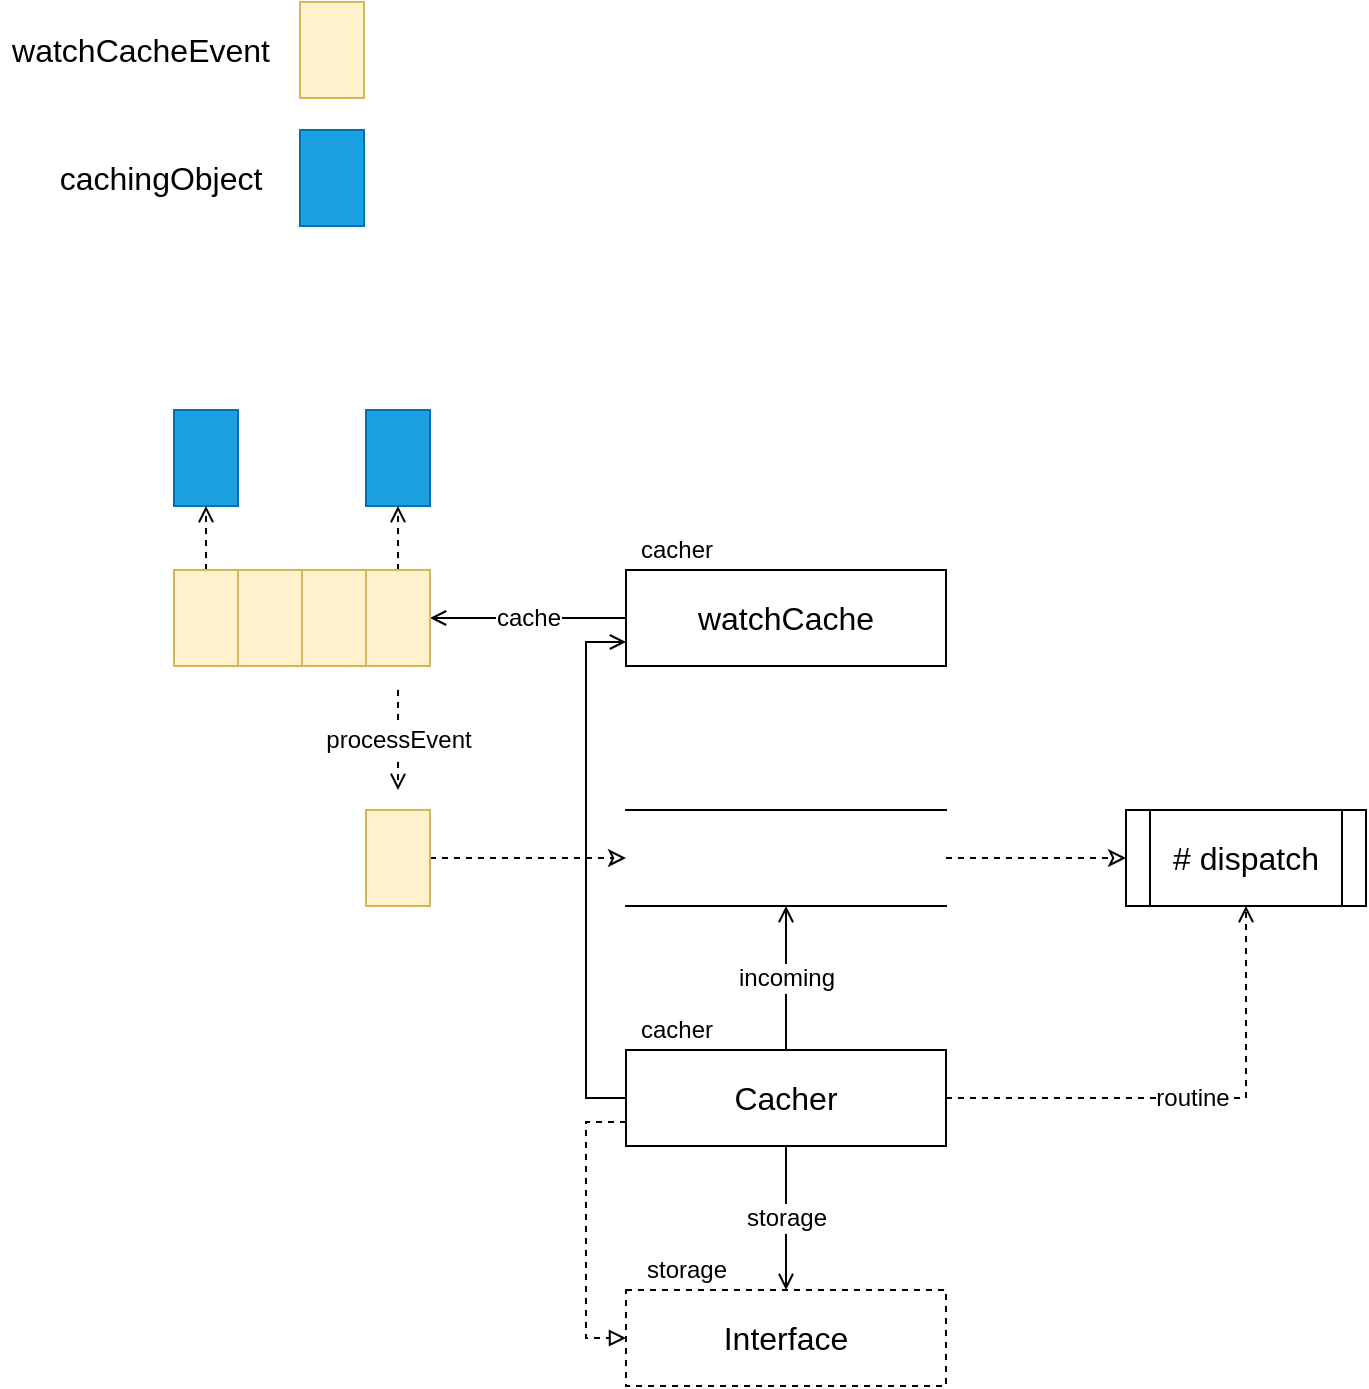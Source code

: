 <mxfile version="12.9.3" type="device" pages="10"><diagram id="5LfO_-CbbpWIwRf9VgcJ" name="overview"><mxGraphModel dx="946" dy="725" grid="1" gridSize="10" guides="1" tooltips="1" connect="1" arrows="1" fold="1" page="1" pageScale="1" pageWidth="850" pageHeight="1100" math="0" shadow="0"><root><mxCell id="0"/><mxCell id="1" parent="0"/><mxCell id="yhh0rPylse_ntvof1OVZ-10" style="edgeStyle=orthogonalEdgeStyle;rounded=0;orthogonalLoop=1;jettySize=auto;html=1;exitX=1;exitY=0.5;exitDx=0;exitDy=0;dashed=1;endArrow=classic;endFill=0;fontSize=16;" parent="1" source="yhh0rPylse_ntvof1OVZ-15" target="yhh0rPylse_ntvof1OVZ-5" edge="1"><mxGeometry relative="1" as="geometry"><mxPoint x="263" y="434" as="sourcePoint"/></mxGeometry></mxCell><mxCell id="yhh0rPylse_ntvof1OVZ-6" value="incoming" style="edgeStyle=orthogonalEdgeStyle;rounded=0;orthogonalLoop=1;jettySize=auto;html=1;exitX=0.5;exitY=0;exitDx=0;exitDy=0;entryX=0.5;entryY=1;entryDx=0;entryDy=0;endArrow=open;endFill=0;fontSize=12;" parent="1" source="yhh0rPylse_ntvof1OVZ-4" target="yhh0rPylse_ntvof1OVZ-5" edge="1"><mxGeometry relative="1" as="geometry"/></mxCell><mxCell id="yhh0rPylse_ntvof1OVZ-16" value="routine" style="edgeStyle=orthogonalEdgeStyle;rounded=0;orthogonalLoop=1;jettySize=auto;html=1;exitX=1;exitY=0.5;exitDx=0;exitDy=0;entryX=0.5;entryY=1;entryDx=0;entryDy=0;dashed=1;endArrow=open;endFill=0;fontSize=12;" parent="1" source="yhh0rPylse_ntvof1OVZ-4" target="yhh0rPylse_ntvof1OVZ-7" edge="1"><mxGeometry relative="1" as="geometry"/></mxCell><mxCell id="yhh0rPylse_ntvof1OVZ-28" style="edgeStyle=orthogonalEdgeStyle;rounded=0;orthogonalLoop=1;jettySize=auto;html=1;exitX=0;exitY=0.5;exitDx=0;exitDy=0;entryX=0;entryY=0.75;entryDx=0;entryDy=0;endArrow=open;endFill=0;fontSize=12;" parent="1" source="yhh0rPylse_ntvof1OVZ-4" target="yhh0rPylse_ntvof1OVZ-17" edge="1"><mxGeometry relative="1" as="geometry"/></mxCell><mxCell id="yhh0rPylse_ntvof1OVZ-30" value="storage" style="edgeStyle=orthogonalEdgeStyle;rounded=0;orthogonalLoop=1;jettySize=auto;html=1;exitX=0.5;exitY=1;exitDx=0;exitDy=0;entryX=0.5;entryY=0;entryDx=0;entryDy=0;endArrow=open;endFill=0;fontSize=12;" parent="1" source="yhh0rPylse_ntvof1OVZ-4" target="yhh0rPylse_ntvof1OVZ-29" edge="1"><mxGeometry relative="1" as="geometry"/></mxCell><mxCell id="yhh0rPylse_ntvof1OVZ-31" style="edgeStyle=orthogonalEdgeStyle;rounded=0;orthogonalLoop=1;jettySize=auto;html=1;exitX=0;exitY=0.75;exitDx=0;exitDy=0;entryX=0;entryY=0.5;entryDx=0;entryDy=0;endArrow=block;endFill=0;fontSize=12;dashed=1;" parent="1" source="yhh0rPylse_ntvof1OVZ-4" target="yhh0rPylse_ntvof1OVZ-29" edge="1"><mxGeometry relative="1" as="geometry"/></mxCell><mxCell id="yhh0rPylse_ntvof1OVZ-4" value="Cacher" style="rounded=0;whiteSpace=wrap;html=1;fillColor=#ffffff;fontSize=16;" parent="1" vertex="1"><mxGeometry x="353" y="530" width="160" height="48" as="geometry"/></mxCell><mxCell id="yhh0rPylse_ntvof1OVZ-8" style="edgeStyle=orthogonalEdgeStyle;rounded=0;orthogonalLoop=1;jettySize=auto;html=1;exitX=1;exitY=0.5;exitDx=0;exitDy=0;entryX=0;entryY=0.5;entryDx=0;entryDy=0;endArrow=classic;endFill=0;fontSize=16;dashed=1;" parent="1" source="yhh0rPylse_ntvof1OVZ-5" target="yhh0rPylse_ntvof1OVZ-7" edge="1"><mxGeometry relative="1" as="geometry"/></mxCell><mxCell id="yhh0rPylse_ntvof1OVZ-5" value="" style="shape=partialRectangle;whiteSpace=wrap;html=1;left=0;right=0;fillColor=none;fontSize=16;" parent="1" vertex="1"><mxGeometry x="353" y="410" width="160" height="48" as="geometry"/></mxCell><mxCell id="yhh0rPylse_ntvof1OVZ-7" value="# dispatch" style="shape=process;whiteSpace=wrap;html=1;backgroundOutline=1;fillColor=#ffffff;fontSize=16;" parent="1" vertex="1"><mxGeometry x="603" y="410" width="120" height="48" as="geometry"/></mxCell><mxCell id="yhh0rPylse_ntvof1OVZ-11" value="" style="rounded=0;whiteSpace=wrap;html=1;fillColor=#fff2cc;fontSize=16;strokeColor=#d6b656;" parent="1" vertex="1"><mxGeometry x="190" y="6" width="32" height="48" as="geometry"/></mxCell><mxCell id="yhh0rPylse_ntvof1OVZ-12" value="watchCacheEvent" style="text;html=1;align=center;verticalAlign=middle;resizable=0;points=[];autosize=1;fontSize=16;" parent="1" vertex="1"><mxGeometry x="40" y="20" width="140" height="20" as="geometry"/></mxCell><mxCell id="yhh0rPylse_ntvof1OVZ-13" value="cachingObject" style="text;html=1;align=center;verticalAlign=middle;resizable=0;points=[];autosize=1;fontSize=16;" parent="1" vertex="1"><mxGeometry x="60" y="84" width="120" height="20" as="geometry"/></mxCell><mxCell id="yhh0rPylse_ntvof1OVZ-14" value="" style="rounded=0;whiteSpace=wrap;html=1;fillColor=#1ba1e2;fontSize=16;strokeColor=#006EAF;fontColor=#ffffff;" parent="1" vertex="1"><mxGeometry x="190" y="70" width="32" height="48" as="geometry"/></mxCell><mxCell id="yhh0rPylse_ntvof1OVZ-15" value="" style="rounded=0;whiteSpace=wrap;html=1;fillColor=#fff2cc;fontSize=16;strokeColor=#d6b656;" parent="1" vertex="1"><mxGeometry x="223" y="410" width="32" height="48" as="geometry"/></mxCell><mxCell id="yhh0rPylse_ntvof1OVZ-19" value="cache" style="edgeStyle=orthogonalEdgeStyle;rounded=0;orthogonalLoop=1;jettySize=auto;html=1;exitX=0;exitY=0.5;exitDx=0;exitDy=0;endArrow=open;endFill=0;fontSize=12;" parent="1" source="yhh0rPylse_ntvof1OVZ-17" target="yhh0rPylse_ntvof1OVZ-18" edge="1"><mxGeometry relative="1" as="geometry"/></mxCell><mxCell id="yhh0rPylse_ntvof1OVZ-17" value="watchCache" style="rounded=0;whiteSpace=wrap;html=1;fillColor=#ffffff;fontSize=16;" parent="1" vertex="1"><mxGeometry x="353" y="290" width="160" height="48" as="geometry"/></mxCell><mxCell id="yhh0rPylse_ntvof1OVZ-26" style="edgeStyle=orthogonalEdgeStyle;rounded=0;orthogonalLoop=1;jettySize=auto;html=1;exitX=0.5;exitY=0;exitDx=0;exitDy=0;entryX=0.5;entryY=1;entryDx=0;entryDy=0;endArrow=open;endFill=0;fontSize=12;dashed=1;" parent="1" source="yhh0rPylse_ntvof1OVZ-18" target="yhh0rPylse_ntvof1OVZ-25" edge="1"><mxGeometry relative="1" as="geometry"/></mxCell><mxCell id="yhh0rPylse_ntvof1OVZ-18" value="" style="rounded=0;whiteSpace=wrap;html=1;fillColor=#fff2cc;fontSize=16;strokeColor=#d6b656;" parent="1" vertex="1"><mxGeometry x="223" y="290" width="32" height="48" as="geometry"/></mxCell><mxCell id="yhh0rPylse_ntvof1OVZ-20" value="" style="rounded=0;whiteSpace=wrap;html=1;fillColor=#fff2cc;fontSize=16;strokeColor=#d6b656;" parent="1" vertex="1"><mxGeometry x="191" y="290" width="32" height="48" as="geometry"/></mxCell><mxCell id="yhh0rPylse_ntvof1OVZ-21" value="" style="rounded=0;whiteSpace=wrap;html=1;fillColor=#fff2cc;fontSize=16;strokeColor=#d6b656;" parent="1" vertex="1"><mxGeometry x="159" y="290" width="32" height="48" as="geometry"/></mxCell><mxCell id="yhh0rPylse_ntvof1OVZ-27" style="edgeStyle=orthogonalEdgeStyle;rounded=0;orthogonalLoop=1;jettySize=auto;html=1;exitX=0.5;exitY=0;exitDx=0;exitDy=0;entryX=0.5;entryY=1;entryDx=0;entryDy=0;dashed=1;endArrow=open;endFill=0;fontSize=12;" parent="1" source="yhh0rPylse_ntvof1OVZ-22" target="yhh0rPylse_ntvof1OVZ-24" edge="1"><mxGeometry relative="1" as="geometry"/></mxCell><mxCell id="yhh0rPylse_ntvof1OVZ-22" value="" style="rounded=0;whiteSpace=wrap;html=1;fillColor=#fff2cc;fontSize=16;strokeColor=#d6b656;" parent="1" vertex="1"><mxGeometry x="127" y="290" width="32" height="48" as="geometry"/></mxCell><mxCell id="yhh0rPylse_ntvof1OVZ-23" value="processEvent" style="edgeStyle=orthogonalEdgeStyle;rounded=0;orthogonalLoop=1;jettySize=auto;html=1;dashed=1;endArrow=open;endFill=0;fontSize=12;" parent="1" edge="1"><mxGeometry relative="1" as="geometry"><mxPoint x="239" y="350" as="sourcePoint"/><mxPoint x="239" y="400" as="targetPoint"/></mxGeometry></mxCell><mxCell id="yhh0rPylse_ntvof1OVZ-24" value="" style="rounded=0;whiteSpace=wrap;html=1;fillColor=#1ba1e2;fontSize=16;strokeColor=#006EAF;fontColor=#ffffff;" parent="1" vertex="1"><mxGeometry x="127" y="210" width="32" height="48" as="geometry"/></mxCell><mxCell id="yhh0rPylse_ntvof1OVZ-25" value="" style="rounded=0;whiteSpace=wrap;html=1;fillColor=#1ba1e2;fontSize=16;strokeColor=#006EAF;fontColor=#ffffff;" parent="1" vertex="1"><mxGeometry x="223" y="210" width="32" height="48" as="geometry"/></mxCell><mxCell id="yhh0rPylse_ntvof1OVZ-29" value="Interface" style="rounded=0;whiteSpace=wrap;html=1;fillColor=#ffffff;fontSize=16;dashed=1;" parent="1" vertex="1"><mxGeometry x="353" y="650" width="160" height="48" as="geometry"/></mxCell><mxCell id="yhh0rPylse_ntvof1OVZ-32" value="cacher" style="text;html=1;align=center;verticalAlign=middle;resizable=0;points=[];autosize=1;fontSize=12;" parent="1" vertex="1"><mxGeometry x="353" y="270" width="50" height="20" as="geometry"/></mxCell><mxCell id="yhh0rPylse_ntvof1OVZ-33" value="cacher" style="text;html=1;align=center;verticalAlign=middle;resizable=0;points=[];autosize=1;fontSize=12;" parent="1" vertex="1"><mxGeometry x="353" y="510" width="50" height="20" as="geometry"/></mxCell><mxCell id="yhh0rPylse_ntvof1OVZ-34" value="storage" style="text;html=1;align=center;verticalAlign=middle;resizable=0;points=[];autosize=1;fontSize=12;" parent="1" vertex="1"><mxGeometry x="353" y="630" width="60" height="20" as="geometry"/></mxCell></root></mxGraphModel></diagram><diagram id="n--v5Go8Q4GdDLFWRlU7" name="storage-interface"><mxGraphModel dx="946" dy="725" grid="1" gridSize="10" guides="1" tooltips="1" connect="1" arrows="1" fold="1" page="1" pageScale="1" pageWidth="850" pageHeight="1100" math="0" shadow="0"><root><mxCell id="52fo6SPy2P_ltztrphlK-0"/><mxCell id="52fo6SPy2P_ltztrphlK-1" parent="52fo6SPy2P_ltztrphlK-0"/><mxCell id="xE2sEOxbTCwXN37oMGKB-0" value="Interface" style="rounded=0;whiteSpace=wrap;html=1;fillColor=#ffffff;fontSize=16;dashed=1;" parent="52fo6SPy2P_ltztrphlK-1" vertex="1"><mxGeometry x="345" y="130" width="160" height="48" as="geometry"/></mxCell><mxCell id="x-EDqsTtPWNVQJkpFmY3-2" style="edgeStyle=orthogonalEdgeStyle;rounded=0;orthogonalLoop=1;jettySize=auto;html=1;exitX=0.5;exitY=0;exitDx=0;exitDy=0;dashed=1;endArrow=block;endFill=0;fontSize=12;" parent="52fo6SPy2P_ltztrphlK-1" source="x-EDqsTtPWNVQJkpFmY3-0" target="xE2sEOxbTCwXN37oMGKB-0" edge="1"><mxGeometry relative="1" as="geometry"/></mxCell><mxCell id="x-EDqsTtPWNVQJkpFmY3-4" value="storage" style="edgeStyle=orthogonalEdgeStyle;rounded=0;orthogonalLoop=1;jettySize=auto;html=1;exitX=1;exitY=0.5;exitDx=0;exitDy=0;endArrow=open;endFill=0;fontSize=12;entryX=0;entryY=0.5;entryDx=0;entryDy=0;" parent="52fo6SPy2P_ltztrphlK-1" source="x-EDqsTtPWNVQJkpFmY3-10" target="x-EDqsTtPWNVQJkpFmY3-1" edge="1"><mxGeometry relative="1" as="geometry"/></mxCell><mxCell id="x-EDqsTtPWNVQJkpFmY3-11" value="Storage" style="edgeStyle=orthogonalEdgeStyle;rounded=0;orthogonalLoop=1;jettySize=auto;html=1;exitX=0.5;exitY=1;exitDx=0;exitDy=0;entryX=0.5;entryY=0;entryDx=0;entryDy=0;endArrow=open;endFill=0;fontSize=12;" parent="52fo6SPy2P_ltztrphlK-1" source="x-EDqsTtPWNVQJkpFmY3-0" target="x-EDqsTtPWNVQJkpFmY3-10" edge="1"><mxGeometry relative="1" as="geometry"/></mxCell><mxCell id="x-EDqsTtPWNVQJkpFmY3-0" value="DryRunnableStorage" style="rounded=0;whiteSpace=wrap;html=1;fillColor=#ffffff;fontSize=16;" parent="52fo6SPy2P_ltztrphlK-1" vertex="1"><mxGeometry x="345" y="260" width="160" height="48" as="geometry"/></mxCell><mxCell id="x-EDqsTtPWNVQJkpFmY3-3" style="edgeStyle=orthogonalEdgeStyle;rounded=0;orthogonalLoop=1;jettySize=auto;html=1;exitX=0.5;exitY=0;exitDx=0;exitDy=0;entryX=1;entryY=0.5;entryDx=0;entryDy=0;dashed=1;endArrow=block;endFill=0;fontSize=12;" parent="52fo6SPy2P_ltztrphlK-1" source="x-EDqsTtPWNVQJkpFmY3-1" target="xE2sEOxbTCwXN37oMGKB-0" edge="1"><mxGeometry relative="1" as="geometry"/></mxCell><mxCell id="x-EDqsTtPWNVQJkpFmY3-1" value="store" style="rounded=0;whiteSpace=wrap;html=1;fillColor=#ffffff;fontSize=16;" parent="52fo6SPy2P_ltztrphlK-1" vertex="1"><mxGeometry x="625" y="390" width="160" height="48" as="geometry"/></mxCell><mxCell id="x-EDqsTtPWNVQJkpFmY3-7" value="storage" style="text;html=1;align=center;verticalAlign=middle;resizable=0;points=[];autosize=1;fontSize=12;" parent="52fo6SPy2P_ltztrphlK-1" vertex="1"><mxGeometry x="345" y="110" width="60" height="20" as="geometry"/></mxCell><mxCell id="x-EDqsTtPWNVQJkpFmY3-8" value="cacher" style="text;html=1;align=center;verticalAlign=middle;resizable=0;points=[];autosize=1;fontSize=12;" parent="52fo6SPy2P_ltztrphlK-1" vertex="1"><mxGeometry x="345" y="370" width="50" height="20" as="geometry"/></mxCell><mxCell id="x-EDqsTtPWNVQJkpFmY3-9" value="etcd3" style="text;html=1;align=center;verticalAlign=middle;resizable=0;points=[];autosize=1;fontSize=12;" parent="52fo6SPy2P_ltztrphlK-1" vertex="1"><mxGeometry x="625" y="370" width="40" height="20" as="geometry"/></mxCell><mxCell id="x-EDqsTtPWNVQJkpFmY3-10" value="Cacher" style="rounded=0;whiteSpace=wrap;html=1;fillColor=#ffffff;fontSize=16;" parent="52fo6SPy2P_ltztrphlK-1" vertex="1"><mxGeometry x="345" y="390" width="160" height="48" as="geometry"/></mxCell><mxCell id="x-EDqsTtPWNVQJkpFmY3-14" value="Storage" style="edgeStyle=orthogonalEdgeStyle;rounded=0;orthogonalLoop=1;jettySize=auto;html=1;exitX=1;exitY=0.5;exitDx=0;exitDy=0;endArrow=open;endFill=0;fontSize=12;" parent="52fo6SPy2P_ltztrphlK-1" source="x-EDqsTtPWNVQJkpFmY3-13" target="x-EDqsTtPWNVQJkpFmY3-0" edge="1"><mxGeometry relative="1" as="geometry"/></mxCell><mxCell id="x-EDqsTtPWNVQJkpFmY3-13" value="Store" style="rounded=0;whiteSpace=wrap;html=1;fillColor=#ffffff;fontSize=16;" parent="52fo6SPy2P_ltztrphlK-1" vertex="1"><mxGeometry x="65" y="260" width="160" height="48" as="geometry"/></mxCell><mxCell id="x-EDqsTtPWNVQJkpFmY3-15" value="registry" style="text;html=1;align=center;verticalAlign=middle;resizable=0;points=[];autosize=1;fontSize=12;" parent="52fo6SPy2P_ltztrphlK-1" vertex="1"><mxGeometry x="345" y="240" width="50" height="20" as="geometry"/></mxCell><mxCell id="x-EDqsTtPWNVQJkpFmY3-16" value="registry" style="text;html=1;align=center;verticalAlign=middle;resizable=0;points=[];autosize=1;fontSize=12;" parent="52fo6SPy2P_ltztrphlK-1" vertex="1"><mxGeometry x="65" y="240" width="50" height="20" as="geometry"/></mxCell></root></mxGraphModel></diagram><diagram id="CnPOmxH9_3d1-2aFBzvJ" name="event-main-cycle"><mxGraphModel dx="946" dy="725" grid="1" gridSize="10" guides="1" tooltips="1" connect="1" arrows="1" fold="1" page="1" pageScale="1" pageWidth="850" pageHeight="1100" math="0" shadow="0"><root><mxCell id="Fk6RG905dKiA9Ed8zSo--0"/><mxCell id="Fk6RG905dKiA9Ed8zSo--1" parent="Fk6RG905dKiA9Ed8zSo--0"/><mxCell id="BKdqrZ5cfm9opr70C7-X-16" value="" style="rounded=0;whiteSpace=wrap;html=1;dashed=1;fillColor=none;" parent="Fk6RG905dKiA9Ed8zSo--1" vertex="1"><mxGeometry x="465" y="376" width="150" height="56" as="geometry"/></mxCell><mxCell id="BKdqrZ5cfm9opr70C7-X-9" style="edgeStyle=orthogonalEdgeStyle;rounded=0;orthogonalLoop=1;jettySize=auto;html=1;exitX=0.5;exitY=0;exitDx=0;exitDy=0;entryX=0.25;entryY=0;entryDx=0;entryDy=0;endArrow=open;endFill=0;" parent="Fk6RG905dKiA9Ed8zSo--1" source="rWXZOUWSC78mka0bUUqZ-0" target="2R_hhZ36R7-_Gw4qi9Zf-0" edge="1"><mxGeometry relative="1" as="geometry"/></mxCell><mxCell id="BKdqrZ5cfm9opr70C7-X-12" style="edgeStyle=orthogonalEdgeStyle;rounded=0;orthogonalLoop=1;jettySize=auto;html=1;exitX=0.5;exitY=1;exitDx=0;exitDy=0;entryX=0.5;entryY=0;entryDx=0;entryDy=0;endArrow=open;endFill=0;" parent="Fk6RG905dKiA9Ed8zSo--1" source="rWXZOUWSC78mka0bUUqZ-0" target="oDNS-GwwNlMMrfZ-sULE-0" edge="1"><mxGeometry relative="1" as="geometry"/></mxCell><mxCell id="rWXZOUWSC78mka0bUUqZ-0" value="Cacher" style="rounded=0;whiteSpace=wrap;html=1;fillColor=#ffffff;fontSize=16;" parent="Fk6RG905dKiA9Ed8zSo--1" vertex="1"><mxGeometry x="185" y="250" width="160" height="48" as="geometry"/></mxCell><mxCell id="BKdqrZ5cfm9opr70C7-X-15" style="edgeStyle=orthogonalEdgeStyle;rounded=0;orthogonalLoop=1;jettySize=auto;html=1;exitX=0;exitY=0.5;exitDx=0;exitDy=0;dashed=1;endArrow=classic;endFill=0;" parent="Fk6RG905dKiA9Ed8zSo--1" source="oDNS-GwwNlMMrfZ-sULE-0" edge="1"><mxGeometry relative="1" as="geometry"><mxPoint x="95" y="404" as="targetPoint"/></mxGeometry></mxCell><mxCell id="oDNS-GwwNlMMrfZ-sULE-0" value="" style="shape=partialRectangle;whiteSpace=wrap;html=1;left=0;right=0;fillColor=none;fontSize=16;" parent="Fk6RG905dKiA9Ed8zSo--1" vertex="1"><mxGeometry x="185" y="380" width="160" height="48" as="geometry"/></mxCell><mxCell id="BKdqrZ5cfm9opr70C7-X-4" style="edgeStyle=orthogonalEdgeStyle;rounded=0;orthogonalLoop=1;jettySize=auto;html=1;exitX=1;exitY=0.75;exitDx=0;exitDy=0;entryX=1;entryY=0.25;entryDx=0;entryDy=0;endArrow=open;endFill=0;" parent="Fk6RG905dKiA9Ed8zSo--1" source="2R_hhZ36R7-_Gw4qi9Zf-0" target="BKdqrZ5cfm9opr70C7-X-0" edge="1"><mxGeometry relative="1" as="geometry"/></mxCell><mxCell id="BKdqrZ5cfm9opr70C7-X-5" style="edgeStyle=orthogonalEdgeStyle;rounded=0;orthogonalLoop=1;jettySize=auto;html=1;exitX=0.5;exitY=0;exitDx=0;exitDy=0;entryX=0.5;entryY=1;entryDx=0;entryDy=0;endArrow=block;endFill=0;dashed=1;" parent="Fk6RG905dKiA9Ed8zSo--1" source="2R_hhZ36R7-_Gw4qi9Zf-0" target="MPhFLTKLj9KXn-c1cpXp-1" edge="1"><mxGeometry relative="1" as="geometry"/></mxCell><mxCell id="BKdqrZ5cfm9opr70C7-X-10" style="edgeStyle=orthogonalEdgeStyle;rounded=0;orthogonalLoop=1;jettySize=auto;html=1;exitX=0;exitY=0.5;exitDx=0;exitDy=0;entryX=0.5;entryY=0;entryDx=0;entryDy=0;endArrow=open;endFill=0;" parent="Fk6RG905dKiA9Ed8zSo--1" source="2R_hhZ36R7-_Gw4qi9Zf-0" target="BKdqrZ5cfm9opr70C7-X-8" edge="1"><mxGeometry relative="1" as="geometry"/></mxCell><mxCell id="2R_hhZ36R7-_Gw4qi9Zf-0" value="watchCache" style="rounded=0;whiteSpace=wrap;html=1;fillColor=#ffffff;fontSize=16;" parent="Fk6RG905dKiA9Ed8zSo--1" vertex="1"><mxGeometry x="445" y="250" width="160" height="48" as="geometry"/></mxCell><mxCell id="MPhFLTKLj9KXn-c1cpXp-1" value="Store" style="rounded=0;whiteSpace=wrap;html=1;fillColor=#ffffff;fontSize=16;dashed=1;" parent="Fk6RG905dKiA9Ed8zSo--1" vertex="1"><mxGeometry x="445" y="120" width="160" height="48" as="geometry"/></mxCell><mxCell id="BKdqrZ5cfm9opr70C7-X-6" value="Add/Update/Delete" style="edgeStyle=orthogonalEdgeStyle;rounded=0;orthogonalLoop=1;jettySize=auto;html=1;dashed=1;endArrow=open;endFill=0;entryX=1;entryY=0.75;entryDx=0;entryDy=0;strokeColor=#0000FF;fontColor=#0000FF;" parent="Fk6RG905dKiA9Ed8zSo--1" target="BKdqrZ5cfm9opr70C7-X-0" edge="1"><mxGeometry relative="1" as="geometry"><mxPoint x="735" y="416" as="targetPoint"/><mxPoint x="755" y="416" as="sourcePoint"/></mxGeometry></mxCell><mxCell id="BKdqrZ5cfm9opr70C7-X-0" value="" style="rounded=0;whiteSpace=wrap;html=1;fillColor=#fff2cc;fontSize=16;strokeColor=#d6b656;" parent="Fk6RG905dKiA9Ed8zSo--1" vertex="1"><mxGeometry x="573" y="380" width="32" height="48" as="geometry"/></mxCell><mxCell id="BKdqrZ5cfm9opr70C7-X-1" value="" style="rounded=0;whiteSpace=wrap;html=1;fillColor=#fff2cc;fontSize=16;strokeColor=#d6b656;" parent="Fk6RG905dKiA9Ed8zSo--1" vertex="1"><mxGeometry x="541" y="380" width="32" height="48" as="geometry"/></mxCell><mxCell id="BKdqrZ5cfm9opr70C7-X-2" value="" style="rounded=0;whiteSpace=wrap;html=1;fillColor=#fff2cc;fontSize=16;strokeColor=#d6b656;" parent="Fk6RG905dKiA9Ed8zSo--1" vertex="1"><mxGeometry x="509" y="380" width="32" height="48" as="geometry"/></mxCell><mxCell id="BKdqrZ5cfm9opr70C7-X-13" value="trigger" style="edgeStyle=orthogonalEdgeStyle;rounded=0;orthogonalLoop=1;jettySize=auto;html=1;endArrow=open;endFill=0;dashed=1;entryX=1;entryY=0.75;entryDx=0;entryDy=0;strokeColor=#0000FF;fontColor=#0000FF;" parent="Fk6RG905dKiA9Ed8zSo--1" target="BKdqrZ5cfm9opr70C7-X-8" edge="1"><mxGeometry relative="1" as="geometry"><mxPoint x="555" y="346" as="sourcePoint"/><mxPoint x="396" y="358" as="targetPoint"/></mxGeometry></mxCell><mxCell id="BKdqrZ5cfm9opr70C7-X-14" style="edgeStyle=orthogonalEdgeStyle;rounded=0;orthogonalLoop=1;jettySize=auto;html=1;exitX=0;exitY=0.5;exitDx=0;exitDy=0;entryX=1;entryY=0.5;entryDx=0;entryDy=0;dashed=1;endArrow=classic;endFill=0;" parent="Fk6RG905dKiA9Ed8zSo--1" source="BKdqrZ5cfm9opr70C7-X-8" target="oDNS-GwwNlMMrfZ-sULE-0" edge="1"><mxGeometry relative="1" as="geometry"><Array as="points"><mxPoint x="365" y="334"/><mxPoint x="365" y="404"/></Array></mxGeometry></mxCell><mxCell id="BKdqrZ5cfm9opr70C7-X-3" value="" style="rounded=0;whiteSpace=wrap;html=1;fillColor=#fff2cc;fontSize=16;strokeColor=#d6b656;" parent="Fk6RG905dKiA9Ed8zSo--1" vertex="1"><mxGeometry x="477" y="380" width="32" height="48" as="geometry"/></mxCell><mxCell id="BKdqrZ5cfm9opr70C7-X-17" value="eventHandler" style="edgeStyle=orthogonalEdgeStyle;rounded=0;orthogonalLoop=1;jettySize=auto;html=1;dashed=1;endArrow=open;endFill=0;entryX=0.5;entryY=1;entryDx=0;entryDy=0;" parent="Fk6RG905dKiA9Ed8zSo--1" target="BKdqrZ5cfm9opr70C7-X-8" edge="1"><mxGeometry relative="1" as="geometry"><mxPoint x="396" y="510" as="targetPoint"/><mxPoint x="396" y="540" as="sourcePoint"/></mxGeometry></mxCell><mxCell id="BKdqrZ5cfm9opr70C7-X-8" value="" style="rounded=0;whiteSpace=wrap;html=1;fillColor=#dae8fc;fontSize=16;strokeColor=#6c8ebf;dashed=1;" parent="Fk6RG905dKiA9Ed8zSo--1" vertex="1"><mxGeometry x="380" y="310" width="32" height="48" as="geometry"/></mxCell><mxCell id="BKdqrZ5cfm9opr70C7-X-18" value="" style="rounded=0;whiteSpace=wrap;html=1;fillColor=#fff2cc;fontSize=16;strokeColor=#d6b656;" parent="Fk6RG905dKiA9Ed8zSo--1" vertex="1"><mxGeometry x="517" y="320" width="16" height="24" as="geometry"/></mxCell><mxCell id="BKdqrZ5cfm9opr70C7-X-19" value="" style="rounded=0;whiteSpace=wrap;html=1;fillColor=#fff2cc;fontSize=16;strokeColor=#d6b656;" parent="Fk6RG905dKiA9Ed8zSo--1" vertex="1"><mxGeometry x="345" y="344" width="16" height="24" as="geometry"/></mxCell><mxCell id="BKdqrZ5cfm9opr70C7-X-20" value="" style="rounded=0;whiteSpace=wrap;html=1;fillColor=#fff2cc;fontSize=16;strokeColor=#d6b656;" parent="Fk6RG905dKiA9Ed8zSo--1" vertex="1"><mxGeometry x="135" y="376" width="16" height="24" as="geometry"/></mxCell><mxCell id="BKdqrZ5cfm9opr70C7-X-21" value="cacher" style="text;html=1;align=center;verticalAlign=middle;resizable=0;points=[];autosize=1;fontColor=#000000;" parent="Fk6RG905dKiA9Ed8zSo--1" vertex="1"><mxGeometry x="185" y="230" width="50" height="20" as="geometry"/></mxCell><mxCell id="BKdqrZ5cfm9opr70C7-X-22" value="cacher" style="text;html=1;align=center;verticalAlign=middle;resizable=0;points=[];autosize=1;fontColor=#000000;" parent="Fk6RG905dKiA9Ed8zSo--1" vertex="1"><mxGeometry x="555" y="230" width="50" height="20" as="geometry"/></mxCell><mxCell id="BKdqrZ5cfm9opr70C7-X-23" value="cache" style="text;html=1;align=center;verticalAlign=middle;resizable=0;points=[];autosize=1;fontColor=#FF8000;" parent="Fk6RG905dKiA9Ed8zSo--1" vertex="1"><mxGeometry x="445" y="100" width="50" height="20" as="geometry"/></mxCell></root></mxGraphModel></diagram><diagram id="1Kq8GYJFxA-qeqnzUBPH" name="event-generation"><mxGraphModel dx="946" dy="725" grid="1" gridSize="10" guides="1" tooltips="1" connect="1" arrows="1" fold="1" page="1" pageScale="1" pageWidth="850" pageHeight="1100" math="0" shadow="0"><root><mxCell id="9l1VD5kGmYc2DPcT-dFR-0"/><mxCell id="9l1VD5kGmYc2DPcT-dFR-1" parent="9l1VD5kGmYc2DPcT-dFR-0"/><mxCell id="OJf_-iM6CiI05kCsN5W--0" value="" style="rounded=0;whiteSpace=wrap;html=1;dashed=1;strokeColor=#666600;fillColor=none;fontColor=#CCCC00;strokeWidth=2;" vertex="1" parent="9l1VD5kGmYc2DPcT-dFR-1"><mxGeometry x="80" y="500" width="430" height="90" as="geometry"/></mxCell><mxCell id="IsA0tP9yEaSia6BgmRgg-19" value="" style="rounded=0;whiteSpace=wrap;html=1;fillColor=none;dashed=1;strokeColor=#0000FF;" vertex="1" parent="9l1VD5kGmYc2DPcT-dFR-1"><mxGeometry x="550" y="110" width="220" height="216" as="geometry"/></mxCell><mxCell id="IsA0tP9yEaSia6BgmRgg-3" style="edgeStyle=orthogonalEdgeStyle;rounded=0;orthogonalLoop=1;jettySize=auto;html=1;exitX=1;exitY=0.5;exitDx=0;exitDy=0;endArrow=open;endFill=0;" edge="1" parent="9l1VD5kGmYc2DPcT-dFR-1" source="TrjM9bxXqyGxrEl4tqwG-0" target="IsA0tP9yEaSia6BgmRgg-2"><mxGeometry relative="1" as="geometry"/></mxCell><mxCell id="TrjM9bxXqyGxrEl4tqwG-0" value="Event" style="rounded=0;whiteSpace=wrap;html=1;fillColor=#ffffff;fontSize=16;" vertex="1" parent="9l1VD5kGmYc2DPcT-dFR-1"><mxGeometry x="340" y="140" width="160" height="48" as="geometry"/></mxCell><mxCell id="IsA0tP9yEaSia6BgmRgg-0" value="" style="rounded=0;whiteSpace=wrap;html=1;fillColor=#fff2cc;fontSize=16;strokeColor=#d6b656;" vertex="1" parent="9l1VD5kGmYc2DPcT-dFR-1"><mxGeometry x="140" y="10" width="32" height="48" as="geometry"/></mxCell><mxCell id="IsA0tP9yEaSia6BgmRgg-1" value="runtime.Object" style="text;html=1;align=center;verticalAlign=middle;resizable=0;points=[];autosize=1;" vertex="1" parent="9l1VD5kGmYc2DPcT-dFR-1"><mxGeometry x="180" y="24" width="90" height="20" as="geometry"/></mxCell><mxCell id="IsA0tP9yEaSia6BgmRgg-5" value="" style="edgeStyle=orthogonalEdgeStyle;rounded=0;orthogonalLoop=1;jettySize=auto;html=1;exitX=1;exitY=0.5;exitDx=0;exitDy=0;entryX=0;entryY=0.5;entryDx=0;entryDy=0;endArrow=open;endFill=0;dashed=1;" edge="1" parent="9l1VD5kGmYc2DPcT-dFR-1" source="IsA0tP9yEaSia6BgmRgg-2" target="IsA0tP9yEaSia6BgmRgg-4"><mxGeometry relative="1" as="geometry"/></mxCell><mxCell id="IsA0tP9yEaSia6BgmRgg-11" value="" style="edgeStyle=orthogonalEdgeStyle;rounded=0;orthogonalLoop=1;jettySize=auto;html=1;exitX=0.5;exitY=1;exitDx=0;exitDy=0;entryX=0.5;entryY=0;entryDx=0;entryDy=0;endArrow=open;endFill=0;dashed=1;" edge="1" parent="9l1VD5kGmYc2DPcT-dFR-1"><mxGeometry relative="1" as="geometry"><mxPoint x="597" y="188" as="sourcePoint"/><mxPoint x="597" y="270" as="targetPoint"/></mxGeometry></mxCell><mxCell id="IsA0tP9yEaSia6BgmRgg-2" value="" style="rounded=0;whiteSpace=wrap;html=1;fillColor=#fff2cc;fontSize=16;strokeColor=#d6b656;" vertex="1" parent="9l1VD5kGmYc2DPcT-dFR-1"><mxGeometry x="580" y="140" width="32" height="48" as="geometry"/></mxCell><mxCell id="IsA0tP9yEaSia6BgmRgg-4" value="Key" style="rounded=0;whiteSpace=wrap;html=1;fontSize=16;fillColor=#dae8fc;strokeColor=#6c8ebf;" vertex="1" parent="9l1VD5kGmYc2DPcT-dFR-1"><mxGeometry x="690" y="140" width="32" height="48" as="geometry"/></mxCell><mxCell id="IsA0tP9yEaSia6BgmRgg-7" style="edgeStyle=orthogonalEdgeStyle;rounded=0;orthogonalLoop=1;jettySize=auto;html=1;exitX=0.5;exitY=0;exitDx=0;exitDy=0;entryX=0.5;entryY=1;entryDx=0;entryDy=0;endArrow=open;endFill=0;" edge="1" parent="9l1VD5kGmYc2DPcT-dFR-1" source="IsA0tP9yEaSia6BgmRgg-6" target="IsA0tP9yEaSia6BgmRgg-4"><mxGeometry relative="1" as="geometry"/></mxCell><mxCell id="IsA0tP9yEaSia6BgmRgg-8" style="edgeStyle=orthogonalEdgeStyle;rounded=0;orthogonalLoop=1;jettySize=auto;html=1;exitX=1;exitY=0.25;exitDx=0;exitDy=0;entryX=0;entryY=0.75;entryDx=0;entryDy=0;endArrow=open;endFill=0;" edge="1" parent="9l1VD5kGmYc2DPcT-dFR-1" source="IsA0tP9yEaSia6BgmRgg-6" target="IsA0tP9yEaSia6BgmRgg-2"><mxGeometry relative="1" as="geometry"/></mxCell><mxCell id="IsA0tP9yEaSia6BgmRgg-10" style="edgeStyle=orthogonalEdgeStyle;rounded=0;orthogonalLoop=1;jettySize=auto;html=1;exitX=1;exitY=0.5;exitDx=0;exitDy=0;entryX=0;entryY=0.5;entryDx=0;entryDy=0;endArrow=open;endFill=0;" edge="1" parent="9l1VD5kGmYc2DPcT-dFR-1" source="IsA0tP9yEaSia6BgmRgg-6" target="IsA0tP9yEaSia6BgmRgg-9"><mxGeometry relative="1" as="geometry"/></mxCell><mxCell id="IsA0tP9yEaSia6BgmRgg-6" value="storeElement" style="rounded=0;whiteSpace=wrap;html=1;fillColor=#ffffff;fontSize=16;" vertex="1" parent="9l1VD5kGmYc2DPcT-dFR-1"><mxGeometry x="340" y="270" width="160" height="48" as="geometry"/></mxCell><mxCell id="IsA0tP9yEaSia6BgmRgg-9" value="L/F" style="rounded=0;whiteSpace=wrap;html=1;fontSize=16;fillColor=#e1d5e7;strokeColor=#9673a6;" vertex="1" parent="9l1VD5kGmYc2DPcT-dFR-1"><mxGeometry x="580" y="270" width="32" height="48" as="geometry"/></mxCell><mxCell id="IsA0tP9yEaSia6BgmRgg-12" value="label.Set/field.Set" style="text;html=1;align=center;verticalAlign=middle;resizable=0;points=[];autosize=1;" vertex="1" parent="9l1VD5kGmYc2DPcT-dFR-1"><mxGeometry x="620" y="284" width="110" height="20" as="geometry"/></mxCell><mxCell id="IsA0tP9yEaSia6BgmRgg-15" value="keyFunc" style="text;html=1;align=center;verticalAlign=middle;resizable=0;points=[];autosize=1;" vertex="1" parent="9l1VD5kGmYc2DPcT-dFR-1"><mxGeometry x="620" y="144" width="60" height="20" as="geometry"/></mxCell><mxCell id="IsA0tP9yEaSia6BgmRgg-16" value="getAttrsFunc" style="text;html=1;align=center;verticalAlign=middle;resizable=0;points=[];autosize=1;" vertex="1" parent="9l1VD5kGmYc2DPcT-dFR-1"><mxGeometry x="600" y="240" width="80" height="20" as="geometry"/></mxCell><mxCell id="IsA0tP9yEaSia6BgmRgg-17" value="string" style="text;html=1;align=center;verticalAlign=middle;resizable=0;points=[];autosize=1;" vertex="1" parent="9l1VD5kGmYc2DPcT-dFR-1"><mxGeometry x="722" y="154" width="40" height="20" as="geometry"/></mxCell><mxCell id="IsA0tP9yEaSia6BgmRgg-21" value="current" style="edgeStyle=orthogonalEdgeStyle;rounded=0;orthogonalLoop=1;jettySize=auto;html=1;exitX=1;exitY=0.25;exitDx=0;exitDy=0;entryX=0.5;entryY=1;entryDx=0;entryDy=0;dashed=1;endArrow=open;endFill=0;strokeColor=#0000FF;fontColor=#0000FF;" edge="1" parent="9l1VD5kGmYc2DPcT-dFR-1" source="IsA0tP9yEaSia6BgmRgg-18" target="IsA0tP9yEaSia6BgmRgg-19"><mxGeometry relative="1" as="geometry"/></mxCell><mxCell id="IsA0tP9yEaSia6BgmRgg-26" value="query on" style="edgeStyle=orthogonalEdgeStyle;rounded=0;orthogonalLoop=1;jettySize=auto;html=1;exitX=0.5;exitY=1;exitDx=0;exitDy=0;dashed=1;endArrow=open;endFill=0;strokeColor=#000000;" edge="1" parent="9l1VD5kGmYc2DPcT-dFR-1" source="IsA0tP9yEaSia6BgmRgg-18" target="IsA0tP9yEaSia6BgmRgg-22"><mxGeometry relative="1" as="geometry"/></mxCell><mxCell id="IsA0tP9yEaSia6BgmRgg-32" value="previous" style="edgeStyle=orthogonalEdgeStyle;rounded=0;orthogonalLoop=1;jettySize=auto;html=1;exitX=1;exitY=0.75;exitDx=0;exitDy=0;entryX=0.75;entryY=0;entryDx=0;entryDy=0;dashed=1;endArrow=open;endFill=0;strokeColor=#FF8000;fontColor=#FF8000;" edge="1" parent="9l1VD5kGmYc2DPcT-dFR-1" source="IsA0tP9yEaSia6BgmRgg-18" target="IsA0tP9yEaSia6BgmRgg-30"><mxGeometry relative="1" as="geometry"/></mxCell><mxCell id="IsA0tP9yEaSia6BgmRgg-18" value="watchCacheEvent" style="rounded=0;whiteSpace=wrap;html=1;fillColor=#ffffff;fontSize=16;" vertex="1" parent="9l1VD5kGmYc2DPcT-dFR-1"><mxGeometry x="340" y="400" width="160" height="48" as="geometry"/></mxCell><mxCell id="IsA0tP9yEaSia6BgmRgg-25" style="edgeStyle=orthogonalEdgeStyle;rounded=0;orthogonalLoop=1;jettySize=auto;html=1;exitX=0;exitY=0.5;exitDx=0;exitDy=0;entryX=1;entryY=0.5;entryDx=0;entryDy=0;dashed=1;endArrow=open;endFill=0;strokeColor=#000000;" edge="1" parent="9l1VD5kGmYc2DPcT-dFR-1" source="IsA0tP9yEaSia6BgmRgg-22" target="IsA0tP9yEaSia6BgmRgg-24"><mxGeometry relative="1" as="geometry"/></mxCell><mxCell id="IsA0tP9yEaSia6BgmRgg-31" value="exists" style="edgeStyle=orthogonalEdgeStyle;rounded=0;orthogonalLoop=1;jettySize=auto;html=1;exitX=1;exitY=0.5;exitDx=0;exitDy=0;dashed=1;endArrow=open;endFill=0;strokeColor=#FF8000;fontColor=#FF8000;" edge="1" parent="9l1VD5kGmYc2DPcT-dFR-1" source="IsA0tP9yEaSia6BgmRgg-22" target="IsA0tP9yEaSia6BgmRgg-30"><mxGeometry relative="1" as="geometry"/></mxCell><mxCell id="IsA0tP9yEaSia6BgmRgg-22" value="Indexer" style="rounded=0;whiteSpace=wrap;html=1;fillColor=#ffffff;fontSize=16;dashed=1;" vertex="1" parent="9l1VD5kGmYc2DPcT-dFR-1"><mxGeometry x="340" y="526" width="160" height="48" as="geometry"/></mxCell><mxCell id="IsA0tP9yEaSia6BgmRgg-24" value="Store" style="rounded=0;whiteSpace=wrap;html=1;fillColor=#ffffff;fontSize=16;dashed=1;" vertex="1" parent="9l1VD5kGmYc2DPcT-dFR-1"><mxGeometry x="100" y="526" width="160" height="48" as="geometry"/></mxCell><mxCell id="IsA0tP9yEaSia6BgmRgg-28" value="" style="rounded=0;whiteSpace=wrap;html=1;fillColor=#fff2cc;fontSize=16;strokeColor=#d6b656;" vertex="1" parent="9l1VD5kGmYc2DPcT-dFR-1"><mxGeometry x="580" y="526" width="32" height="48" as="geometry"/></mxCell><mxCell id="IsA0tP9yEaSia6BgmRgg-29" value="L/F" style="rounded=0;whiteSpace=wrap;html=1;fontSize=16;fillColor=#e1d5e7;strokeColor=#9673a6;" vertex="1" parent="9l1VD5kGmYc2DPcT-dFR-1"><mxGeometry x="648" y="526" width="32" height="48" as="geometry"/></mxCell><mxCell id="IsA0tP9yEaSia6BgmRgg-30" value="" style="rounded=0;whiteSpace=wrap;html=1;fillColor=none;dashed=1;strokeColor=#FF8000;" vertex="1" parent="9l1VD5kGmYc2DPcT-dFR-1"><mxGeometry x="560" y="510" width="140" height="80" as="geometry"/></mxCell><mxCell id="IsA0tP9yEaSia6BgmRgg-33" value="" style="endArrow=classic;html=1;dashed=1;strokeColor=#000000;fontColor=#000000;" edge="1" parent="9l1VD5kGmYc2DPcT-dFR-1"><mxGeometry width="50" height="50" relative="1" as="geometry"><mxPoint x="280" y="140" as="sourcePoint"/><mxPoint x="280" y="440" as="targetPoint"/></mxGeometry></mxCell><mxCell id="IsA0tP9yEaSia6BgmRgg-34" value="watch" style="text;html=1;align=center;verticalAlign=middle;resizable=0;points=[];autosize=1;fontColor=#000000;" vertex="1" parent="9l1VD5kGmYc2DPcT-dFR-1"><mxGeometry x="340" y="120" width="50" height="20" as="geometry"/></mxCell><mxCell id="IsA0tP9yEaSia6BgmRgg-35" value="cacher" style="text;html=1;align=center;verticalAlign=middle;resizable=0;points=[];autosize=1;fontColor=#000000;" vertex="1" parent="9l1VD5kGmYc2DPcT-dFR-1"><mxGeometry x="340" y="250" width="50" height="20" as="geometry"/></mxCell><mxCell id="IsA0tP9yEaSia6BgmRgg-36" value="cacher" style="text;html=1;align=center;verticalAlign=middle;resizable=0;points=[];autosize=1;fontColor=#000000;" vertex="1" parent="9l1VD5kGmYc2DPcT-dFR-1"><mxGeometry x="340" y="380" width="50" height="20" as="geometry"/></mxCell><mxCell id="IsA0tP9yEaSia6BgmRgg-37" value="cache" style="text;html=1;align=center;verticalAlign=middle;resizable=0;points=[];autosize=1;fontColor=#FF8000;" vertex="1" parent="9l1VD5kGmYc2DPcT-dFR-1"><mxGeometry x="340" y="506" width="50" height="20" as="geometry"/></mxCell><mxCell id="IsA0tP9yEaSia6BgmRgg-38" value="cache" style="text;html=1;align=center;verticalAlign=middle;resizable=0;points=[];autosize=1;fontColor=#FF8000;" vertex="1" parent="9l1VD5kGmYc2DPcT-dFR-1"><mxGeometry x="100" y="506" width="50" height="20" as="geometry"/></mxCell><mxCell id="OJf_-iM6CiI05kCsN5W--1" value="k8s.io/client" style="text;html=1;align=center;verticalAlign=middle;resizable=0;points=[];autosize=1;fontColor=#000000;" vertex="1" parent="9l1VD5kGmYc2DPcT-dFR-1"><mxGeometry x="80" y="480" width="80" height="20" as="geometry"/></mxCell></root></mxGraphModel></diagram><diagram id="q3HOD543-P7K9CcDZaK5" name="bookmark-event"><mxGraphModel dx="946" dy="725" grid="1" gridSize="10" guides="1" tooltips="1" connect="1" arrows="1" fold="1" page="1" pageScale="1" pageWidth="850" pageHeight="1100" math="0" shadow="0"><root><mxCell id="2ZCwpQ0Z12Pm_sJs6M2L-0"/><mxCell id="2ZCwpQ0Z12Pm_sJs6M2L-1" parent="2ZCwpQ0Z12Pm_sJs6M2L-0"/><mxCell id="HaNBqyeB0jnY0-gudPM6-9" value="update" style="edgeStyle=orthogonalEdgeStyle;rounded=0;orthogonalLoop=1;jettySize=auto;html=1;exitX=0.5;exitY=1;exitDx=0;exitDy=0;dashed=1;endArrow=open;endFill=0;strokeColor=#000000;fontColor=#000000;" edge="1" parent="2ZCwpQ0Z12Pm_sJs6M2L-1" source="lTxrJ0xE2YQs08oHnNez-8" target="HaNBqyeB0jnY0-gudPM6-6"><mxGeometry relative="1" as="geometry"/></mxCell><mxCell id="lTxrJ0xE2YQs08oHnNez-8" value="" style="rounded=0;whiteSpace=wrap;html=1;fillColor=#fff2cc;fontSize=16;strokeColor=#d6b656;" vertex="1" parent="2ZCwpQ0Z12Pm_sJs6M2L-1"><mxGeometry x="155" y="250" width="32" height="48" as="geometry"/></mxCell><mxCell id="lTxrJ0xE2YQs08oHnNez-9" value="" style="rounded=0;whiteSpace=wrap;html=1;fillColor=#fff2cc;fontSize=16;strokeColor=#d6b656;" vertex="1" parent="2ZCwpQ0Z12Pm_sJs6M2L-1"><mxGeometry x="225" y="250" width="32" height="48" as="geometry"/></mxCell><mxCell id="HaNBqyeB0jnY0-gudPM6-10" value="update" style="edgeStyle=orthogonalEdgeStyle;rounded=0;orthogonalLoop=1;jettySize=auto;html=1;exitX=0.5;exitY=1;exitDx=0;exitDy=0;entryX=0.5;entryY=0;entryDx=0;entryDy=0;dashed=1;endArrow=open;endFill=0;strokeColor=#000000;fontColor=#000000;" edge="1" parent="2ZCwpQ0Z12Pm_sJs6M2L-1" source="lTxrJ0xE2YQs08oHnNez-10" target="HaNBqyeB0jnY0-gudPM6-7"><mxGeometry relative="1" as="geometry"/></mxCell><mxCell id="lTxrJ0xE2YQs08oHnNez-10" value="" style="rounded=0;whiteSpace=wrap;html=1;fillColor=#fff2cc;fontSize=16;strokeColor=#d6b656;" vertex="1" parent="2ZCwpQ0Z12Pm_sJs6M2L-1"><mxGeometry x="295" y="250" width="32" height="48" as="geometry"/></mxCell><mxCell id="lTxrJ0xE2YQs08oHnNez-11" value="" style="rounded=0;whiteSpace=wrap;html=1;fillColor=#d5e8d4;fontSize=16;strokeColor=#82b366;" vertex="1" parent="2ZCwpQ0Z12Pm_sJs6M2L-1"><mxGeometry x="365" y="250" width="32" height="48" as="geometry"/></mxCell><mxCell id="HaNBqyeB0jnY0-gudPM6-12" value="update" style="edgeStyle=orthogonalEdgeStyle;rounded=0;orthogonalLoop=1;jettySize=auto;html=1;exitX=0.5;exitY=1;exitDx=0;exitDy=0;entryX=0.5;entryY=0;entryDx=0;entryDy=0;dashed=1;endArrow=open;endFill=0;strokeColor=#000000;fontColor=#000000;" edge="1" parent="2ZCwpQ0Z12Pm_sJs6M2L-1" source="dL280IB1HD4J3gEwBvHI-0" target="HaNBqyeB0jnY0-gudPM6-8"><mxGeometry relative="1" as="geometry"/></mxCell><mxCell id="dL280IB1HD4J3gEwBvHI-0" value="" style="rounded=0;whiteSpace=wrap;html=1;fillColor=#fff2cc;fontSize=16;strokeColor=#d6b656;" vertex="1" parent="2ZCwpQ0Z12Pm_sJs6M2L-1"><mxGeometry x="505" y="250" width="32" height="48" as="geometry"/></mxCell><mxCell id="dL280IB1HD4J3gEwBvHI-1" value="" style="rounded=0;whiteSpace=wrap;html=1;fillColor=#fff2cc;fontSize=16;strokeColor=#d6b656;" vertex="1" parent="2ZCwpQ0Z12Pm_sJs6M2L-1"><mxGeometry x="435" y="250" width="32" height="48" as="geometry"/></mxCell><mxCell id="dL280IB1HD4J3gEwBvHI-2" value="" style="rounded=0;whiteSpace=wrap;html=1;fillColor=#d5e8d4;fontSize=16;strokeColor=#82b366;" vertex="1" parent="2ZCwpQ0Z12Pm_sJs6M2L-1"><mxGeometry x="575" y="250" width="32" height="48" as="geometry"/></mxCell><mxCell id="dL280IB1HD4J3gEwBvHI-3" value="" style="rounded=0;whiteSpace=wrap;html=1;fillColor=#fff2cc;fontSize=16;strokeColor=#d6b656;" vertex="1" parent="2ZCwpQ0Z12Pm_sJs6M2L-1"><mxGeometry x="645" y="250" width="32" height="48" as="geometry"/></mxCell><mxCell id="HaNBqyeB0jnY0-gudPM6-0" value="" style="rounded=0;whiteSpace=wrap;html=1;fillColor=#fff2cc;fontSize=16;strokeColor=#d6b656;" vertex="1" parent="2ZCwpQ0Z12Pm_sJs6M2L-1"><mxGeometry x="70" y="40" width="32" height="48" as="geometry"/></mxCell><mxCell id="HaNBqyeB0jnY0-gudPM6-1" value="" style="rounded=0;whiteSpace=wrap;html=1;fillColor=#d5e8d4;fontSize=16;strokeColor=#82b366;" vertex="1" parent="2ZCwpQ0Z12Pm_sJs6M2L-1"><mxGeometry x="210" y="40" width="32" height="48" as="geometry"/></mxCell><mxCell id="HaNBqyeB0jnY0-gudPM6-2" value="" style="rounded=0;whiteSpace=wrap;html=1;fillColor=#f8cecc;fontSize=16;strokeColor=#b85450;" vertex="1" parent="2ZCwpQ0Z12Pm_sJs6M2L-1"><mxGeometry x="350" y="40" width="32" height="48" as="geometry"/></mxCell><mxCell id="HaNBqyeB0jnY0-gudPM6-3" value="Common Event" style="text;html=1;align=center;verticalAlign=middle;resizable=0;points=[];autosize=1;fontColor=#000000;" vertex="1" parent="2ZCwpQ0Z12Pm_sJs6M2L-1"><mxGeometry x="102" y="54" width="100" height="20" as="geometry"/></mxCell><mxCell id="HaNBqyeB0jnY0-gudPM6-4" value="Bookmark Event" style="text;html=1;align=center;verticalAlign=middle;resizable=0;points=[];autosize=1;fontColor=#000000;" vertex="1" parent="2ZCwpQ0Z12Pm_sJs6M2L-1"><mxGeometry x="242" y="54" width="100" height="20" as="geometry"/></mxCell><mxCell id="HaNBqyeB0jnY0-gudPM6-5" value="LastProcessedResourceVersion" style="text;html=1;align=center;verticalAlign=middle;resizable=0;points=[];autosize=1;fontColor=#000000;" vertex="1" parent="2ZCwpQ0Z12Pm_sJs6M2L-1"><mxGeometry x="382" y="54" width="190" height="20" as="geometry"/></mxCell><mxCell id="HaNBqyeB0jnY0-gudPM6-6" value="" style="rounded=0;whiteSpace=wrap;html=1;fillColor=#f8cecc;fontSize=16;strokeColor=#b85450;" vertex="1" parent="2ZCwpQ0Z12Pm_sJs6M2L-1"><mxGeometry x="155" y="350" width="32" height="48" as="geometry"/></mxCell><mxCell id="HaNBqyeB0jnY0-gudPM6-11" style="edgeStyle=orthogonalEdgeStyle;rounded=0;orthogonalLoop=1;jettySize=auto;html=1;exitX=1;exitY=0.5;exitDx=0;exitDy=0;entryX=0.5;entryY=1;entryDx=0;entryDy=0;dashed=1;endArrow=open;endFill=0;strokeColor=#000000;fontColor=#000000;" edge="1" parent="2ZCwpQ0Z12Pm_sJs6M2L-1" source="HaNBqyeB0jnY0-gudPM6-7" target="lTxrJ0xE2YQs08oHnNez-11"><mxGeometry relative="1" as="geometry"/></mxCell><mxCell id="HaNBqyeB0jnY0-gudPM6-7" value="" style="rounded=0;whiteSpace=wrap;html=1;fillColor=#f8cecc;fontSize=16;strokeColor=#b85450;" vertex="1" parent="2ZCwpQ0Z12Pm_sJs6M2L-1"><mxGeometry x="295" y="350" width="32" height="48" as="geometry"/></mxCell><mxCell id="HaNBqyeB0jnY0-gudPM6-13" style="edgeStyle=orthogonalEdgeStyle;rounded=0;orthogonalLoop=1;jettySize=auto;html=1;exitX=1;exitY=0.5;exitDx=0;exitDy=0;entryX=0.5;entryY=1;entryDx=0;entryDy=0;dashed=1;endArrow=open;endFill=0;strokeColor=#000000;fontColor=#000000;" edge="1" parent="2ZCwpQ0Z12Pm_sJs6M2L-1" source="HaNBqyeB0jnY0-gudPM6-8" target="dL280IB1HD4J3gEwBvHI-2"><mxGeometry relative="1" as="geometry"/></mxCell><mxCell id="HaNBqyeB0jnY0-gudPM6-8" value="" style="rounded=0;whiteSpace=wrap;html=1;fillColor=#f8cecc;fontSize=16;strokeColor=#b85450;" vertex="1" parent="2ZCwpQ0Z12Pm_sJs6M2L-1"><mxGeometry x="505" y="350" width="32" height="48" as="geometry"/></mxCell><mxCell id="HaNBqyeB0jnY0-gudPM6-14" value="Timeline" style="endArrow=classic;html=1;dashed=1;strokeColor=#000000;fontColor=#000000;" edge="1" parent="2ZCwpQ0Z12Pm_sJs6M2L-1"><mxGeometry width="50" height="50" relative="1" as="geometry"><mxPoint x="85" y="440" as="sourcePoint"/><mxPoint x="765" y="440" as="targetPoint"/></mxGeometry></mxCell><mxCell id="HaNBqyeB0jnY0-gudPM6-15" value="timer" style="endArrow=classic;dashed=1;html=1;strokeColor=#000000;fontColor=#000000;startArrow=classic;startFill=1;endFill=1;" edge="1" parent="2ZCwpQ0Z12Pm_sJs6M2L-1"><mxGeometry width="50" height="50" relative="1" as="geometry"><mxPoint x="160" y="200" as="sourcePoint"/><mxPoint x="380" y="200" as="targetPoint"/></mxGeometry></mxCell><mxCell id="HaNBqyeB0jnY0-gudPM6-16" value="timer" style="endArrow=classic;dashed=1;html=1;strokeColor=#000000;fontColor=#000000;startArrow=classic;startFill=1;endFill=1;" edge="1" parent="2ZCwpQ0Z12Pm_sJs6M2L-1"><mxGeometry width="50" height="50" relative="1" as="geometry"><mxPoint x="390" y="200" as="sourcePoint"/><mxPoint x="590" y="200" as="targetPoint"/></mxGeometry></mxCell></root></mxGraphModel></diagram><diagram id="6HTpl6T0fzPYZYfzGt2L" name="cache-watcher"><mxGraphModel dx="946" dy="725" grid="1" gridSize="10" guides="1" tooltips="1" connect="1" arrows="1" fold="1" page="1" pageScale="1" pageWidth="850" pageHeight="1100" math="0" shadow="0"><root><mxCell id="66ynoWjC4HU7u61u5Tsz-0"/><mxCell id="66ynoWjC4HU7u61u5Tsz-1" parent="66ynoWjC4HU7u61u5Tsz-0"/><mxCell id="Nzhi8KLRsVnhvKF71zVs-12" value="" style="rounded=0;whiteSpace=wrap;html=1;dashed=1;strokeColor=#000000;strokeWidth=1;fillColor=none;fontColor=#000000;" vertex="1" parent="66ynoWjC4HU7u61u5Tsz-1"><mxGeometry x="500" y="140" width="280" height="150" as="geometry"/></mxCell><mxCell id="nrOb0_Xlvv7kQoXHk1eS-0" value="" style="rounded=0;whiteSpace=wrap;html=1;fillColor=#e1d5e7;fontSize=16;strokeColor=#9673a6;" vertex="1" parent="66ynoWjC4HU7u61u5Tsz-1"><mxGeometry x="70" y="30" width="32" height="48" as="geometry"/></mxCell><mxCell id="nrOb0_Xlvv7kQoXHk1eS-1" value="cacheWatcher" style="text;html=1;align=center;verticalAlign=middle;resizable=0;points=[];autosize=1;fontColor=#000000;" vertex="1" parent="66ynoWjC4HU7u61u5Tsz-1"><mxGeometry x="102" y="44" width="90" height="20" as="geometry"/></mxCell><mxCell id="Gx-j3uWNiwhzS1Vdxdbi-5" value="watchersBuffer" style="edgeStyle=orthogonalEdgeStyle;rounded=0;orthogonalLoop=1;jettySize=auto;html=1;exitX=1;exitY=0.25;exitDx=0;exitDy=0;entryX=0;entryY=0.25;entryDx=0;entryDy=0;startArrow=none;startFill=0;endArrow=open;endFill=0;strokeColor=#000000;fontColor=#000000;" edge="1" parent="66ynoWjC4HU7u61u5Tsz-1" source="Gx-j3uWNiwhzS1Vdxdbi-0" target="Gx-j3uWNiwhzS1Vdxdbi-1"><mxGeometry relative="1" as="geometry"/></mxCell><mxCell id="Gx-j3uWNiwhzS1Vdxdbi-18" value="blockedWatchers" style="edgeStyle=orthogonalEdgeStyle;rounded=0;orthogonalLoop=1;jettySize=auto;html=1;exitX=1;exitY=0.5;exitDx=0;exitDy=0;entryX=0;entryY=0.5;entryDx=0;entryDy=0;startArrow=none;startFill=0;endArrow=open;endFill=0;strokeColor=#000000;fontColor=#000000;" edge="1" parent="66ynoWjC4HU7u61u5Tsz-1" source="Gx-j3uWNiwhzS1Vdxdbi-0" target="Gx-j3uWNiwhzS1Vdxdbi-10"><mxGeometry relative="1" as="geometry"/></mxCell><mxCell id="Gx-j3uWNiwhzS1Vdxdbi-19" value="watchersToStop" style="edgeStyle=orthogonalEdgeStyle;rounded=0;orthogonalLoop=1;jettySize=auto;html=1;exitX=1;exitY=0.75;exitDx=0;exitDy=0;entryX=0;entryY=0.5;entryDx=0;entryDy=0;startArrow=none;startFill=0;endArrow=open;endFill=0;strokeColor=#000000;fontColor=#000000;" edge="1" parent="66ynoWjC4HU7u61u5Tsz-1" source="Gx-j3uWNiwhzS1Vdxdbi-0" target="Gx-j3uWNiwhzS1Vdxdbi-14"><mxGeometry relative="1" as="geometry"><Array as="points"><mxPoint x="389" y="576"/><mxPoint x="389" y="764"/></Array></mxGeometry></mxCell><mxCell id="Gx-j3uWNiwhzS1Vdxdbi-21" value="watchers" style="edgeStyle=orthogonalEdgeStyle;rounded=0;orthogonalLoop=1;jettySize=auto;html=1;exitX=0.5;exitY=0;exitDx=0;exitDy=0;entryX=0.5;entryY=1;entryDx=0;entryDy=0;startArrow=none;startFill=0;endArrow=open;endFill=0;strokeColor=#000000;fontColor=#000000;" edge="1" parent="66ynoWjC4HU7u61u5Tsz-1" source="Gx-j3uWNiwhzS1Vdxdbi-0" target="Gx-j3uWNiwhzS1Vdxdbi-20"><mxGeometry relative="1" as="geometry"/></mxCell><mxCell id="Nzhi8KLRsVnhvKF71zVs-15" value="watcherIdx" style="edgeStyle=orthogonalEdgeStyle;rounded=0;orthogonalLoop=1;jettySize=auto;html=1;exitX=0;exitY=0.5;exitDx=0;exitDy=0;entryX=1;entryY=0.5;entryDx=0;entryDy=0;startArrow=none;startFill=0;endArrow=open;endFill=0;strokeColor=#000000;fontColor=#000000;" edge="1" parent="66ynoWjC4HU7u61u5Tsz-1" source="Gx-j3uWNiwhzS1Vdxdbi-0" target="Nzhi8KLRsVnhvKF71zVs-14"><mxGeometry relative="1" as="geometry"/></mxCell><mxCell id="Gx-j3uWNiwhzS1Vdxdbi-0" value="Cacher" style="rounded=0;whiteSpace=wrap;html=1;fillColor=#ffffff;fontSize=16;" vertex="1" parent="66ynoWjC4HU7u61u5Tsz-1"><mxGeometry x="219" y="540" width="160" height="48" as="geometry"/></mxCell><mxCell id="Gx-j3uWNiwhzS1Vdxdbi-1" value="" style="rounded=0;whiteSpace=wrap;html=1;fillColor=#e1d5e7;fontSize=16;strokeColor=#9673a6;" vertex="1" parent="66ynoWjC4HU7u61u5Tsz-1"><mxGeometry x="509" y="540" width="32" height="48" as="geometry"/></mxCell><mxCell id="Gx-j3uWNiwhzS1Vdxdbi-2" value="" style="rounded=0;whiteSpace=wrap;html=1;fillColor=#e1d5e7;fontSize=16;strokeColor=#9673a6;" vertex="1" parent="66ynoWjC4HU7u61u5Tsz-1"><mxGeometry x="541" y="540" width="32" height="48" as="geometry"/></mxCell><mxCell id="Gx-j3uWNiwhzS1Vdxdbi-3" value="" style="rounded=0;whiteSpace=wrap;html=1;fillColor=#e1d5e7;fontSize=16;strokeColor=#9673a6;" vertex="1" parent="66ynoWjC4HU7u61u5Tsz-1"><mxGeometry x="573" y="540" width="32" height="48" as="geometry"/></mxCell><mxCell id="Gx-j3uWNiwhzS1Vdxdbi-4" value="" style="rounded=0;whiteSpace=wrap;html=1;fillColor=#e1d5e7;fontSize=16;strokeColor=#9673a6;" vertex="1" parent="66ynoWjC4HU7u61u5Tsz-1"><mxGeometry x="605" y="540" width="32" height="48" as="geometry"/></mxCell><mxCell id="Gx-j3uWNiwhzS1Vdxdbi-10" value="" style="rounded=0;whiteSpace=wrap;html=1;fillColor=#e1d5e7;fontSize=16;strokeColor=#9673a6;" vertex="1" parent="66ynoWjC4HU7u61u5Tsz-1"><mxGeometry x="509" y="640" width="32" height="48" as="geometry"/></mxCell><mxCell id="Gx-j3uWNiwhzS1Vdxdbi-11" value="" style="rounded=0;whiteSpace=wrap;html=1;fillColor=#e1d5e7;fontSize=16;strokeColor=#9673a6;" vertex="1" parent="66ynoWjC4HU7u61u5Tsz-1"><mxGeometry x="541" y="640" width="32" height="48" as="geometry"/></mxCell><mxCell id="Gx-j3uWNiwhzS1Vdxdbi-12" value="" style="rounded=0;whiteSpace=wrap;html=1;fillColor=#e1d5e7;fontSize=16;strokeColor=#9673a6;" vertex="1" parent="66ynoWjC4HU7u61u5Tsz-1"><mxGeometry x="573" y="640" width="32" height="48" as="geometry"/></mxCell><mxCell id="Gx-j3uWNiwhzS1Vdxdbi-13" value="" style="rounded=0;whiteSpace=wrap;html=1;fillColor=#e1d5e7;fontSize=16;strokeColor=#9673a6;" vertex="1" parent="66ynoWjC4HU7u61u5Tsz-1"><mxGeometry x="605" y="640" width="32" height="48" as="geometry"/></mxCell><mxCell id="Gx-j3uWNiwhzS1Vdxdbi-14" value="" style="rounded=0;whiteSpace=wrap;html=1;fillColor=#e1d5e7;fontSize=16;strokeColor=#9673a6;" vertex="1" parent="66ynoWjC4HU7u61u5Tsz-1"><mxGeometry x="509" y="740" width="32" height="48" as="geometry"/></mxCell><mxCell id="Gx-j3uWNiwhzS1Vdxdbi-15" value="" style="rounded=0;whiteSpace=wrap;html=1;fillColor=#e1d5e7;fontSize=16;strokeColor=#9673a6;" vertex="1" parent="66ynoWjC4HU7u61u5Tsz-1"><mxGeometry x="541" y="740" width="32" height="48" as="geometry"/></mxCell><mxCell id="Gx-j3uWNiwhzS1Vdxdbi-16" value="" style="rounded=0;whiteSpace=wrap;html=1;fillColor=#e1d5e7;fontSize=16;strokeColor=#9673a6;" vertex="1" parent="66ynoWjC4HU7u61u5Tsz-1"><mxGeometry x="573" y="740" width="32" height="48" as="geometry"/></mxCell><mxCell id="Gx-j3uWNiwhzS1Vdxdbi-17" value="" style="rounded=0;whiteSpace=wrap;html=1;fillColor=#e1d5e7;fontSize=16;strokeColor=#9673a6;" vertex="1" parent="66ynoWjC4HU7u61u5Tsz-1"><mxGeometry x="605" y="740" width="32" height="48" as="geometry"/></mxCell><mxCell id="Gx-j3uWNiwhzS1Vdxdbi-25" value="allWatchers" style="edgeStyle=orthogonalEdgeStyle;rounded=0;orthogonalLoop=1;jettySize=auto;html=1;exitX=0;exitY=0.5;exitDx=0;exitDy=0;entryX=0;entryY=0.5;entryDx=0;entryDy=0;startArrow=none;startFill=0;endArrow=open;endFill=0;strokeColor=#000000;fontColor=#000000;" edge="1" parent="66ynoWjC4HU7u61u5Tsz-1" source="Gx-j3uWNiwhzS1Vdxdbi-20" target="Gx-j3uWNiwhzS1Vdxdbi-23"><mxGeometry relative="1" as="geometry"/></mxCell><mxCell id="Gx-j3uWNiwhzS1Vdxdbi-27" value="valueWatchers" style="edgeStyle=orthogonalEdgeStyle;rounded=0;orthogonalLoop=1;jettySize=auto;html=1;exitX=1;exitY=0.5;exitDx=0;exitDy=0;startArrow=none;startFill=0;endArrow=open;endFill=0;strokeColor=#000000;fontColor=#000000;" edge="1" parent="66ynoWjC4HU7u61u5Tsz-1" source="Gx-j3uWNiwhzS1Vdxdbi-20" target="Gx-j3uWNiwhzS1Vdxdbi-26"><mxGeometry relative="1" as="geometry"/></mxCell><mxCell id="Gx-j3uWNiwhzS1Vdxdbi-20" value="indexedWatchers" style="rounded=0;whiteSpace=wrap;html=1;fillColor=#ffffff;fontSize=16;" vertex="1" parent="66ynoWjC4HU7u61u5Tsz-1"><mxGeometry x="219" y="400" width="160" height="48" as="geometry"/></mxCell><mxCell id="Gx-j3uWNiwhzS1Vdxdbi-22" value="" style="rounded=0;whiteSpace=wrap;html=1;fillColor=#e1d5e7;fontSize=16;strokeColor=#9673a6;" vertex="1" parent="66ynoWjC4HU7u61u5Tsz-1"><mxGeometry x="347" y="260" width="32" height="48" as="geometry"/></mxCell><mxCell id="Gx-j3uWNiwhzS1Vdxdbi-24" value="map" style="edgeStyle=orthogonalEdgeStyle;rounded=0;orthogonalLoop=1;jettySize=auto;html=1;exitX=1;exitY=0.5;exitDx=0;exitDy=0;entryX=0;entryY=0.5;entryDx=0;entryDy=0;startArrow=none;startFill=0;endArrow=open;endFill=0;strokeColor=#000000;fontColor=#000000;dashed=1;" edge="1" parent="66ynoWjC4HU7u61u5Tsz-1" source="Gx-j3uWNiwhzS1Vdxdbi-23" target="Gx-j3uWNiwhzS1Vdxdbi-22"><mxGeometry relative="1" as="geometry"/></mxCell><mxCell id="Gx-j3uWNiwhzS1Vdxdbi-23" value="int" style="rounded=0;whiteSpace=wrap;html=1;fillColor=#ffffff;fontSize=16;strokeColor=#000000;" vertex="1" parent="66ynoWjC4HU7u61u5Tsz-1"><mxGeometry x="267" y="260" width="32" height="48" as="geometry"/></mxCell><mxCell id="Gx-j3uWNiwhzS1Vdxdbi-31" value="map" style="edgeStyle=orthogonalEdgeStyle;rounded=0;orthogonalLoop=1;jettySize=auto;html=1;exitX=1;exitY=0.5;exitDx=0;exitDy=0;entryX=0;entryY=0.5;entryDx=0;entryDy=0;startArrow=none;startFill=0;endArrow=open;endFill=0;strokeColor=#000000;fontColor=#000000;dashed=1;" edge="1" parent="66ynoWjC4HU7u61u5Tsz-1" source="Gx-j3uWNiwhzS1Vdxdbi-26" target="Gx-j3uWNiwhzS1Vdxdbi-30"><mxGeometry relative="1" as="geometry"/></mxCell><mxCell id="Gx-j3uWNiwhzS1Vdxdbi-26" value="key" style="rounded=0;whiteSpace=wrap;html=1;fillColor=#ffffff;fontSize=16;strokeColor=#000000;" vertex="1" parent="66ynoWjC4HU7u61u5Tsz-1"><mxGeometry x="509" y="400" width="32" height="48" as="geometry"/></mxCell><mxCell id="Gx-j3uWNiwhzS1Vdxdbi-28" value="" style="rounded=0;whiteSpace=wrap;html=1;fillColor=#e1d5e7;fontSize=16;strokeColor=#9673a6;" vertex="1" parent="66ynoWjC4HU7u61u5Tsz-1"><mxGeometry x="679" y="400" width="32" height="48" as="geometry"/></mxCell><mxCell id="Gx-j3uWNiwhzS1Vdxdbi-29" value="map" style="edgeStyle=orthogonalEdgeStyle;rounded=0;orthogonalLoop=1;jettySize=auto;html=1;exitX=1;exitY=0.5;exitDx=0;exitDy=0;entryX=0;entryY=0.5;entryDx=0;entryDy=0;startArrow=none;startFill=0;endArrow=open;endFill=0;strokeColor=#000000;fontColor=#000000;dashed=1;" edge="1" parent="66ynoWjC4HU7u61u5Tsz-1" source="Gx-j3uWNiwhzS1Vdxdbi-30" target="Gx-j3uWNiwhzS1Vdxdbi-28"><mxGeometry relative="1" as="geometry"/></mxCell><mxCell id="Gx-j3uWNiwhzS1Vdxdbi-30" value="int" style="rounded=0;whiteSpace=wrap;html=1;fillColor=#ffffff;fontSize=16;strokeColor=#000000;" vertex="1" parent="66ynoWjC4HU7u61u5Tsz-1"><mxGeometry x="589" y="400" width="32" height="48" as="geometry"/></mxCell><mxCell id="Nzhi8KLRsVnhvKF71zVs-0" value="" style="rounded=0;whiteSpace=wrap;html=1;fillColor=#fff2cc;fontSize=16;strokeColor=#d6b656;" vertex="1" parent="66ynoWjC4HU7u61u5Tsz-1"><mxGeometry x="210" y="30" width="32" height="48" as="geometry"/></mxCell><mxCell id="Nzhi8KLRsVnhvKF71zVs-1" value="watchCacheEvent" style="text;html=1;align=center;verticalAlign=middle;resizable=0;points=[];autosize=1;fontColor=#000000;" vertex="1" parent="66ynoWjC4HU7u61u5Tsz-1"><mxGeometry x="244" y="44" width="110" height="20" as="geometry"/></mxCell><mxCell id="Nzhi8KLRsVnhvKF71zVs-6" style="edgeStyle=orthogonalEdgeStyle;rounded=0;orthogonalLoop=1;jettySize=auto;html=1;exitX=1;exitY=0.5;exitDx=0;exitDy=0;dashed=1;startArrow=none;startFill=0;endArrow=open;endFill=0;strokeColor=#000000;fontColor=#000000;" edge="1" parent="66ynoWjC4HU7u61u5Tsz-1" source="Nzhi8KLRsVnhvKF71zVs-2" target="Nzhi8KLRsVnhvKF71zVs-4"><mxGeometry relative="1" as="geometry"/></mxCell><mxCell id="Nzhi8KLRsVnhvKF71zVs-2" value="" style="rounded=0;whiteSpace=wrap;html=1;fillColor=#fff2cc;fontSize=16;strokeColor=#d6b656;" vertex="1" parent="66ynoWjC4HU7u61u5Tsz-1"><mxGeometry x="530" y="220" width="32" height="48" as="geometry"/></mxCell><mxCell id="Nzhi8KLRsVnhvKF71zVs-11" style="edgeStyle=orthogonalEdgeStyle;rounded=0;orthogonalLoop=1;jettySize=auto;html=1;exitX=0;exitY=0.75;exitDx=0;exitDy=0;entryX=1;entryY=0.25;entryDx=0;entryDy=0;dashed=1;startArrow=open;startFill=0;endArrow=open;endFill=0;strokeColor=#000000;fontColor=#000000;" edge="1" parent="66ynoWjC4HU7u61u5Tsz-1" source="Nzhi8KLRsVnhvKF71zVs-4" target="Gx-j3uWNiwhzS1Vdxdbi-26"><mxGeometry relative="1" as="geometry"/></mxCell><mxCell id="Nzhi8KLRsVnhvKF71zVs-4" value="key0" style="rounded=0;whiteSpace=wrap;html=1;fillColor=#ffffff;fontSize=16;strokeColor=#000000;" vertex="1" parent="66ynoWjC4HU7u61u5Tsz-1"><mxGeometry x="617.5" y="220" width="64" height="48" as="geometry"/></mxCell><mxCell id="Nzhi8KLRsVnhvKF71zVs-5" value="key1" style="rounded=0;whiteSpace=wrap;html=1;fillColor=#ffffff;fontSize=16;strokeColor=#000000;dashed=1;" vertex="1" parent="66ynoWjC4HU7u61u5Tsz-1"><mxGeometry x="681.5" y="220" width="64" height="48" as="geometry"/></mxCell><mxCell id="Nzhi8KLRsVnhvKF71zVs-9" value="" style="edgeStyle=orthogonalEdgeStyle;rounded=0;orthogonalLoop=1;jettySize=auto;html=1;startArrow=none;startFill=0;endArrow=open;endFill=0;strokeColor=#000000;fontColor=#000000;" edge="1" parent="66ynoWjC4HU7u61u5Tsz-1" source="Nzhi8KLRsVnhvKF71zVs-7" target="Nzhi8KLRsVnhvKF71zVs-4"><mxGeometry relative="1" as="geometry"/></mxCell><mxCell id="Nzhi8KLRsVnhvKF71zVs-7" value="Object" style="text;html=1;align=center;verticalAlign=middle;resizable=0;points=[];autosize=1;fontColor=#000000;" vertex="1" parent="66ynoWjC4HU7u61u5Tsz-1"><mxGeometry x="624.5" y="148" width="50" height="20" as="geometry"/></mxCell><mxCell id="Nzhi8KLRsVnhvKF71zVs-10" value="" style="edgeStyle=orthogonalEdgeStyle;rounded=0;orthogonalLoop=1;jettySize=auto;html=1;startArrow=none;startFill=0;endArrow=open;endFill=0;strokeColor=#000000;fontColor=#000000;dashed=1;" edge="1" parent="66ynoWjC4HU7u61u5Tsz-1" source="Nzhi8KLRsVnhvKF71zVs-8" target="Nzhi8KLRsVnhvKF71zVs-5"><mxGeometry relative="1" as="geometry"/></mxCell><mxCell id="Nzhi8KLRsVnhvKF71zVs-8" value="PrevObject" style="text;html=1;align=center;verticalAlign=middle;resizable=0;points=[];autosize=1;fontColor=#000000;" vertex="1" parent="66ynoWjC4HU7u61u5Tsz-1"><mxGeometry x="678.5" y="148" width="70" height="20" as="geometry"/></mxCell><mxCell id="Nzhi8KLRsVnhvKF71zVs-13" value="storage.IndexerFunc" style="text;html=1;align=center;verticalAlign=middle;resizable=0;points=[];autosize=1;fontColor=#000000;" vertex="1" parent="66ynoWjC4HU7u61u5Tsz-1"><mxGeometry x="575" y="120" width="130" height="20" as="geometry"/></mxCell><mxCell id="Nzhi8KLRsVnhvKF71zVs-16" style="edgeStyle=orthogonalEdgeStyle;rounded=0;orthogonalLoop=1;jettySize=auto;html=1;exitX=0.5;exitY=0;exitDx=0;exitDy=0;entryX=0;entryY=0.25;entryDx=0;entryDy=0;startArrow=open;startFill=0;endArrow=open;endFill=0;strokeColor=#000000;fontColor=#000000;dashed=1;" edge="1" parent="66ynoWjC4HU7u61u5Tsz-1" source="Nzhi8KLRsVnhvKF71zVs-14" target="Gx-j3uWNiwhzS1Vdxdbi-23"><mxGeometry relative="1" as="geometry"/></mxCell><mxCell id="Nzhi8KLRsVnhvKF71zVs-14" value="int" style="rounded=0;whiteSpace=wrap;html=1;fillColor=#ffffff;fontSize=16;strokeColor=#000000;" vertex="1" parent="66ynoWjC4HU7u61u5Tsz-1"><mxGeometry x="70" y="540" width="32" height="48" as="geometry"/></mxCell></root></mxGraphModel></diagram><diagram id="YdHvWwlNMsAe2wTOTjjk" name="cacher-watcher-core"><mxGraphModel dx="946" dy="725" grid="1" gridSize="10" guides="1" tooltips="1" connect="1" arrows="1" fold="1" page="1" pageScale="1" pageWidth="850" pageHeight="1100" math="0" shadow="0"><root><mxCell id="6OGJtgsR4gJwHVJzhGW--0"/><mxCell id="6OGJtgsR4gJwHVJzhGW--1" parent="6OGJtgsR4gJwHVJzhGW--0"/><mxCell id="PZLeyrzn19aoU7jIP_Dz-1" value="input" style="edgeStyle=orthogonalEdgeStyle;rounded=0;orthogonalLoop=1;jettySize=auto;html=1;exitX=0.5;exitY=0;exitDx=0;exitDy=0;entryX=0.5;entryY=1;entryDx=0;entryDy=0;startArrow=none;startFill=0;endArrow=open;endFill=0;strokeColor=#000000;fontColor=#000000;" edge="1" parent="6OGJtgsR4gJwHVJzhGW--1" source="mG-HuQ66PP6_IVTI5eGb-0" target="PZLeyrzn19aoU7jIP_Dz-0"><mxGeometry relative="1" as="geometry"/></mxCell><mxCell id="4dd4rC9ze8AKk9lYCn-Z-9" value="result" style="edgeStyle=orthogonalEdgeStyle;rounded=0;orthogonalLoop=1;jettySize=auto;html=1;exitX=0.5;exitY=1;exitDx=0;exitDy=0;startArrow=none;startFill=0;endArrow=open;endFill=0;strokeColor=#000000;fontColor=#000000;" edge="1" parent="6OGJtgsR4gJwHVJzhGW--1" source="mG-HuQ66PP6_IVTI5eGb-0" target="4dd4rC9ze8AKk9lYCn-Z-4"><mxGeometry relative="1" as="geometry"/></mxCell><mxCell id="4dd4rC9ze8AKk9lYCn-Z-12" value="done" style="edgeStyle=orthogonalEdgeStyle;rounded=0;orthogonalLoop=1;jettySize=auto;html=1;exitX=0.25;exitY=0;exitDx=0;exitDy=0;entryX=0.5;entryY=0;entryDx=0;entryDy=0;startArrow=none;startFill=0;endArrow=open;endFill=0;strokeColor=#000000;fontColor=#000000;" edge="1" parent="6OGJtgsR4gJwHVJzhGW--1" source="mG-HuQ66PP6_IVTI5eGb-0" target="4dd4rC9ze8AKk9lYCn-Z-11"><mxGeometry relative="1" as="geometry"/></mxCell><mxCell id="mG-HuQ66PP6_IVTI5eGb-0" value="cacherWatcher" style="rounded=0;whiteSpace=wrap;html=1;fillColor=#ffffff;fontSize=16;" vertex="1" parent="6OGJtgsR4gJwHVJzhGW--1"><mxGeometry x="330" y="270" width="160" height="48" as="geometry"/></mxCell><mxCell id="4dd4rC9ze8AKk9lYCn-Z-15" value="" style="edgeStyle=orthogonalEdgeStyle;rounded=0;orthogonalLoop=1;jettySize=auto;html=1;exitX=1;exitY=0.771;exitDx=0;exitDy=0;entryX=0;entryY=0.25;entryDx=0;entryDy=0;dashed=1;startArrow=none;startFill=0;endArrow=open;endFill=0;strokeColor=#000000;fontColor=#000000;exitPerimeter=0;" edge="1" parent="6OGJtgsR4gJwHVJzhGW--1" source="PZLeyrzn19aoU7jIP_Dz-0" target="Qq73js5rOsZcBDnw_iGP-0"><mxGeometry relative="1" as="geometry"/></mxCell><mxCell id="PZLeyrzn19aoU7jIP_Dz-0" value="" style="shape=partialRectangle;whiteSpace=wrap;html=1;left=0;right=0;fillColor=none;fontSize=16;" vertex="1" parent="6OGJtgsR4gJwHVJzhGW--1"><mxGeometry x="330" y="140" width="160" height="48" as="geometry"/></mxCell><mxCell id="4dd4rC9ze8AKk9lYCn-Z-0" value="" style="rounded=0;whiteSpace=wrap;html=1;fillColor=#fff2cc;fontSize=16;strokeColor=#d6b656;" vertex="1" parent="6OGJtgsR4gJwHVJzhGW--1"><mxGeometry x="40" y="20" width="32" height="48" as="geometry"/></mxCell><mxCell id="4dd4rC9ze8AKk9lYCn-Z-1" value="watchCacheEvent" style="text;html=1;align=center;verticalAlign=middle;resizable=0;points=[];autosize=1;fontColor=#000000;" vertex="1" parent="6OGJtgsR4gJwHVJzhGW--1"><mxGeometry x="74" y="34" width="110" height="20" as="geometry"/></mxCell><mxCell id="4dd4rC9ze8AKk9lYCn-Z-3" style="edgeStyle=orthogonalEdgeStyle;rounded=0;orthogonalLoop=1;jettySize=auto;html=1;exitX=0;exitY=0.5;exitDx=0;exitDy=0;startArrow=none;startFill=0;endArrow=open;endFill=0;strokeColor=#000000;fontColor=#000000;dashed=1;entryX=1;entryY=0.5;entryDx=0;entryDy=0;" edge="1" parent="6OGJtgsR4gJwHVJzhGW--1" source="4dd4rC9ze8AKk9lYCn-Z-2" target="PZLeyrzn19aoU7jIP_Dz-0"><mxGeometry relative="1" as="geometry"><mxPoint x="489" y="153" as="targetPoint"/></mxGeometry></mxCell><mxCell id="4dd4rC9ze8AKk9lYCn-Z-13" value="Cacher.dispatchEvent" style="edgeStyle=orthogonalEdgeStyle;rounded=0;orthogonalLoop=1;jettySize=auto;html=1;startArrow=none;startFill=0;endArrow=open;endFill=0;strokeColor=#000000;fontColor=#000000;entryX=1;entryY=0.5;entryDx=0;entryDy=0;dashed=1;" edge="1" parent="6OGJtgsR4gJwHVJzhGW--1" target="4dd4rC9ze8AKk9lYCn-Z-2"><mxGeometry relative="1" as="geometry"><mxPoint x="626" y="40" as="targetPoint"/><mxPoint x="800" y="164" as="sourcePoint"/></mxGeometry></mxCell><mxCell id="4dd4rC9ze8AKk9lYCn-Z-2" value="" style="rounded=0;whiteSpace=wrap;html=1;fillColor=#fff2cc;fontSize=16;strokeColor=#d6b656;" vertex="1" parent="6OGJtgsR4gJwHVJzhGW--1"><mxGeometry x="610" y="140" width="32" height="48" as="geometry"/></mxCell><mxCell id="4dd4rC9ze8AKk9lYCn-Z-5" style="edgeStyle=orthogonalEdgeStyle;rounded=0;orthogonalLoop=1;jettySize=auto;html=1;exitX=1;exitY=0.5;exitDx=0;exitDy=0;dashed=1;startArrow=none;startFill=0;endArrow=open;endFill=0;strokeColor=#000000;fontColor=#000000;" edge="1" parent="6OGJtgsR4gJwHVJzhGW--1" source="4dd4rC9ze8AKk9lYCn-Z-4" target="4dd4rC9ze8AKk9lYCn-Z-6"><mxGeometry relative="1" as="geometry"><mxPoint x="590" y="424" as="targetPoint"/></mxGeometry></mxCell><mxCell id="4dd4rC9ze8AKk9lYCn-Z-4" value="" style="shape=partialRectangle;whiteSpace=wrap;html=1;left=0;right=0;fillColor=none;fontSize=16;" vertex="1" parent="6OGJtgsR4gJwHVJzhGW--1"><mxGeometry x="330" y="400" width="160" height="48" as="geometry"/></mxCell><mxCell id="4dd4rC9ze8AKk9lYCn-Z-18" style="edgeStyle=orthogonalEdgeStyle;rounded=0;orthogonalLoop=1;jettySize=auto;html=1;exitX=1;exitY=0.5;exitDx=0;exitDy=0;dashed=1;startArrow=none;startFill=0;endArrow=open;endFill=0;strokeColor=#000000;fontColor=#000000;" edge="1" parent="6OGJtgsR4gJwHVJzhGW--1" source="4dd4rC9ze8AKk9lYCn-Z-6"><mxGeometry relative="1" as="geometry"><mxPoint x="760" y="424" as="targetPoint"/></mxGeometry></mxCell><mxCell id="4dd4rC9ze8AKk9lYCn-Z-6" value="" style="rounded=0;whiteSpace=wrap;html=1;fillColor=#d5e8d4;fontSize=16;strokeColor=#82b366;" vertex="1" parent="6OGJtgsR4gJwHVJzhGW--1"><mxGeometry x="610" y="400" width="32" height="48" as="geometry"/></mxCell><mxCell id="4dd4rC9ze8AKk9lYCn-Z-7" value="" style="rounded=0;whiteSpace=wrap;html=1;fillColor=#d5e8d4;fontSize=16;strokeColor=#82b366;" vertex="1" parent="6OGJtgsR4gJwHVJzhGW--1"><mxGeometry x="210" y="20" width="32" height="48" as="geometry"/></mxCell><mxCell id="4dd4rC9ze8AKk9lYCn-Z-8" value="watch.Event" style="text;html=1;align=center;verticalAlign=middle;resizable=0;points=[];autosize=1;fontColor=#000000;" vertex="1" parent="6OGJtgsR4gJwHVJzhGW--1"><mxGeometry x="242" y="34" width="80" height="20" as="geometry"/></mxCell><mxCell id="4dd4rC9ze8AKk9lYCn-Z-11" value="" style="shape=partialRectangle;whiteSpace=wrap;html=1;left=0;right=0;fillColor=none;fontSize=16;" vertex="1" parent="6OGJtgsR4gJwHVJzhGW--1"><mxGeometry x="50" y="270" width="160" height="48" as="geometry"/></mxCell><mxCell id="4dd4rC9ze8AKk9lYCn-Z-17" value="Add/Update/Delete" style="text;html=1;align=center;verticalAlign=middle;resizable=0;points=[];autosize=1;fontColor=#000000;" vertex="1" parent="6OGJtgsR4gJwHVJzhGW--1"><mxGeometry x="566" y="460" width="120" height="20" as="geometry"/></mxCell><mxCell id="Qq73js5rOsZcBDnw_iGP-1" style="edgeStyle=orthogonalEdgeStyle;rounded=0;orthogonalLoop=1;jettySize=auto;html=1;exitX=0;exitY=0.75;exitDx=0;exitDy=0;entryX=0.994;entryY=0.146;entryDx=0;entryDy=0;entryPerimeter=0;dashed=1;startArrow=none;startFill=0;endArrow=open;endFill=0;strokeColor=#000000;fontColor=#000000;" edge="1" parent="6OGJtgsR4gJwHVJzhGW--1" source="Qq73js5rOsZcBDnw_iGP-0" target="4dd4rC9ze8AKk9lYCn-Z-4"><mxGeometry relative="1" as="geometry"/></mxCell><mxCell id="Qq73js5rOsZcBDnw_iGP-0" value="# process" style="shape=process;whiteSpace=wrap;html=1;backgroundOutline=1;fillColor=#ffffff;fontSize=16;" vertex="1" parent="6OGJtgsR4gJwHVJzhGW--1"><mxGeometry x="566" y="270" width="120" height="48" as="geometry"/></mxCell></root></mxGraphModel></diagram><diagram id="BiWgBAYEtt3fORIGJt2y" name="bookmark-event-dispatch"><mxGraphModel dx="946" dy="725" grid="1" gridSize="10" guides="1" tooltips="1" connect="1" arrows="1" fold="1" page="1" pageScale="1" pageWidth="850" pageHeight="1100" math="0" shadow="0"><root><mxCell id="S4dS0FpOcNYyjooEs-0U-0"/><mxCell id="S4dS0FpOcNYyjooEs-0U-1" parent="S4dS0FpOcNYyjooEs-0U-0"/><mxCell id="qU9K13UgXOgFs_7r9rku-26" value="" style="rounded=0;whiteSpace=wrap;html=1;dashed=1;strokeColor=#000000;strokeWidth=1;fillColor=none;fontColor=#000000;" vertex="1" parent="S4dS0FpOcNYyjooEs-0U-1"><mxGeometry x="398" y="480" width="260" height="110" as="geometry"/></mxCell><mxCell id="kZedEK21xbum3bSfDQp6-8" value="" style="rounded=0;whiteSpace=wrap;html=1;dashed=1;strokeColor=#000000;strokeWidth=1;fillColor=none;fontColor=#000000;" vertex="1" parent="S4dS0FpOcNYyjooEs-0U-1"><mxGeometry x="415" y="132" width="218" height="140" as="geometry"/></mxCell><mxCell id="kZedEK21xbum3bSfDQp6-0" value="watchersBuffer" style="edgeStyle=orthogonalEdgeStyle;rounded=0;orthogonalLoop=1;jettySize=auto;html=1;exitX=1;exitY=0.5;exitDx=0;exitDy=0;entryX=0;entryY=0.5;entryDx=0;entryDy=0;startArrow=none;startFill=0;endArrow=open;endFill=0;strokeColor=#000000;fontColor=#000000;" edge="1" parent="S4dS0FpOcNYyjooEs-0U-1" source="kZedEK21xbum3bSfDQp6-1" target="kZedEK21xbum3bSfDQp6-2"><mxGeometry relative="1" as="geometry"/></mxCell><mxCell id="kZedEK21xbum3bSfDQp6-11" value="bookmarkWatchers" style="edgeStyle=orthogonalEdgeStyle;rounded=0;orthogonalLoop=1;jettySize=auto;html=1;exitX=0;exitY=0.5;exitDx=0;exitDy=0;entryX=0;entryY=0.5;entryDx=0;entryDy=0;startArrow=none;startFill=0;endArrow=open;endFill=0;strokeColor=#000000;fontColor=#000000;" edge="1" parent="S4dS0FpOcNYyjooEs-0U-1" source="kZedEK21xbum3bSfDQp6-1" target="kZedEK21xbum3bSfDQp6-10"><mxGeometry relative="1" as="geometry"/></mxCell><mxCell id="kZedEK21xbum3bSfDQp6-1" value="Cacher" style="rounded=0;whiteSpace=wrap;html=1;fillColor=#ffffff;fontSize=16;" vertex="1" parent="S4dS0FpOcNYyjooEs-0U-1"><mxGeometry x="143" y="202" width="160" height="48" as="geometry"/></mxCell><mxCell id="kZedEK21xbum3bSfDQp6-6" style="edgeStyle=orthogonalEdgeStyle;rounded=0;orthogonalLoop=1;jettySize=auto;html=1;dashed=1;startArrow=none;startFill=0;endArrow=open;endFill=0;strokeColor=#000000;fontColor=#000000;entryX=0;entryY=0;entryDx=0;entryDy=0;" edge="1" parent="S4dS0FpOcNYyjooEs-0U-1" target="kZedEK21xbum3bSfDQp6-2"><mxGeometry relative="1" as="geometry"><mxPoint x="449" y="162" as="targetPoint"/><mxPoint x="433" y="152" as="sourcePoint"/></mxGeometry></mxCell><mxCell id="kZedEK21xbum3bSfDQp6-2" value="" style="rounded=0;whiteSpace=wrap;html=1;fillColor=#e1d5e7;fontSize=16;strokeColor=#9673a6;" vertex="1" parent="S4dS0FpOcNYyjooEs-0U-1"><mxGeometry x="433" y="202" width="32" height="48" as="geometry"/></mxCell><mxCell id="kZedEK21xbum3bSfDQp6-3" value="" style="rounded=0;whiteSpace=wrap;html=1;fillColor=#e1d5e7;fontSize=16;strokeColor=#9673a6;" vertex="1" parent="S4dS0FpOcNYyjooEs-0U-1"><mxGeometry x="465" y="202" width="32" height="48" as="geometry"/></mxCell><mxCell id="kZedEK21xbum3bSfDQp6-4" value="" style="rounded=0;whiteSpace=wrap;html=1;fillColor=#e1d5e7;fontSize=16;strokeColor=#9673a6;" vertex="1" parent="S4dS0FpOcNYyjooEs-0U-1"><mxGeometry x="497" y="202" width="32" height="48" as="geometry"/></mxCell><mxCell id="kZedEK21xbum3bSfDQp6-5" value="" style="rounded=0;whiteSpace=wrap;html=1;fillColor=#e1d5e7;fontSize=16;strokeColor=#9673a6;" vertex="1" parent="S4dS0FpOcNYyjooEs-0U-1"><mxGeometry x="529" y="202" width="32" height="48" as="geometry"/></mxCell><mxCell id="kZedEK21xbum3bSfDQp6-7" value="len = 0, reuse allocated memory" style="text;html=1;align=center;verticalAlign=middle;resizable=0;points=[];autosize=1;fontColor=#000000;" vertex="1" parent="S4dS0FpOcNYyjooEs-0U-1"><mxGeometry x="433" y="162" width="190" height="20" as="geometry"/></mxCell><mxCell id="kZedEK21xbum3bSfDQp6-9" value="startDispatching" style="text;html=1;align=center;verticalAlign=middle;resizable=0;points=[];autosize=1;fontColor=#000000;" vertex="1" parent="S4dS0FpOcNYyjooEs-0U-1"><mxGeometry x="415" y="112" width="100" height="20" as="geometry"/></mxCell><mxCell id="3kXKi2cHFSRWtPed7vf9-1" value="startBucketID" style="edgeStyle=orthogonalEdgeStyle;rounded=0;orthogonalLoop=1;jettySize=auto;html=1;exitX=0.855;exitY=1.021;exitDx=0;exitDy=0;entryX=0.5;entryY=0;entryDx=0;entryDy=0;startArrow=none;startFill=0;endArrow=open;endFill=0;strokeColor=#000000;fontColor=#000000;exitPerimeter=0;" edge="1" parent="S4dS0FpOcNYyjooEs-0U-1" source="kZedEK21xbum3bSfDQp6-10" target="3kXKi2cHFSRWtPed7vf9-0"><mxGeometry relative="1" as="geometry"/></mxCell><mxCell id="3kXKi2cHFSRWtPed7vf9-3" value="clock" style="edgeStyle=orthogonalEdgeStyle;rounded=0;orthogonalLoop=1;jettySize=auto;html=1;exitX=0;exitY=0.75;exitDx=0;exitDy=0;entryX=0;entryY=0.5;entryDx=0;entryDy=0;startArrow=none;startFill=0;endArrow=open;endFill=0;strokeColor=#000000;fontColor=#000000;" edge="1" parent="S4dS0FpOcNYyjooEs-0U-1" source="kZedEK21xbum3bSfDQp6-10" target="3kXKi2cHFSRWtPed7vf9-2"><mxGeometry relative="1" as="geometry"/></mxCell><mxCell id="3kXKi2cHFSRWtPed7vf9-5" value="watchersBuckets" style="edgeStyle=orthogonalEdgeStyle;rounded=0;orthogonalLoop=1;jettySize=auto;html=1;exitX=1;exitY=0.5;exitDx=0;exitDy=0;startArrow=none;startFill=0;endArrow=open;endFill=0;strokeColor=#000000;fontColor=#000000;" edge="1" parent="S4dS0FpOcNYyjooEs-0U-1" source="kZedEK21xbum3bSfDQp6-10" target="3kXKi2cHFSRWtPed7vf9-4"><mxGeometry relative="1" as="geometry"/></mxCell><mxCell id="kZedEK21xbum3bSfDQp6-10" value="watchBookmarkTimeBuckets" style="rounded=0;whiteSpace=wrap;html=1;fillColor=#ffffff;fontSize=16;" vertex="1" parent="S4dS0FpOcNYyjooEs-0U-1"><mxGeometry x="83" y="352" width="220" height="48" as="geometry"/></mxCell><mxCell id="qU9K13UgXOgFs_7r9rku-28" style="edgeStyle=orthogonalEdgeStyle;rounded=0;orthogonalLoop=1;jettySize=auto;html=1;exitX=1;exitY=0.75;exitDx=0;exitDy=0;entryX=1;entryY=0.5;entryDx=0;entryDy=0;dashed=1;startArrow=none;startFill=0;endArrow=open;endFill=0;strokeColor=#0000FF;fontColor=#000000;" edge="1" parent="S4dS0FpOcNYyjooEs-0U-1" source="3kXKi2cHFSRWtPed7vf9-0" target="qU9K13UgXOgFs_7r9rku-14"><mxGeometry relative="1" as="geometry"/></mxCell><mxCell id="3kXKi2cHFSRWtPed7vf9-0" value="int64" style="rounded=0;whiteSpace=wrap;html=1;fillColor=#ffffff;fontSize=16;strokeColor=#000000;" vertex="1" parent="S4dS0FpOcNYyjooEs-0U-1"><mxGeometry x="239" y="502" width="64" height="48" as="geometry"/></mxCell><mxCell id="qU9K13UgXOgFs_7r9rku-15" style="edgeStyle=orthogonalEdgeStyle;rounded=0;orthogonalLoop=1;jettySize=auto;html=1;exitX=0.5;exitY=1;exitDx=0;exitDy=0;entryX=0;entryY=0.5;entryDx=0;entryDy=0;dashed=1;startArrow=none;startFill=0;endArrow=open;endFill=0;strokeColor=#0000FF;fontColor=#000000;" edge="1" parent="S4dS0FpOcNYyjooEs-0U-1" source="3kXKi2cHFSRWtPed7vf9-2" target="qU9K13UgXOgFs_7r9rku-14"><mxGeometry relative="1" as="geometry"/></mxCell><mxCell id="3kXKi2cHFSRWtPed7vf9-2" value="Clock" style="rounded=0;whiteSpace=wrap;html=1;fillColor=#ffffff;fontSize=16;strokeColor=#000000;" vertex="1" parent="S4dS0FpOcNYyjooEs-0U-1"><mxGeometry x="83" y="502" width="64" height="48" as="geometry"/></mxCell><mxCell id="qU9K13UgXOgFs_7r9rku-7" value="map" style="edgeStyle=orthogonalEdgeStyle;rounded=0;orthogonalLoop=1;jettySize=auto;html=1;exitX=1;exitY=0.5;exitDx=0;exitDy=0;entryX=0;entryY=0.5;entryDx=0;entryDy=0;startArrow=none;startFill=0;endArrow=open;endFill=0;strokeColor=#000000;fontColor=#000000;dashed=1;" edge="1" parent="S4dS0FpOcNYyjooEs-0U-1" source="3kXKi2cHFSRWtPed7vf9-4" target="qU9K13UgXOgFs_7r9rku-4"><mxGeometry relative="1" as="geometry"/></mxCell><mxCell id="3kXKi2cHFSRWtPed7vf9-4" value="int64" style="rounded=0;whiteSpace=wrap;html=1;fillColor=#ffffff;fontSize=16;strokeColor=#000000;" vertex="1" parent="S4dS0FpOcNYyjooEs-0U-1"><mxGeometry x="415" y="352" width="64" height="48" as="geometry"/></mxCell><mxCell id="qU9K13UgXOgFs_7r9rku-0" value="" style="rounded=0;whiteSpace=wrap;html=1;fillColor=#e1d5e7;fontSize=16;strokeColor=#9673a6;" vertex="1" parent="S4dS0FpOcNYyjooEs-0U-1"><mxGeometry x="20" y="10" width="32" height="48" as="geometry"/></mxCell><mxCell id="qU9K13UgXOgFs_7r9rku-1" value="cacheWatcher" style="text;html=1;align=center;verticalAlign=middle;resizable=0;points=[];autosize=1;fontColor=#000000;" vertex="1" parent="S4dS0FpOcNYyjooEs-0U-1"><mxGeometry x="52" y="24" width="90" height="20" as="geometry"/></mxCell><mxCell id="qU9K13UgXOgFs_7r9rku-2" value="" style="rounded=0;whiteSpace=wrap;html=1;fillColor=#fff2cc;fontSize=16;strokeColor=#d6b656;" vertex="1" parent="S4dS0FpOcNYyjooEs-0U-1"><mxGeometry x="160" y="10" width="32" height="48" as="geometry"/></mxCell><mxCell id="qU9K13UgXOgFs_7r9rku-3" value="watchCacheEvent" style="text;html=1;align=center;verticalAlign=middle;resizable=0;points=[];autosize=1;fontColor=#000000;" vertex="1" parent="S4dS0FpOcNYyjooEs-0U-1"><mxGeometry x="194" y="24" width="110" height="20" as="geometry"/></mxCell><mxCell id="qU9K13UgXOgFs_7r9rku-4" value="" style="rounded=0;whiteSpace=wrap;html=1;fillColor=#e1d5e7;fontSize=16;strokeColor=#9673a6;" vertex="1" parent="S4dS0FpOcNYyjooEs-0U-1"><mxGeometry x="543" y="352" width="32" height="48" as="geometry"/></mxCell><mxCell id="qU9K13UgXOgFs_7r9rku-5" value="" style="rounded=0;whiteSpace=wrap;html=1;fillColor=#e1d5e7;fontSize=16;strokeColor=#9673a6;" vertex="1" parent="S4dS0FpOcNYyjooEs-0U-1"><mxGeometry x="575" y="352" width="32" height="48" as="geometry"/></mxCell><mxCell id="qU9K13UgXOgFs_7r9rku-6" value="" style="rounded=0;whiteSpace=wrap;html=1;fillColor=#e1d5e7;fontSize=16;strokeColor=#9673a6;" vertex="1" parent="S4dS0FpOcNYyjooEs-0U-1"><mxGeometry x="607" y="352" width="32" height="48" as="geometry"/></mxCell><mxCell id="qU9K13UgXOgFs_7r9rku-10" value="" style="rounded=0;whiteSpace=wrap;html=1;fillColor=#e1d5e7;fontSize=16;strokeColor=#9673a6;" vertex="1" parent="S4dS0FpOcNYyjooEs-0U-1"><mxGeometry x="543" y="502" width="32" height="48" as="geometry"/></mxCell><mxCell id="qU9K13UgXOgFs_7r9rku-11" value="" style="rounded=0;whiteSpace=wrap;html=1;fillColor=#e1d5e7;fontSize=16;strokeColor=#9673a6;" vertex="1" parent="S4dS0FpOcNYyjooEs-0U-1"><mxGeometry x="575" y="502" width="32" height="48" as="geometry"/></mxCell><mxCell id="qU9K13UgXOgFs_7r9rku-12" value="" style="rounded=0;whiteSpace=wrap;html=1;fillColor=#e1d5e7;fontSize=16;strokeColor=#9673a6;" vertex="1" parent="S4dS0FpOcNYyjooEs-0U-1"><mxGeometry x="607" y="502" width="32" height="48" as="geometry"/></mxCell><mxCell id="qU9K13UgXOgFs_7r9rku-14" value="int64" style="rounded=0;whiteSpace=wrap;html=1;fillColor=#ffe6cc;fontSize=16;strokeColor=#d79b00;" vertex="1" parent="S4dS0FpOcNYyjooEs-0U-1"><mxGeometry x="239" y="650" width="64" height="48" as="geometry"/></mxCell><mxCell id="qU9K13UgXOgFs_7r9rku-16" value="currentBucketID" style="text;html=1;align=center;verticalAlign=middle;resizable=0;points=[];autosize=1;fontColor=#0000FF;" vertex="1" parent="S4dS0FpOcNYyjooEs-0U-1"><mxGeometry x="123" y="650" width="100" height="20" as="geometry"/></mxCell><mxCell id="qU9K13UgXOgFs_7r9rku-20" value="remove id &amp;lt; currentBucketID, and append" style="text;html=1;align=center;verticalAlign=middle;resizable=0;points=[];autosize=1;fontColor=#0000FF;" vertex="1" parent="S4dS0FpOcNYyjooEs-0U-1"><mxGeometry x="447" y="430" width="240" height="20" as="geometry"/></mxCell><mxCell id="qU9K13UgXOgFs_7r9rku-21" value="" style="endArrow=classic;html=1;dashed=1;strokeColor=#0000FF;fontColor=#000000;" edge="1" parent="S4dS0FpOcNYyjooEs-0U-1"><mxGeometry width="50" height="50" relative="1" as="geometry"><mxPoint x="443" y="410" as="sourcePoint"/><mxPoint x="443" y="470" as="targetPoint"/></mxGeometry></mxCell><mxCell id="qU9K13UgXOgFs_7r9rku-22" value="" style="rounded=0;whiteSpace=wrap;html=1;fillColor=#ffffff;fontSize=16;strokeColor=#000000;" vertex="1" parent="S4dS0FpOcNYyjooEs-0U-1"><mxGeometry x="415" y="502" width="32" height="48" as="geometry"/></mxCell><mxCell id="qU9K13UgXOgFs_7r9rku-25" style="edgeStyle=orthogonalEdgeStyle;rounded=0;orthogonalLoop=1;jettySize=auto;html=1;exitX=0.5;exitY=1;exitDx=0;exitDy=0;entryX=0.5;entryY=1;entryDx=0;entryDy=0;dashed=1;startArrow=none;startFill=0;endArrow=open;endFill=0;strokeColor=#000000;fontColor=#000000;" edge="1" parent="S4dS0FpOcNYyjooEs-0U-1" source="qU9K13UgXOgFs_7r9rku-23" target="qU9K13UgXOgFs_7r9rku-10"><mxGeometry relative="1" as="geometry"/></mxCell><mxCell id="qU9K13UgXOgFs_7r9rku-23" value="" style="rounded=0;whiteSpace=wrap;html=1;fillColor=#ffffff;fontSize=16;strokeColor=#000000;" vertex="1" parent="S4dS0FpOcNYyjooEs-0U-1"><mxGeometry x="447" y="502" width="32" height="48" as="geometry"/></mxCell><mxCell id="qU9K13UgXOgFs_7r9rku-31" style="edgeStyle=orthogonalEdgeStyle;rounded=0;orthogonalLoop=1;jettySize=auto;html=1;entryX=1;entryY=0.5;entryDx=0;entryDy=0;dashed=1;startArrow=none;startFill=0;endArrow=open;endFill=0;strokeColor=#990000;fontColor=#0000FF;exitX=1;exitY=0.5;exitDx=0;exitDy=0;" edge="1" parent="S4dS0FpOcNYyjooEs-0U-1" source="qU9K13UgXOgFs_7r9rku-12" target="kZedEK21xbum3bSfDQp6-5"><mxGeometry relative="1" as="geometry"><mxPoint x="760" y="460" as="sourcePoint"/><Array as="points"><mxPoint x="720" y="526"/><mxPoint x="720" y="226"/></Array></mxGeometry></mxCell><mxCell id="qU9K13UgXOgFs_7r9rku-29" value="increments to currentBucketID" style="text;html=1;align=center;verticalAlign=middle;resizable=0;points=[];autosize=1;fontColor=#0000FF;" vertex="1" parent="S4dS0FpOcNYyjooEs-0U-1"><mxGeometry x="143" y="590" width="180" height="20" as="geometry"/></mxCell><mxCell id="qU9K13UgXOgFs_7r9rku-30" value="popExpiredWatchers" style="text;html=1;align=center;verticalAlign=middle;resizable=0;points=[];autosize=1;fontColor=#0000FF;" vertex="1" parent="S4dS0FpOcNYyjooEs-0U-1"><mxGeometry x="658" y="525" width="130" height="20" as="geometry"/></mxCell><mxCell id="qU9K13UgXOgFs_7r9rku-32" value="move to watchersBuffer" style="text;html=1;align=center;verticalAlign=middle;resizable=0;points=[];autosize=1;fontColor=#990000;" vertex="1" parent="S4dS0FpOcNYyjooEs-0U-1"><mxGeometry x="575" y="290" width="140" height="20" as="geometry"/></mxCell><mxCell id="qU9K13UgXOgFs_7r9rku-33" value="" style="endArrow=none;dashed=1;html=1;strokeColor=#000000;fontColor=#000000;" edge="1" parent="S4dS0FpOcNYyjooEs-0U-1"><mxGeometry width="50" height="50" relative="1" as="geometry"><mxPoint x="10" y="720" as="sourcePoint"/><mxPoint x="830" y="720" as="targetPoint"/></mxGeometry></mxCell><mxCell id="qU9K13UgXOgFs_7r9rku-34" value="startDispatching" style="text;html=1;align=center;verticalAlign=middle;resizable=0;points=[];autosize=1;fontColor=#000000;fontSize=14;fontStyle=3" vertex="1" parent="S4dS0FpOcNYyjooEs-0U-1"><mxGeometry x="623" y="690" width="130" height="20" as="geometry"/></mxCell><mxCell id="qU9K13UgXOgFs_7r9rku-35" value="watchersBuffer" style="edgeStyle=orthogonalEdgeStyle;rounded=0;orthogonalLoop=1;jettySize=auto;html=1;exitX=1;exitY=0.5;exitDx=0;exitDy=0;entryX=0;entryY=0.5;entryDx=0;entryDy=0;startArrow=none;startFill=0;endArrow=open;endFill=0;strokeColor=#000000;fontColor=#000000;" edge="1" parent="S4dS0FpOcNYyjooEs-0U-1" source="qU9K13UgXOgFs_7r9rku-36" target="qU9K13UgXOgFs_7r9rku-37"><mxGeometry relative="1" as="geometry"/></mxCell><mxCell id="qU9K13UgXOgFs_7r9rku-36" value="Cacher" style="rounded=0;whiteSpace=wrap;html=1;fillColor=#ffffff;fontSize=16;" vertex="1" parent="S4dS0FpOcNYyjooEs-0U-1"><mxGeometry x="143" y="790" width="160" height="48" as="geometry"/></mxCell><mxCell id="SqRpHzqNiGooh7pdKqQW-1" style="edgeStyle=orthogonalEdgeStyle;rounded=0;orthogonalLoop=1;jettySize=auto;html=1;exitX=0.5;exitY=1;exitDx=0;exitDy=0;entryX=0.5;entryY=0;entryDx=0;entryDy=0;startArrow=none;startFill=0;endArrow=open;endFill=0;strokeColor=#000000;fontSize=14;fontColor=#000000;" edge="1" parent="S4dS0FpOcNYyjooEs-0U-1" source="qU9K13UgXOgFs_7r9rku-37" target="SqRpHzqNiGooh7pdKqQW-0"><mxGeometry relative="1" as="geometry"/></mxCell><mxCell id="qU9K13UgXOgFs_7r9rku-37" value="" style="rounded=0;whiteSpace=wrap;html=1;fillColor=#e1d5e7;fontSize=16;strokeColor=#9673a6;" vertex="1" parent="S4dS0FpOcNYyjooEs-0U-1"><mxGeometry x="433" y="790" width="32" height="48" as="geometry"/></mxCell><mxCell id="qU9K13UgXOgFs_7r9rku-38" value="" style="rounded=0;whiteSpace=wrap;html=1;fillColor=#e1d5e7;fontSize=16;strokeColor=#9673a6;" vertex="1" parent="S4dS0FpOcNYyjooEs-0U-1"><mxGeometry x="465" y="790" width="32" height="48" as="geometry"/></mxCell><mxCell id="qU9K13UgXOgFs_7r9rku-39" value="" style="rounded=0;whiteSpace=wrap;html=1;fillColor=#e1d5e7;fontSize=16;strokeColor=#9673a6;" vertex="1" parent="S4dS0FpOcNYyjooEs-0U-1"><mxGeometry x="497" y="790" width="32" height="48" as="geometry"/></mxCell><mxCell id="qU9K13UgXOgFs_7r9rku-40" value="" style="rounded=0;whiteSpace=wrap;html=1;fillColor=#e1d5e7;fontSize=16;strokeColor=#9673a6;" vertex="1" parent="S4dS0FpOcNYyjooEs-0U-1"><mxGeometry x="529" y="790" width="32" height="48" as="geometry"/></mxCell><mxCell id="SqRpHzqNiGooh7pdKqQW-0" value="" style="shape=partialRectangle;whiteSpace=wrap;html=1;left=0;right=0;fillColor=none;fontSize=16;" vertex="1" parent="S4dS0FpOcNYyjooEs-0U-1"><mxGeometry x="417" y="900" width="64" height="48" as="geometry"/></mxCell><mxCell id="SqRpHzqNiGooh7pdKqQW-2" value="" style="endArrow=classic;html=1;strokeColor=#000000;fontSize=14;fontColor=#000000;dashed=1;" edge="1" parent="S4dS0FpOcNYyjooEs-0U-1"><mxGeometry width="50" height="50" relative="1" as="geometry"><mxPoint x="440" y="850" as="sourcePoint"/><mxPoint x="560" y="850" as="targetPoint"/></mxGeometry></mxCell><mxCell id="SqRpHzqNiGooh7pdKqQW-4" style="edgeStyle=orthogonalEdgeStyle;rounded=0;orthogonalLoop=1;jettySize=auto;html=1;exitX=0;exitY=0.5;exitDx=0;exitDy=0;entryX=1;entryY=0.5;entryDx=0;entryDy=0;dashed=1;startArrow=none;startFill=0;endArrow=open;endFill=0;strokeColor=#000000;fontSize=14;fontColor=#000000;" edge="1" parent="S4dS0FpOcNYyjooEs-0U-1" source="SqRpHzqNiGooh7pdKqQW-3" target="SqRpHzqNiGooh7pdKqQW-0"><mxGeometry relative="1" as="geometry"/></mxCell><mxCell id="SqRpHzqNiGooh7pdKqQW-3" value="" style="rounded=0;whiteSpace=wrap;html=1;fillColor=#fff2cc;fontSize=16;strokeColor=#d6b656;" vertex="1" parent="S4dS0FpOcNYyjooEs-0U-1"><mxGeometry x="575" y="900" width="32" height="48" as="geometry"/></mxCell><mxCell id="SqRpHzqNiGooh7pdKqQW-5" value="Current Bookmark Event" style="text;html=1;align=center;verticalAlign=middle;resizable=0;points=[];autosize=1;fontSize=14;fontColor=#000000;" vertex="1" parent="S4dS0FpOcNYyjooEs-0U-1"><mxGeometry x="607" y="914" width="170" height="20" as="geometry"/></mxCell><mxCell id="SqRpHzqNiGooh7pdKqQW-6" value="dispatchEvent" style="text;html=1;align=center;verticalAlign=middle;resizable=0;points=[];autosize=1;fontColor=#000000;fontSize=14;fontStyle=3" vertex="1" parent="S4dS0FpOcNYyjooEs-0U-1"><mxGeometry x="633" y="730" width="110" height="20" as="geometry"/></mxCell></root></mxGraphModel></diagram><diagram id="HvXXeMmdioo29aXu15Fj" name="cacher-watch"><mxGraphModel dx="946" dy="725" grid="1" gridSize="10" guides="1" tooltips="1" connect="1" arrows="1" fold="1" page="1" pageScale="1" pageWidth="850" pageHeight="1100" math="0" shadow="0"><root><mxCell id="XcgUK7o5Ed5LHXKlihqj-0"/><mxCell id="XcgUK7o5Ed5LHXKlihqj-1" parent="XcgUK7o5Ed5LHXKlihqj-0"/><mxCell id="HPmbg0KzVC7whygBzPPl-65" value="" style="rounded=0;whiteSpace=wrap;html=1;dashed=1;strokeColor=#000000;strokeWidth=1;fillColor=none;fontSize=12;fontColor=#000000;" vertex="1" parent="XcgUK7o5Ed5LHXKlihqj-1"><mxGeometry x="270" y="1060" width="390" height="312" as="geometry"/></mxCell><mxCell id="HPmbg0KzVC7whygBzPPl-24" value="" style="rounded=0;whiteSpace=wrap;html=1;dashed=1;strokeColor=#d79b00;strokeWidth=1;fillColor=#ffe6cc;fontSize=12;" vertex="1" parent="XcgUK7o5Ed5LHXKlihqj-1"><mxGeometry x="612" y="650" width="188" height="130" as="geometry"/></mxCell><mxCell id="HPmbg0KzVC7whygBzPPl-17" value="" style="rounded=0;whiteSpace=wrap;html=1;dashed=1;strokeColor=#82b366;strokeWidth=1;fillColor=#d5e8d4;fontSize=12;" vertex="1" parent="XcgUK7o5Ed5LHXKlihqj-1"><mxGeometry x="304" y="794" width="326" height="106" as="geometry"/></mxCell><mxCell id="qDt2nT4_EfUiTi4wEvLq-5" value="" style="rounded=0;whiteSpace=wrap;html=1;dashed=1;strokeColor=#000000;strokeWidth=1;fillColor=none;fontSize=12;fontColor=#000000;" vertex="1" parent="XcgUK7o5Ed5LHXKlihqj-1"><mxGeometry x="330" y="270" width="190" height="100" as="geometry"/></mxCell><mxCell id="xsucPCrcj5moUoHYuXri-8" value="" style="rounded=0;whiteSpace=wrap;html=1;dashed=1;strokeColor=#000000;strokeWidth=1;fillColor=none;fontSize=14;fontColor=#000000;" vertex="1" parent="XcgUK7o5Ed5LHXKlihqj-1"><mxGeometry x="40.13" y="259" width="219.87" height="261" as="geometry"/></mxCell><mxCell id="xsucPCrcj5moUoHYuXri-1" style="edgeStyle=orthogonalEdgeStyle;rounded=0;orthogonalLoop=1;jettySize=auto;html=1;exitX=1;exitY=0.5;exitDx=0;exitDy=0;entryX=0;entryY=0.5;entryDx=0;entryDy=0;dashed=1;startArrow=none;startFill=0;endArrow=open;endFill=0;strokeColor=#000000;fontSize=14;fontColor=#000000;" edge="1" parent="XcgUK7o5Ed5LHXKlihqj-1" source="cg2141rcTeVu4Upa29-8-0" target="xsucPCrcj5moUoHYuXri-0"><mxGeometry relative="1" as="geometry"/></mxCell><mxCell id="cg2141rcTeVu4Upa29-8-0" value="string" style="rounded=0;whiteSpace=wrap;html=1;fillColor=#ffffff;fontSize=16;" vertex="1" parent="XcgUK7o5Ed5LHXKlihqj-1"><mxGeometry x="183" y="170" width="64" height="48" as="geometry"/></mxCell><mxCell id="xsucPCrcj5moUoHYuXri-3" style="edgeStyle=orthogonalEdgeStyle;rounded=0;orthogonalLoop=1;jettySize=auto;html=1;exitX=1;exitY=0.5;exitDx=0;exitDy=0;dashed=1;startArrow=none;startFill=0;endArrow=open;endFill=0;strokeColor=#000000;fontSize=14;fontColor=#000000;" edge="1" parent="XcgUK7o5Ed5LHXKlihqj-1" source="xsucPCrcj5moUoHYuXri-0" target="xsucPCrcj5moUoHYuXri-2"><mxGeometry relative="1" as="geometry"/></mxCell><mxCell id="xsucPCrcj5moUoHYuXri-0" value="Versioner" style="rounded=0;whiteSpace=wrap;html=1;fillColor=#ffffff;fontSize=16;dashed=1;" vertex="1" parent="XcgUK7o5Ed5LHXKlihqj-1"><mxGeometry x="343" y="170" width="160" height="48" as="geometry"/></mxCell><mxCell id="qDt2nT4_EfUiTi4wEvLq-10" value="GetAllEventSinceThreadUnsafe" style="edgeStyle=orthogonalEdgeStyle;rounded=0;orthogonalLoop=1;jettySize=auto;html=1;exitX=0.5;exitY=1;exitDx=0;exitDy=0;entryX=1;entryY=0.5;entryDx=0;entryDy=0;dashed=1;startArrow=none;startFill=0;endArrow=open;endFill=0;strokeColor=#000000;fontSize=12;fontColor=#000000;" edge="1" parent="XcgUK7o5Ed5LHXKlihqj-1" source="xsucPCrcj5moUoHYuXri-2" target="qDt2nT4_EfUiTi4wEvLq-8"><mxGeometry relative="1" as="geometry"/></mxCell><mxCell id="HPmbg0KzVC7whygBzPPl-14" style="edgeStyle=orthogonalEdgeStyle;rounded=0;orthogonalLoop=1;jettySize=auto;html=1;exitX=0;exitY=0.75;exitDx=0;exitDy=0;entryX=1;entryY=0.25;entryDx=0;entryDy=0;dashed=1;startArrow=open;startFill=0;endArrow=open;endFill=0;strokeColor=#000000;fontSize=12;fontColor=#000000;" edge="1" parent="XcgUK7o5Ed5LHXKlihqj-1" source="xsucPCrcj5moUoHYuXri-2" target="HPmbg0KzVC7whygBzPPl-9"><mxGeometry relative="1" as="geometry"/></mxCell><mxCell id="HPmbg0KzVC7whygBzPPl-29" style="edgeStyle=orthogonalEdgeStyle;rounded=0;orthogonalLoop=1;jettySize=auto;html=1;exitX=1;exitY=0.5;exitDx=0;exitDy=0;entryX=0.75;entryY=0;entryDx=0;entryDy=0;dashed=1;startArrow=open;startFill=0;endArrow=open;endFill=0;strokeColor=#000000;fontSize=12;fontColor=#000000;" edge="1" parent="XcgUK7o5Ed5LHXKlihqj-1" source="xsucPCrcj5moUoHYuXri-2" target="HPmbg0KzVC7whygBzPPl-20"><mxGeometry relative="1" as="geometry"/></mxCell><mxCell id="xsucPCrcj5moUoHYuXri-2" value="uint64" style="rounded=0;whiteSpace=wrap;html=1;fillColor=#ffffff;fontSize=16;" vertex="1" parent="XcgUK7o5Ed5LHXKlihqj-1"><mxGeometry x="603" y="170" width="64" height="48" as="geometry"/></mxCell><mxCell id="xsucPCrcj5moUoHYuXri-4" value="string" style="rounded=0;whiteSpace=wrap;html=1;fillColor=#ffffff;fontSize=16;" vertex="1" parent="XcgUK7o5Ed5LHXKlihqj-1"><mxGeometry x="183" y="300" width="64" height="48" as="geometry"/></mxCell><mxCell id="xsucPCrcj5moUoHYuXri-11" value="check" style="edgeStyle=orthogonalEdgeStyle;rounded=0;orthogonalLoop=1;jettySize=auto;html=1;exitX=0.5;exitY=0;exitDx=0;exitDy=0;entryX=0.5;entryY=0;entryDx=0;entryDy=0;dashed=1;startArrow=open;startFill=0;endArrow=open;endFill=0;strokeColor=#000000;fontSize=12;fontColor=#000000;" edge="1" parent="XcgUK7o5Ed5LHXKlihqj-1" source="xsucPCrcj5moUoHYuXri-5" target="xsucPCrcj5moUoHYuXri-10"><mxGeometry relative="1" as="geometry"/></mxCell><mxCell id="xsucPCrcj5moUoHYuXri-13" value="RequiresExactMatch()" style="edgeStyle=orthogonalEdgeStyle;rounded=0;orthogonalLoop=1;jettySize=auto;html=1;exitX=0.5;exitY=1;exitDx=0;exitDy=0;entryX=0.5;entryY=0;entryDx=0;entryDy=0;dashed=1;startArrow=none;startFill=0;endArrow=open;endFill=0;strokeColor=#000000;fontSize=12;fontColor=#000000;" edge="1" parent="XcgUK7o5Ed5LHXKlihqj-1" source="xsucPCrcj5moUoHYuXri-5" target="xsucPCrcj5moUoHYuXri-12"><mxGeometry relative="1" as="geometry"/></mxCell><mxCell id="xsucPCrcj5moUoHYuXri-5" value="string" style="rounded=0;whiteSpace=wrap;html=1;fillColor=#ffffff;fontSize=16;" vertex="1" parent="XcgUK7o5Ed5LHXKlihqj-1"><mxGeometry x="119" y="300" width="64" height="48" as="geometry"/></mxCell><mxCell id="xsucPCrcj5moUoHYuXri-6" value="string" style="rounded=0;whiteSpace=wrap;html=1;fillColor=#ffffff;fontSize=16;" vertex="1" parent="XcgUK7o5Ed5LHXKlihqj-1"><mxGeometry x="55" y="300" width="64" height="48" as="geometry"/></mxCell><mxCell id="xsucPCrcj5moUoHYuXri-10" value="indexName" style="rounded=0;whiteSpace=wrap;html=1;fillColor=#ffffff;fontSize=16;" vertex="1" parent="XcgUK7o5Ed5LHXKlihqj-1"><mxGeometry x="343" y="300" width="160" height="48" as="geometry"/></mxCell><mxCell id="xsucPCrcj5moUoHYuXri-16" style="edgeStyle=orthogonalEdgeStyle;rounded=0;orthogonalLoop=1;jettySize=auto;html=1;exitX=0.5;exitY=1;exitDx=0;exitDy=0;entryX=0.5;entryY=0;entryDx=0;entryDy=0;dashed=1;startArrow=none;startFill=0;endArrow=open;endFill=0;strokeColor=#000000;fontSize=12;fontColor=#000000;" edge="1" parent="XcgUK7o5Ed5LHXKlihqj-1" source="xsucPCrcj5moUoHYuXri-12" target="xsucPCrcj5moUoHYuXri-15"><mxGeometry relative="1" as="geometry"/></mxCell><mxCell id="xsucPCrcj5moUoHYuXri-12" value="Selector" style="rounded=0;whiteSpace=wrap;html=1;fillColor=#ffffff;fontSize=16;dashed=1;" vertex="1" parent="XcgUK7o5Ed5LHXKlihqj-1"><mxGeometry x="71" y="432" width="160" height="48" as="geometry"/></mxCell><mxCell id="HPmbg0KzVC7whygBzPPl-13" style="edgeStyle=orthogonalEdgeStyle;rounded=0;orthogonalLoop=1;jettySize=auto;html=1;exitX=1;exitY=0.5;exitDx=0;exitDy=0;entryX=0;entryY=0.25;entryDx=0;entryDy=0;dashed=1;startArrow=open;startFill=0;endArrow=open;endFill=0;strokeColor=#000000;fontSize=12;fontColor=#000000;" edge="1" parent="XcgUK7o5Ed5LHXKlihqj-1" source="xsucPCrcj5moUoHYuXri-15" target="HPmbg0KzVC7whygBzPPl-7"><mxGeometry relative="1" as="geometry"/></mxCell><mxCell id="xsucPCrcj5moUoHYuXri-15" value="string" style="rounded=0;whiteSpace=wrap;html=1;fillColor=#ffffff;fontSize=16;" vertex="1" parent="XcgUK7o5Ed5LHXKlihqj-1"><mxGeometry x="119" y="560" width="64" height="48" as="geometry"/></mxCell><mxCell id="qDt2nT4_EfUiTi4wEvLq-0" value="" style="rounded=0;whiteSpace=wrap;html=1;fillColor=#e1d5e7;fontSize=16;strokeColor=#9673a6;" vertex="1" parent="XcgUK7o5Ed5LHXKlihqj-1"><mxGeometry x="20" y="10" width="32" height="48" as="geometry"/></mxCell><mxCell id="qDt2nT4_EfUiTi4wEvLq-1" value="cacheWatcher" style="text;html=1;align=center;verticalAlign=middle;resizable=0;points=[];autosize=1;fontColor=#000000;" vertex="1" parent="XcgUK7o5Ed5LHXKlihqj-1"><mxGeometry x="52" y="24" width="90" height="20" as="geometry"/></mxCell><mxCell id="qDt2nT4_EfUiTi4wEvLq-4" value="timeline" style="endArrow=classic;html=1;dashed=1;strokeColor=#000000;fontSize=12;fontColor=#000000;" edge="1" parent="XcgUK7o5Ed5LHXKlihqj-1"><mxGeometry width="50" height="50" relative="1" as="geometry"><mxPoint x="780" y="230" as="sourcePoint"/><mxPoint x="780" y="450" as="targetPoint"/></mxGeometry></mxCell><mxCell id="qDt2nT4_EfUiTi4wEvLq-7" value="" style="rounded=0;whiteSpace=wrap;html=1;dashed=1;strokeColor=#000000;strokeWidth=1;fillColor=none;fontSize=12;fontColor=#000000;" vertex="1" parent="XcgUK7o5Ed5LHXKlihqj-1"><mxGeometry x="328" y="406" width="190" height="100" as="geometry"/></mxCell><mxCell id="HPmbg0KzVC7whygBzPPl-5" style="edgeStyle=orthogonalEdgeStyle;rounded=0;orthogonalLoop=1;jettySize=auto;html=1;exitX=0;exitY=0.5;exitDx=0;exitDy=0;entryX=0;entryY=0.5;entryDx=0;entryDy=0;dashed=1;startArrow=none;startFill=0;endArrow=open;endFill=0;strokeColor=#000000;fontSize=12;fontColor=#000000;" edge="1" parent="XcgUK7o5Ed5LHXKlihqj-1" source="qDt2nT4_EfUiTi4wEvLq-8" target="HPmbg0KzVC7whygBzPPl-3"><mxGeometry relative="1" as="geometry"/></mxCell><mxCell id="qDt2nT4_EfUiTi4wEvLq-8" value="Indexer" style="rounded=0;whiteSpace=wrap;html=1;fillColor=#ffffff;fontSize=16;dashed=1;" vertex="1" parent="XcgUK7o5Ed5LHXKlihqj-1"><mxGeometry x="345" y="432" width="160" height="48" as="geometry"/></mxCell><mxCell id="HPmbg0KzVC7whygBzPPl-15" style="edgeStyle=orthogonalEdgeStyle;rounded=0;orthogonalLoop=1;jettySize=auto;html=1;exitX=0.5;exitY=1;exitDx=0;exitDy=0;entryX=0.5;entryY=1;entryDx=0;entryDy=0;dashed=1;startArrow=open;startFill=0;endArrow=open;endFill=0;strokeColor=#000000;fontSize=12;fontColor=#000000;" edge="1" parent="XcgUK7o5Ed5LHXKlihqj-1" source="qDt2nT4_EfUiTi4wEvLq-9" target="HPmbg0KzVC7whygBzPPl-11"><mxGeometry relative="1" as="geometry"/></mxCell><mxCell id="HPmbg0KzVC7whygBzPPl-30" style="edgeStyle=orthogonalEdgeStyle;rounded=0;orthogonalLoop=1;jettySize=auto;html=1;exitX=0.75;exitY=1;exitDx=0;exitDy=0;entryX=0.5;entryY=1;entryDx=0;entryDy=0;dashed=1;startArrow=open;startFill=0;endArrow=open;endFill=0;strokeColor=#000000;fontSize=12;fontColor=#000000;" edge="1" parent="XcgUK7o5Ed5LHXKlihqj-1" source="qDt2nT4_EfUiTi4wEvLq-9" target="HPmbg0KzVC7whygBzPPl-22"><mxGeometry relative="1" as="geometry"/></mxCell><mxCell id="HPmbg0KzVC7whygBzPPl-33" style="edgeStyle=orthogonalEdgeStyle;rounded=0;orthogonalLoop=1;jettySize=auto;html=1;dashed=1;startArrow=none;startFill=0;endArrow=open;endFill=0;strokeColor=#990000;strokeWidth=2;fontSize=14;fontColor=#000000;entryX=0;entryY=0.5;entryDx=0;entryDy=0;" edge="1" parent="XcgUK7o5Ed5LHXKlihqj-1" target="qDt2nT4_EfUiTi4wEvLq-9"><mxGeometry relative="1" as="geometry"><mxPoint x="50" y="714" as="targetPoint"/><mxPoint x="40" y="714" as="sourcePoint"/></mxGeometry></mxCell><mxCell id="qDt2nT4_EfUiTi4wEvLq-9" value="" style="rounded=0;whiteSpace=wrap;html=1;fillColor=#e1d5e7;fontSize=16;strokeColor=#9673a6;" vertex="1" parent="XcgUK7o5Ed5LHXKlihqj-1"><mxGeometry x="142" y="690" width="32" height="48" as="geometry"/></mxCell><mxCell id="HPmbg0KzVC7whygBzPPl-0" value="" style="rounded=0;whiteSpace=wrap;html=1;fillColor=#fff2cc;fontSize=16;strokeColor=#d6b656;" vertex="1" parent="XcgUK7o5Ed5LHXKlihqj-1"><mxGeometry x="160" y="10" width="32" height="48" as="geometry"/></mxCell><mxCell id="HPmbg0KzVC7whygBzPPl-1" value="watchCacheEvent" style="text;html=1;align=center;verticalAlign=middle;resizable=0;points=[];autosize=1;fontColor=#000000;" vertex="1" parent="XcgUK7o5Ed5LHXKlihqj-1"><mxGeometry x="194" y="24" width="110" height="20" as="geometry"/></mxCell><mxCell id="HPmbg0KzVC7whygBzPPl-2" value="" style="rounded=0;whiteSpace=wrap;html=1;fillColor=#fff2cc;fontSize=16;strokeColor=#d6b656;" vertex="1" parent="XcgUK7o5Ed5LHXKlihqj-1"><mxGeometry x="377" y="560" width="32" height="48" as="geometry"/></mxCell><mxCell id="HPmbg0KzVC7whygBzPPl-43" style="edgeStyle=orthogonalEdgeStyle;rounded=0;orthogonalLoop=1;jettySize=auto;html=1;exitX=0.5;exitY=1;exitDx=0;exitDy=0;entryX=0.5;entryY=0;entryDx=0;entryDy=0;dashed=1;startArrow=none;startFill=0;endArrow=open;endFill=0;strokeColor=#990000;strokeWidth=2;fontSize=14;fontColor=#990000;" edge="1" parent="XcgUK7o5Ed5LHXKlihqj-1" source="HPmbg0KzVC7whygBzPPl-3" target="qDt2nT4_EfUiTi4wEvLq-9"><mxGeometry relative="1" as="geometry"/></mxCell><mxCell id="HPmbg0KzVC7whygBzPPl-3" value="" style="rounded=0;whiteSpace=wrap;html=1;fillColor=#fff2cc;fontSize=16;strokeColor=#d6b656;" vertex="1" parent="XcgUK7o5Ed5LHXKlihqj-1"><mxGeometry x="345" y="560" width="32" height="48" as="geometry"/></mxCell><mxCell id="HPmbg0KzVC7whygBzPPl-4" value="" style="rounded=0;whiteSpace=wrap;html=1;fillColor=#fff2cc;fontSize=16;strokeColor=#d6b656;" vertex="1" parent="XcgUK7o5Ed5LHXKlihqj-1"><mxGeometry x="409" y="560" width="32" height="48" as="geometry"/></mxCell><mxCell id="HPmbg0KzVC7whygBzPPl-8" value="valueWatchers" style="edgeStyle=orthogonalEdgeStyle;rounded=0;orthogonalLoop=1;jettySize=auto;html=1;exitX=0;exitY=0.5;exitDx=0;exitDy=0;entryX=0;entryY=0.5;entryDx=0;entryDy=0;startArrow=none;startFill=0;endArrow=open;endFill=0;strokeColor=#000000;fontSize=12;fontColor=#000000;" edge="1" parent="XcgUK7o5Ed5LHXKlihqj-1" source="HPmbg0KzVC7whygBzPPl-6" target="HPmbg0KzVC7whygBzPPl-7"><mxGeometry relative="1" as="geometry"/></mxCell><mxCell id="HPmbg0KzVC7whygBzPPl-27" value="allWatcher" style="edgeStyle=orthogonalEdgeStyle;rounded=0;orthogonalLoop=1;jettySize=auto;html=1;exitX=0.5;exitY=0;exitDx=0;exitDy=0;startArrow=none;startFill=0;endArrow=open;endFill=0;strokeColor=#000000;fontSize=12;fontColor=#000000;entryX=0.5;entryY=0;entryDx=0;entryDy=0;" edge="1" parent="XcgUK7o5Ed5LHXKlihqj-1" source="HPmbg0KzVC7whygBzPPl-6" target="HPmbg0KzVC7whygBzPPl-20"><mxGeometry relative="1" as="geometry"/></mxCell><mxCell id="HPmbg0KzVC7whygBzPPl-6" value="indexedWatchers" style="rounded=0;whiteSpace=wrap;html=1;fillColor=#ffffff;fontSize=16;" vertex="1" parent="XcgUK7o5Ed5LHXKlihqj-1"><mxGeometry x="343" y="690" width="160" height="48" as="geometry"/></mxCell><mxCell id="HPmbg0KzVC7whygBzPPl-10" value="map" style="edgeStyle=orthogonalEdgeStyle;rounded=0;orthogonalLoop=1;jettySize=auto;html=1;exitX=1;exitY=0.5;exitDx=0;exitDy=0;entryX=0;entryY=0.5;entryDx=0;entryDy=0;startArrow=none;startFill=0;endArrow=open;endFill=0;strokeColor=#000000;fontSize=12;fontColor=#000000;dashed=1;" edge="1" parent="XcgUK7o5Ed5LHXKlihqj-1" source="HPmbg0KzVC7whygBzPPl-7" target="HPmbg0KzVC7whygBzPPl-9"><mxGeometry relative="1" as="geometry"/></mxCell><mxCell id="HPmbg0KzVC7whygBzPPl-7" value="string" style="rounded=0;whiteSpace=wrap;html=1;fillColor=#ffffff;fontSize=16;" vertex="1" parent="XcgUK7o5Ed5LHXKlihqj-1"><mxGeometry x="343" y="820" width="64" height="48" as="geometry"/></mxCell><mxCell id="HPmbg0KzVC7whygBzPPl-12" style="edgeStyle=orthogonalEdgeStyle;rounded=0;orthogonalLoop=1;jettySize=auto;html=1;exitX=1;exitY=0.5;exitDx=0;exitDy=0;entryX=0;entryY=0.5;entryDx=0;entryDy=0;dashed=1;startArrow=none;startFill=0;endArrow=open;endFill=0;strokeColor=#000000;fontSize=12;fontColor=#000000;" edge="1" parent="XcgUK7o5Ed5LHXKlihqj-1" source="HPmbg0KzVC7whygBzPPl-9" target="HPmbg0KzVC7whygBzPPl-11"><mxGeometry relative="1" as="geometry"/></mxCell><mxCell id="HPmbg0KzVC7whygBzPPl-9" value="int" style="rounded=0;whiteSpace=wrap;html=1;fillColor=#ffffff;fontSize=16;" vertex="1" parent="XcgUK7o5Ed5LHXKlihqj-1"><mxGeometry x="460" y="820" width="64" height="48" as="geometry"/></mxCell><mxCell id="HPmbg0KzVC7whygBzPPl-11" value="" style="rounded=0;whiteSpace=wrap;html=1;fillColor=#e1d5e7;fontSize=16;strokeColor=#9673a6;" vertex="1" parent="XcgUK7o5Ed5LHXKlihqj-1"><mxGeometry x="580" y="820" width="32" height="48" as="geometry"/></mxCell><mxCell id="HPmbg0KzVC7whygBzPPl-18" value="true" style="edgeStyle=orthogonalEdgeStyle;rounded=0;orthogonalLoop=1;jettySize=auto;html=1;exitX=0.5;exitY=1;exitDx=0;exitDy=0;entryX=0;entryY=0.75;entryDx=0;entryDy=0;dashed=1;startArrow=open;startFill=0;endArrow=open;endFill=0;strokeColor=#000000;fontSize=12;fontColor=#000000;" edge="1" parent="XcgUK7o5Ed5LHXKlihqj-1" source="HPmbg0KzVC7whygBzPPl-16" target="HPmbg0KzVC7whygBzPPl-17"><mxGeometry relative="1" as="geometry"/></mxCell><mxCell id="HPmbg0KzVC7whygBzPPl-28" value="false" style="edgeStyle=orthogonalEdgeStyle;rounded=0;orthogonalLoop=1;jettySize=auto;html=1;exitX=0.75;exitY=1;exitDx=0;exitDy=0;entryX=0.5;entryY=0;entryDx=0;entryDy=0;startArrow=none;startFill=0;endArrow=open;endFill=0;strokeColor=#000000;fontSize=12;fontColor=#000000;dashed=1;" edge="1" parent="XcgUK7o5Ed5LHXKlihqj-1" source="HPmbg0KzVC7whygBzPPl-16" target="HPmbg0KzVC7whygBzPPl-24"><mxGeometry relative="1" as="geometry"/></mxCell><mxCell id="HPmbg0KzVC7whygBzPPl-16" value="bool" style="rounded=0;whiteSpace=wrap;html=1;fillColor=#ffffff;fontSize=16;" vertex="1" parent="XcgUK7o5Ed5LHXKlihqj-1"><mxGeometry x="55" y="560" width="64" height="48" as="geometry"/></mxCell><mxCell id="HPmbg0KzVC7whygBzPPl-23" style="edgeStyle=orthogonalEdgeStyle;rounded=0;orthogonalLoop=1;jettySize=auto;html=1;exitX=1;exitY=0.5;exitDx=0;exitDy=0;entryX=0;entryY=0.5;entryDx=0;entryDy=0;dashed=1;startArrow=none;startFill=0;endArrow=open;endFill=0;strokeColor=#000000;fontSize=12;fontColor=#000000;" edge="1" parent="XcgUK7o5Ed5LHXKlihqj-1" source="HPmbg0KzVC7whygBzPPl-20" target="HPmbg0KzVC7whygBzPPl-22"><mxGeometry relative="1" as="geometry"/></mxCell><mxCell id="HPmbg0KzVC7whygBzPPl-20" value="int" style="rounded=0;whiteSpace=wrap;html=1;fillColor=#ffffff;fontSize=16;" vertex="1" parent="XcgUK7o5Ed5LHXKlihqj-1"><mxGeometry x="638" y="690" width="64" height="48" as="geometry"/></mxCell><mxCell id="HPmbg0KzVC7whygBzPPl-22" value="" style="rounded=0;whiteSpace=wrap;html=1;fillColor=#e1d5e7;fontSize=16;strokeColor=#9673a6;" vertex="1" parent="XcgUK7o5Ed5LHXKlihqj-1"><mxGeometry x="755" y="690" width="32" height="48" as="geometry"/></mxCell><mxCell id="HPmbg0KzVC7whygBzPPl-31" value="" style="endArrow=none;dashed=1;html=1;strokeColor=#990000;fontSize=12;fontColor=#000000;strokeWidth=2;" edge="1" parent="XcgUK7o5Ed5LHXKlihqj-1"><mxGeometry width="50" height="50" relative="1" as="geometry"><mxPoint x="290" y="920" as="sourcePoint"/><mxPoint x="290" y="100" as="targetPoint"/></mxGeometry></mxCell><mxCell id="HPmbg0KzVC7whygBzPPl-32" value="Cacher" style="text;html=1;align=center;verticalAlign=middle;resizable=0;points=[];autosize=1;fontSize=14;fontColor=#000000;fontStyle=3" vertex="1" parent="XcgUK7o5Ed5LHXKlihqj-1"><mxGeometry x="315" y="111" width="60" height="20" as="geometry"/></mxCell><mxCell id="HPmbg0KzVC7whygBzPPl-34" value="new" style="text;html=1;align=center;verticalAlign=middle;resizable=0;points=[];autosize=1;fontSize=14;fontColor=#990000;" vertex="1" parent="XcgUK7o5Ed5LHXKlihqj-1"><mxGeometry x="40.13" y="692" width="40" height="20" as="geometry"/></mxCell><mxCell id="HPmbg0KzVC7whygBzPPl-35" value="initEvents" style="text;html=1;align=center;verticalAlign=middle;resizable=0;points=[];autosize=1;fontSize=14;fontColor=#990000;" vertex="1" parent="XcgUK7o5Ed5LHXKlihqj-1"><mxGeometry x="441" y="574" width="80" height="20" as="geometry"/></mxCell><mxCell id="HPmbg0KzVC7whygBzPPl-36" value="triggerValue" style="text;html=1;align=center;verticalAlign=middle;resizable=0;points=[];autosize=1;fontSize=14;fontColor=#990000;" vertex="1" parent="XcgUK7o5Ed5LHXKlihqj-1"><mxGeometry x="160" y="540" width="90" height="20" as="geometry"/></mxCell><mxCell id="HPmbg0KzVC7whygBzPPl-37" value="triggerSupported" style="text;html=1;align=center;verticalAlign=middle;resizable=0;points=[];autosize=1;fontSize=14;fontColor=#990000;" vertex="1" parent="XcgUK7o5Ed5LHXKlihqj-1"><mxGeometry x="10" y="540" width="120" height="20" as="geometry"/></mxCell><mxCell id="HPmbg0KzVC7whygBzPPl-38" value="indexedTrigger" style="text;html=1;align=center;verticalAlign=middle;resizable=0;points=[];autosize=1;fontSize=14;fontColor=#990000;" vertex="1" parent="XcgUK7o5Ed5LHXKlihqj-1"><mxGeometry x="330" y="250" width="110" height="20" as="geometry"/></mxCell><mxCell id="HPmbg0KzVC7whygBzPPl-39" value="watchCache" style="text;html=1;align=center;verticalAlign=middle;resizable=0;points=[];autosize=1;fontSize=14;fontColor=#990000;" vertex="1" parent="XcgUK7o5Ed5LHXKlihqj-1"><mxGeometry x="328" y="386" width="90" height="20" as="geometry"/></mxCell><mxCell id="HPmbg0KzVC7whygBzPPl-40" value="storage.SelectionPredicate" style="text;html=1;align=center;verticalAlign=middle;resizable=0;points=[];autosize=1;fontSize=14;fontColor=#990000;" vertex="1" parent="XcgUK7o5Ed5LHXKlihqj-1"><mxGeometry x="40.13" y="239" width="180" height="20" as="geometry"/></mxCell><mxCell id="HPmbg0KzVC7whygBzPPl-42" value="resource version" style="text;html=1;align=center;verticalAlign=middle;resizable=0;points=[];autosize=1;fontSize=14;fontColor=#990000;" vertex="1" parent="XcgUK7o5Ed5LHXKlihqj-1"><mxGeometry x="63" y="184" width="120" height="20" as="geometry"/></mxCell><mxCell id="HPmbg0KzVC7whygBzPPl-44" value="process" style="text;html=1;align=center;verticalAlign=middle;resizable=0;points=[];autosize=1;fontSize=14;fontColor=#990000;" vertex="1" parent="XcgUK7o5Ed5LHXKlihqj-1"><mxGeometry x="100.13" y="650" width="60" height="20" as="geometry"/></mxCell><mxCell id="HPmbg0KzVC7whygBzPPl-45" value="resource version number" style="text;html=1;align=center;verticalAlign=middle;resizable=0;points=[];autosize=1;fontSize=14;fontColor=#990000;" vertex="1" parent="XcgUK7o5Ed5LHXKlihqj-1"><mxGeometry x="603" y="150" width="170" height="20" as="geometry"/></mxCell><mxCell id="HPmbg0KzVC7whygBzPPl-46" value="" style="endArrow=none;dashed=1;html=1;strokeColor=#000000;strokeWidth=2;fontSize=14;fontColor=#990000;" edge="1" parent="XcgUK7o5Ed5LHXKlihqj-1"><mxGeometry width="50" height="50" relative="1" as="geometry"><mxPoint x="10" y="960" as="sourcePoint"/><mxPoint x="840" y="960" as="targetPoint"/></mxGeometry></mxCell><mxCell id="HPmbg0KzVC7whygBzPPl-49" value="Now" style="edgeStyle=orthogonalEdgeStyle;rounded=0;orthogonalLoop=1;jettySize=auto;html=1;exitX=1;exitY=0.5;exitDx=0;exitDy=0;entryX=0;entryY=0.5;entryDx=0;entryDy=0;dashed=1;startArrow=none;startFill=0;endArrow=open;endFill=0;strokeColor=#000000;strokeWidth=1;fontSize=12;fontColor=#000000;" edge="1" parent="XcgUK7o5Ed5LHXKlihqj-1" source="HPmbg0KzVC7whygBzPPl-47" target="HPmbg0KzVC7whygBzPPl-52"><mxGeometry relative="1" as="geometry"/></mxCell><mxCell id="HPmbg0KzVC7whygBzPPl-54" value="startBucketID" style="edgeStyle=orthogonalEdgeStyle;rounded=0;orthogonalLoop=1;jettySize=auto;html=1;exitX=0.5;exitY=1;exitDx=0;exitDy=0;entryX=0.5;entryY=0;entryDx=0;entryDy=0;startArrow=none;startFill=0;endArrow=open;endFill=0;strokeColor=#000000;strokeWidth=1;fontSize=12;fontColor=#000000;" edge="1" parent="XcgUK7o5Ed5LHXKlihqj-1" source="HPmbg0KzVC7whygBzPPl-47" target="HPmbg0KzVC7whygBzPPl-48"><mxGeometry relative="1" as="geometry"/></mxCell><mxCell id="HPmbg0KzVC7whygBzPPl-56" style="edgeStyle=orthogonalEdgeStyle;rounded=0;orthogonalLoop=1;jettySize=auto;html=1;exitX=0;exitY=0.5;exitDx=0;exitDy=0;entryX=0;entryY=0.5;entryDx=0;entryDy=0;startArrow=none;startFill=0;endArrow=open;endFill=0;strokeColor=#000000;strokeWidth=1;fontSize=14;fontColor=#000000;" edge="1" parent="XcgUK7o5Ed5LHXKlihqj-1" source="HPmbg0KzVC7whygBzPPl-47" target="HPmbg0KzVC7whygBzPPl-55"><mxGeometry relative="1" as="geometry"/></mxCell><mxCell id="HPmbg0KzVC7whygBzPPl-47" value="Clock" style="rounded=0;whiteSpace=wrap;html=1;fillColor=#ffffff;fontSize=16;" vertex="1" parent="XcgUK7o5Ed5LHXKlihqj-1"><mxGeometry x="311" y="1072" width="64" height="48" as="geometry"/></mxCell><mxCell id="HPmbg0KzVC7whygBzPPl-51" value="Unix" style="edgeStyle=orthogonalEdgeStyle;rounded=0;orthogonalLoop=1;jettySize=auto;html=1;exitX=1;exitY=0.5;exitDx=0;exitDy=0;entryX=0;entryY=0.5;entryDx=0;entryDy=0;dashed=1;startArrow=none;startFill=0;endArrow=open;endFill=0;strokeColor=#000000;strokeWidth=1;fontSize=12;fontColor=#000000;" edge="1" parent="XcgUK7o5Ed5LHXKlihqj-1" source="HPmbg0KzVC7whygBzPPl-52" target="HPmbg0KzVC7whygBzPPl-53"><mxGeometry relative="1" as="geometry"><mxPoint x="343" y="1272" as="targetPoint"/></mxGeometry></mxCell><mxCell id="HPmbg0KzVC7whygBzPPl-48" value="int64" style="rounded=0;whiteSpace=wrap;html=1;fillColor=#ffffff;fontSize=16;" vertex="1" parent="XcgUK7o5Ed5LHXKlihqj-1"><mxGeometry x="311" y="1172" width="64" height="48" as="geometry"/></mxCell><mxCell id="HPmbg0KzVC7whygBzPPl-52" value="Time" style="rounded=0;whiteSpace=wrap;html=1;fillColor=#ffffff;fontSize=16;" vertex="1" parent="XcgUK7o5Ed5LHXKlihqj-1"><mxGeometry x="425" y="1072" width="64" height="48" as="geometry"/></mxCell><mxCell id="HPmbg0KzVC7whygBzPPl-53" value="int64" style="rounded=0;whiteSpace=wrap;html=1;fillColor=#ffffff;fontSize=16;" vertex="1" parent="XcgUK7o5Ed5LHXKlihqj-1"><mxGeometry x="539" y="1072" width="64" height="48" as="geometry"/></mxCell><mxCell id="HPmbg0KzVC7whygBzPPl-60" value="map" style="edgeStyle=orthogonalEdgeStyle;rounded=0;orthogonalLoop=1;jettySize=auto;html=1;exitX=1;exitY=0.5;exitDx=0;exitDy=0;entryX=0;entryY=0.5;entryDx=0;entryDy=0;startArrow=none;startFill=0;endArrow=open;endFill=0;strokeColor=#000000;strokeWidth=1;fontSize=12;fontColor=#000000;dashed=1;" edge="1" parent="XcgUK7o5Ed5LHXKlihqj-1" source="HPmbg0KzVC7whygBzPPl-55" target="HPmbg0KzVC7whygBzPPl-57"><mxGeometry relative="1" as="geometry"/></mxCell><mxCell id="HPmbg0KzVC7whygBzPPl-55" value="int64" style="rounded=0;whiteSpace=wrap;html=1;fillColor=#ffffff;fontSize=16;" vertex="1" parent="XcgUK7o5Ed5LHXKlihqj-1"><mxGeometry x="311" y="1272" width="64" height="48" as="geometry"/></mxCell><mxCell id="HPmbg0KzVC7whygBzPPl-57" value="" style="rounded=0;whiteSpace=wrap;html=1;fillColor=#e1d5e7;fontSize=16;strokeColor=#9673a6;" vertex="1" parent="XcgUK7o5Ed5LHXKlihqj-1"><mxGeometry x="425" y="1272" width="32" height="48" as="geometry"/></mxCell><mxCell id="HPmbg0KzVC7whygBzPPl-58" value="" style="rounded=0;whiteSpace=wrap;html=1;fillColor=#e1d5e7;fontSize=16;strokeColor=#9673a6;" vertex="1" parent="XcgUK7o5Ed5LHXKlihqj-1"><mxGeometry x="457" y="1272" width="32" height="48" as="geometry"/></mxCell><mxCell id="HPmbg0KzVC7whygBzPPl-59" value="" style="rounded=0;whiteSpace=wrap;html=1;fillColor=#e1d5e7;fontSize=16;strokeColor=#9673a6;" vertex="1" parent="XcgUK7o5Ed5LHXKlihqj-1"><mxGeometry x="489" y="1272" width="32" height="48" as="geometry"/></mxCell><mxCell id="HPmbg0KzVC7whygBzPPl-62" style="edgeStyle=orthogonalEdgeStyle;rounded=0;orthogonalLoop=1;jettySize=auto;html=1;exitX=0.5;exitY=1;exitDx=0;exitDy=0;entryX=0.5;entryY=1;entryDx=0;entryDy=0;dashed=1;startArrow=open;startFill=0;endArrow=open;endFill=0;strokeColor=#000000;strokeWidth=1;fontSize=12;fontColor=#000000;" edge="1" parent="XcgUK7o5Ed5LHXKlihqj-1" source="HPmbg0KzVC7whygBzPPl-61" target="HPmbg0KzVC7whygBzPPl-59"><mxGeometry relative="1" as="geometry"/></mxCell><mxCell id="HPmbg0KzVC7whygBzPPl-61" value="" style="rounded=0;whiteSpace=wrap;html=1;fillColor=#e1d5e7;fontSize=16;strokeColor=#9673a6;" vertex="1" parent="XcgUK7o5Ed5LHXKlihqj-1"><mxGeometry x="142" y="1272" width="32" height="48" as="geometry"/></mxCell><mxCell id="HPmbg0KzVC7whygBzPPl-63" value="" style="endArrow=none;dashed=1;html=1;strokeColor=#990000;fontSize=12;fontColor=#000000;strokeWidth=2;" edge="1" parent="XcgUK7o5Ed5LHXKlihqj-1"><mxGeometry width="50" height="50" relative="1" as="geometry"><mxPoint x="246" y="1430" as="sourcePoint"/><mxPoint x="246" y="990" as="targetPoint"/></mxGeometry></mxCell><mxCell id="HPmbg0KzVC7whygBzPPl-64" value="Cacher" style="text;html=1;align=center;verticalAlign=middle;resizable=0;points=[];autosize=1;fontSize=14;fontColor=#000000;fontStyle=3" vertex="1" parent="XcgUK7o5Ed5LHXKlihqj-1"><mxGeometry x="260" y="1000" width="60" height="20" as="geometry"/></mxCell><mxCell id="HPmbg0KzVC7whygBzPPl-66" value="bookmarkWatchers" style="text;html=1;align=center;verticalAlign=middle;resizable=0;points=[];autosize=1;fontSize=14;fontColor=#990000;" vertex="1" parent="XcgUK7o5Ed5LHXKlihqj-1"><mxGeometry x="269" y="1040" width="140" height="20" as="geometry"/></mxCell><mxCell id="HPmbg0KzVC7whygBzPPl-68" value="max" style="edgeStyle=orthogonalEdgeStyle;rounded=0;orthogonalLoop=1;jettySize=auto;html=1;exitX=0;exitY=0.5;exitDx=0;exitDy=0;entryX=1;entryY=0.5;entryDx=0;entryDy=0;dashed=1;startArrow=open;startFill=0;endArrow=open;endFill=0;strokeColor=#000000;strokeWidth=1;fontSize=12;fontColor=#000000;" edge="1" parent="XcgUK7o5Ed5LHXKlihqj-1" source="HPmbg0KzVC7whygBzPPl-67" target="HPmbg0KzVC7whygBzPPl-48"><mxGeometry relative="1" as="geometry"/></mxCell><mxCell id="HPmbg0KzVC7whygBzPPl-69" value="max" style="edgeStyle=orthogonalEdgeStyle;rounded=0;orthogonalLoop=1;jettySize=auto;html=1;exitX=0.5;exitY=0;exitDx=0;exitDy=0;entryX=0.5;entryY=1;entryDx=0;entryDy=0;dashed=1;startArrow=open;startFill=0;endArrow=open;endFill=0;strokeColor=#000000;strokeWidth=1;fontSize=12;fontColor=#000000;" edge="1" parent="XcgUK7o5Ed5LHXKlihqj-1" source="HPmbg0KzVC7whygBzPPl-67" target="HPmbg0KzVC7whygBzPPl-53"><mxGeometry relative="1" as="geometry"/></mxCell><mxCell id="HPmbg0KzVC7whygBzPPl-70" style="edgeStyle=orthogonalEdgeStyle;rounded=0;orthogonalLoop=1;jettySize=auto;html=1;exitX=0.5;exitY=1;exitDx=0;exitDy=0;entryX=0.5;entryY=0;entryDx=0;entryDy=0;dashed=1;startArrow=open;startFill=0;endArrow=open;endFill=0;strokeColor=#000000;strokeWidth=1;fontSize=12;fontColor=#000000;" edge="1" parent="XcgUK7o5Ed5LHXKlihqj-1" source="HPmbg0KzVC7whygBzPPl-67" target="HPmbg0KzVC7whygBzPPl-55"><mxGeometry relative="1" as="geometry"/></mxCell><mxCell id="HPmbg0KzVC7whygBzPPl-67" value="int64" style="rounded=0;whiteSpace=wrap;html=1;fillColor=#ffffff;fontSize=16;dashed=1;" vertex="1" parent="XcgUK7o5Ed5LHXKlihqj-1"><mxGeometry x="425" y="1172" width="64" height="48" as="geometry"/></mxCell><mxCell id="HPmbg0KzVC7whygBzPPl-71" value="append" style="text;html=1;align=center;verticalAlign=middle;resizable=0;points=[];autosize=1;fontSize=14;fontColor=#990000;" vertex="1" parent="XcgUK7o5Ed5LHXKlihqj-1"><mxGeometry x="445" y="1342" width="60" height="20" as="geometry"/></mxCell></root></mxGraphModel></diagram><diagram id="x289thKjarA2kdminVou" name="general-event-dispatch"><mxGraphModel dx="946" dy="725" grid="1" gridSize="10" guides="1" tooltips="1" connect="1" arrows="1" fold="1" page="1" pageScale="1" pageWidth="850" pageHeight="1100" math="0" shadow="0"><root><mxCell id="HprcKfjuh86-zwjzDndT-0"/><mxCell id="HprcKfjuh86-zwjzDndT-1" parent="HprcKfjuh86-zwjzDndT-0"/><mxCell id="yrXWuw5VLodL5hinm68D-42" value="" style="rounded=0;whiteSpace=wrap;html=1;dashed=1;strokeColor=#000000;strokeWidth=1;fillColor=none;fontSize=12;fontColor=#000000;" vertex="1" parent="HprcKfjuh86-zwjzDndT-1"><mxGeometry x="311.5" y="1130" width="114.5" height="70" as="geometry"/></mxCell><mxCell id="yrXWuw5VLodL5hinm68D-34" value="" style="rounded=0;whiteSpace=wrap;html=1;dashed=1;strokeColor=#000000;strokeWidth=1;fillColor=none;fontSize=12;fontColor=#000000;" vertex="1" parent="HprcKfjuh86-zwjzDndT-1"><mxGeometry x="273" y="962" width="185" height="76" as="geometry"/></mxCell><mxCell id="ZziVkpbDigU3YTrdlYgB-6" value="" style="rounded=0;whiteSpace=wrap;html=1;dashed=1;strokeColor=#000000;strokeWidth=1;fillColor=none;fontSize=12;fontColor=#000000;" vertex="1" parent="HprcKfjuh86-zwjzDndT-1"><mxGeometry x="520" y="206" width="290" height="244" as="geometry"/></mxCell><mxCell id="ZziVkpbDigU3YTrdlYgB-13" style="edgeStyle=orthogonalEdgeStyle;rounded=0;orthogonalLoop=1;jettySize=auto;html=1;exitX=0.5;exitY=1;exitDx=0;exitDy=0;entryX=0.5;entryY=1;entryDx=0;entryDy=0;dashed=1;startArrow=open;startFill=0;endArrow=open;endFill=0;strokeColor=#000000;strokeWidth=1;fontSize=12;fontColor=#000000;" edge="1" parent="HprcKfjuh86-zwjzDndT-1" source="pKwooPxOv1VpEeGqVkEX-2" target="ZziVkpbDigU3YTrdlYgB-0"><mxGeometry relative="1" as="geometry"/></mxCell><mxCell id="pKwooPxOv1VpEeGqVkEX-2" value="" style="rounded=0;whiteSpace=wrap;html=1;dashed=1;strokeColor=#000000;strokeWidth=1;fillColor=none;fontSize=12;fontColor=#000000;" vertex="1" parent="HprcKfjuh86-zwjzDndT-1"><mxGeometry x="68" y="302" width="112" height="198" as="geometry"/></mxCell><mxCell id="pKwooPxOv1VpEeGqVkEX-0" value="" style="rounded=0;whiteSpace=wrap;html=1;dashed=1;strokeColor=#000000;strokeWidth=1;fillColor=none;fontSize=12;fontColor=#000000;" vertex="1" parent="HprcKfjuh86-zwjzDndT-1"><mxGeometry x="273" y="206" width="185" height="76" as="geometry"/></mxCell><mxCell id="HprcKfjuh86-zwjzDndT-4" value="" style="rounded=0;whiteSpace=wrap;html=1;fillColor=#e1d5e7;fontSize=16;strokeColor=#9673a6;" vertex="1" parent="HprcKfjuh86-zwjzDndT-1"><mxGeometry x="298" y="388" width="32" height="48" as="geometry"/></mxCell><mxCell id="HprcKfjuh86-zwjzDndT-5" value="" style="rounded=0;whiteSpace=wrap;html=1;fillColor=#e1d5e7;fontSize=16;strokeColor=#9673a6;" vertex="1" parent="HprcKfjuh86-zwjzDndT-1"><mxGeometry x="330" y="388" width="32" height="48" as="geometry"/></mxCell><mxCell id="HprcKfjuh86-zwjzDndT-6" value="" style="rounded=0;whiteSpace=wrap;html=1;fillColor=#e1d5e7;fontSize=16;strokeColor=#9673a6;" vertex="1" parent="HprcKfjuh86-zwjzDndT-1"><mxGeometry x="362" y="388" width="32" height="48" as="geometry"/></mxCell><mxCell id="HprcKfjuh86-zwjzDndT-7" value="" style="rounded=0;whiteSpace=wrap;html=1;fillColor=#e1d5e7;fontSize=16;strokeColor=#9673a6;" vertex="1" parent="HprcKfjuh86-zwjzDndT-1"><mxGeometry x="394" y="388" width="32" height="48" as="geometry"/></mxCell><mxCell id="yxhBAhrae3yn4i-Cat_t-0" value="" style="rounded=0;whiteSpace=wrap;html=1;fillColor=#e1d5e7;fontSize=16;strokeColor=#9673a6;" vertex="1" parent="HprcKfjuh86-zwjzDndT-1"><mxGeometry x="20" y="10" width="32" height="48" as="geometry"/></mxCell><mxCell id="yxhBAhrae3yn4i-Cat_t-1" value="cacheWatcher" style="text;html=1;align=center;verticalAlign=middle;resizable=0;points=[];autosize=1;fontColor=#000000;" vertex="1" parent="HprcKfjuh86-zwjzDndT-1"><mxGeometry x="52" y="24" width="90" height="20" as="geometry"/></mxCell><mxCell id="yxhBAhrae3yn4i-Cat_t-2" value="" style="rounded=0;whiteSpace=wrap;html=1;fillColor=#fff2cc;fontSize=16;strokeColor=#d6b656;" vertex="1" parent="HprcKfjuh86-zwjzDndT-1"><mxGeometry x="160" y="10" width="32" height="48" as="geometry"/></mxCell><mxCell id="yxhBAhrae3yn4i-Cat_t-3" value="watchCacheEvent" style="text;html=1;align=center;verticalAlign=middle;resizable=0;points=[];autosize=1;fontColor=#000000;" vertex="1" parent="HprcKfjuh86-zwjzDndT-1"><mxGeometry x="194" y="24" width="110" height="20" as="geometry"/></mxCell><mxCell id="iJqzZCmPtFyCbf120YKX-3" value="key0" style="rounded=0;whiteSpace=wrap;html=1;fillColor=#ffffff;fontSize=16;strokeColor=#000000;" vertex="1" parent="HprcKfjuh86-zwjzDndT-1"><mxGeometry x="94" y="380" width="64" height="48" as="geometry"/></mxCell><mxCell id="iJqzZCmPtFyCbf120YKX-4" value="key1" style="rounded=0;whiteSpace=wrap;html=1;fillColor=#ffffff;fontSize=16;strokeColor=#000000;dashed=1;" vertex="1" parent="HprcKfjuh86-zwjzDndT-1"><mxGeometry x="94" y="428" width="64" height="48" as="geometry"/></mxCell><mxCell id="juGHXYlB2Z9Rdt7IC2BC-3" value="Object" style="edgeStyle=orthogonalEdgeStyle;rounded=0;orthogonalLoop=1;jettySize=auto;html=1;exitX=1;exitY=0.75;exitDx=0;exitDy=0;entryX=0;entryY=0.75;entryDx=0;entryDy=0;startArrow=none;startFill=0;endArrow=open;endFill=0;strokeColor=#000000;strokeWidth=1;fontSize=12;fontColor=#000000;" edge="1" parent="HprcKfjuh86-zwjzDndT-1" source="iJqzZCmPtFyCbf120YKX-10" target="juGHXYlB2Z9Rdt7IC2BC-1"><mxGeometry relative="1" as="geometry"/></mxCell><mxCell id="juGHXYlB2Z9Rdt7IC2BC-4" value="PrevObject" style="edgeStyle=orthogonalEdgeStyle;rounded=0;orthogonalLoop=1;jettySize=auto;html=1;exitX=1;exitY=0.25;exitDx=0;exitDy=0;entryX=0;entryY=0.5;entryDx=0;entryDy=0;startArrow=none;startFill=0;endArrow=open;endFill=0;strokeColor=#000000;strokeWidth=1;fontSize=12;fontColor=#000000;" edge="1" parent="HprcKfjuh86-zwjzDndT-1" source="iJqzZCmPtFyCbf120YKX-10" target="juGHXYlB2Z9Rdt7IC2BC-2"><mxGeometry relative="1" as="geometry"/></mxCell><mxCell id="iJqzZCmPtFyCbf120YKX-10" value="" style="rounded=0;whiteSpace=wrap;html=1;fillColor=#fff2cc;fontSize=16;strokeColor=#d6b656;" vertex="1" parent="HprcKfjuh86-zwjzDndT-1"><mxGeometry x="30" y="220" width="32" height="48" as="geometry"/></mxCell><mxCell id="juGHXYlB2Z9Rdt7IC2BC-8" style="edgeStyle=orthogonalEdgeStyle;rounded=0;orthogonalLoop=1;jettySize=auto;html=1;exitX=0;exitY=0.75;exitDx=0;exitDy=0;entryX=1;entryY=0.25;entryDx=0;entryDy=0;startArrow=none;startFill=0;endArrow=open;endFill=0;strokeColor=#000000;strokeWidth=1;fontSize=12;fontColor=#000000;dashed=1;" edge="1" parent="HprcKfjuh86-zwjzDndT-1" source="pKwooPxOv1VpEeGqVkEX-0" target="pKwooPxOv1VpEeGqVkEX-2"><mxGeometry relative="1" as="geometry"/></mxCell><mxCell id="juGHXYlB2Z9Rdt7IC2BC-0" value="indexerFunc" style="rounded=0;whiteSpace=wrap;html=1;fillColor=#ffffff;fontSize=16;" vertex="1" parent="HprcKfjuh86-zwjzDndT-1"><mxGeometry x="288" y="220" width="160" height="48" as="geometry"/></mxCell><mxCell id="juGHXYlB2Z9Rdt7IC2BC-5" style="edgeStyle=orthogonalEdgeStyle;rounded=0;orthogonalLoop=1;jettySize=auto;html=1;exitX=1;exitY=0.5;exitDx=0;exitDy=0;startArrow=none;startFill=0;endArrow=open;endFill=0;strokeColor=#000000;strokeWidth=1;fontSize=12;fontColor=#000000;dashed=1;entryX=0;entryY=0.5;entryDx=0;entryDy=0;" edge="1" parent="HprcKfjuh86-zwjzDndT-1" source="juGHXYlB2Z9Rdt7IC2BC-1" target="pKwooPxOv1VpEeGqVkEX-0"><mxGeometry relative="1" as="geometry"><mxPoint x="208" y="244" as="targetPoint"/></mxGeometry></mxCell><mxCell id="juGHXYlB2Z9Rdt7IC2BC-1" value="" style="rounded=0;whiteSpace=wrap;html=1;fillColor=#ffffff;fontSize=16;strokeColor=#000000;" vertex="1" parent="HprcKfjuh86-zwjzDndT-1"><mxGeometry x="126" y="220" width="32" height="48" as="geometry"/></mxCell><mxCell id="juGHXYlB2Z9Rdt7IC2BC-6" style="edgeStyle=orthogonalEdgeStyle;rounded=0;orthogonalLoop=1;jettySize=auto;html=1;exitX=1;exitY=0.5;exitDx=0;exitDy=0;entryX=0;entryY=0.25;entryDx=0;entryDy=0;startArrow=none;startFill=0;endArrow=open;endFill=0;strokeColor=#000000;strokeWidth=1;fontSize=12;fontColor=#000000;dashed=1;" edge="1" parent="HprcKfjuh86-zwjzDndT-1" source="juGHXYlB2Z9Rdt7IC2BC-2" target="pKwooPxOv1VpEeGqVkEX-0"><mxGeometry relative="1" as="geometry"/></mxCell><mxCell id="juGHXYlB2Z9Rdt7IC2BC-2" value="" style="rounded=0;whiteSpace=wrap;html=1;fillColor=#ffffff;fontSize=16;strokeColor=#000000;dashed=1;" vertex="1" parent="HprcKfjuh86-zwjzDndT-1"><mxGeometry x="126" y="130" width="32" height="48" as="geometry"/></mxCell><mxCell id="pKwooPxOv1VpEeGqVkEX-1" value="indexedTrigger" style="text;html=1;align=center;verticalAlign=middle;resizable=0;points=[];autosize=1;fontSize=14;fontColor=#990000;" vertex="1" parent="HprcKfjuh86-zwjzDndT-1"><mxGeometry x="273" y="186" width="110" height="20" as="geometry"/></mxCell><mxCell id="ZDFh5xjCehk1-lmsT4jF-0" value="" style="rounded=0;whiteSpace=wrap;html=1;dashed=1;strokeColor=#000000;strokeWidth=1;fillColor=none;fontSize=12;fontColor=#000000;" vertex="1" parent="HprcKfjuh86-zwjzDndT-1"><mxGeometry x="273" y="374" width="185" height="76" as="geometry"/></mxCell><mxCell id="K90ek71R3ulwpO05EfDp-0" value="watchersBuffer" style="text;html=1;align=center;verticalAlign=middle;resizable=0;points=[];autosize=1;fontSize=14;fontColor=#990000;" vertex="1" parent="HprcKfjuh86-zwjzDndT-1"><mxGeometry x="273" y="354" width="110" height="20" as="geometry"/></mxCell><mxCell id="Qt2qU-o_JabeQmkBx_RJ-0" style="edgeStyle=orthogonalEdgeStyle;rounded=0;orthogonalLoop=1;jettySize=auto;html=1;exitX=1;exitY=0.5;exitDx=0;exitDy=0;entryX=0;entryY=0.5;entryDx=0;entryDy=0;dashed=1;startArrow=none;startFill=0;endArrow=open;endFill=0;strokeColor=#000000;fontSize=12;fontColor=#000000;" edge="1" parent="HprcKfjuh86-zwjzDndT-1" source="Qt2qU-o_JabeQmkBx_RJ-1" target="Qt2qU-o_JabeQmkBx_RJ-2"><mxGeometry relative="1" as="geometry"/></mxCell><mxCell id="Qt2qU-o_JabeQmkBx_RJ-1" value="int" style="rounded=0;whiteSpace=wrap;html=1;fillColor=#ffffff;fontSize=16;" vertex="1" parent="HprcKfjuh86-zwjzDndT-1"><mxGeometry x="540" y="220" width="64" height="48" as="geometry"/></mxCell><mxCell id="ZziVkpbDigU3YTrdlYgB-7" value="" style="edgeStyle=orthogonalEdgeStyle;rounded=0;orthogonalLoop=1;jettySize=auto;html=1;exitX=0.5;exitY=1;exitDx=0;exitDy=0;entryX=0.75;entryY=0;entryDx=0;entryDy=0;dashed=1;startArrow=none;startFill=0;endArrow=open;endFill=0;strokeColor=#000000;strokeWidth=1;fontSize=12;fontColor=#000000;" edge="1" parent="HprcKfjuh86-zwjzDndT-1" source="Qt2qU-o_JabeQmkBx_RJ-2" target="ZDFh5xjCehk1-lmsT4jF-0"><mxGeometry relative="1" as="geometry"/></mxCell><mxCell id="Qt2qU-o_JabeQmkBx_RJ-2" value="" style="rounded=0;whiteSpace=wrap;html=1;fillColor=#e1d5e7;fontSize=16;strokeColor=#9673a6;" vertex="1" parent="HprcKfjuh86-zwjzDndT-1"><mxGeometry x="641" y="220" width="32" height="48" as="geometry"/></mxCell><mxCell id="ZziVkpbDigU3YTrdlYgB-3" style="edgeStyle=orthogonalEdgeStyle;rounded=0;orthogonalLoop=1;jettySize=auto;html=1;exitX=1;exitY=0.5;exitDx=0;exitDy=0;entryX=0;entryY=0.5;entryDx=0;entryDy=0;dashed=1;startArrow=none;startFill=0;endArrow=open;endFill=0;strokeColor=#000000;strokeWidth=1;fontSize=12;fontColor=#000000;" edge="1" parent="HprcKfjuh86-zwjzDndT-1" source="ZziVkpbDigU3YTrdlYgB-0" target="ZziVkpbDigU3YTrdlYgB-1"><mxGeometry relative="1" as="geometry"/></mxCell><mxCell id="ZziVkpbDigU3YTrdlYgB-0" value="string" style="rounded=0;whiteSpace=wrap;html=1;fillColor=#ffffff;fontSize=16;" vertex="1" parent="HprcKfjuh86-zwjzDndT-1"><mxGeometry x="540" y="388" width="64" height="48" as="geometry"/></mxCell><mxCell id="ZziVkpbDigU3YTrdlYgB-4" style="edgeStyle=orthogonalEdgeStyle;rounded=0;orthogonalLoop=1;jettySize=auto;html=1;exitX=1;exitY=0.5;exitDx=0;exitDy=0;entryX=0;entryY=0.5;entryDx=0;entryDy=0;dashed=1;startArrow=none;startFill=0;endArrow=open;endFill=0;strokeColor=#000000;strokeWidth=1;fontSize=12;fontColor=#000000;" edge="1" parent="HprcKfjuh86-zwjzDndT-1" source="ZziVkpbDigU3YTrdlYgB-1" target="ZziVkpbDigU3YTrdlYgB-2"><mxGeometry relative="1" as="geometry"/></mxCell><mxCell id="ZziVkpbDigU3YTrdlYgB-1" value="int" style="rounded=0;whiteSpace=wrap;html=1;fillColor=#ffffff;fontSize=16;" vertex="1" parent="HprcKfjuh86-zwjzDndT-1"><mxGeometry x="641" y="388" width="64" height="48" as="geometry"/></mxCell><mxCell id="ZziVkpbDigU3YTrdlYgB-9" style="edgeStyle=orthogonalEdgeStyle;rounded=0;orthogonalLoop=1;jettySize=auto;html=1;exitX=0.5;exitY=1;exitDx=0;exitDy=0;entryX=0.5;entryY=1;entryDx=0;entryDy=0;dashed=1;startArrow=none;startFill=0;endArrow=open;endFill=0;strokeColor=#000000;strokeWidth=1;fontSize=12;fontColor=#000000;" edge="1" parent="HprcKfjuh86-zwjzDndT-1" source="ZziVkpbDigU3YTrdlYgB-2" target="ZDFh5xjCehk1-lmsT4jF-0"><mxGeometry relative="1" as="geometry"/></mxCell><mxCell id="ZziVkpbDigU3YTrdlYgB-2" value="" style="rounded=0;whiteSpace=wrap;html=1;fillColor=#e1d5e7;fontSize=16;strokeColor=#9673a6;" vertex="1" parent="HprcKfjuh86-zwjzDndT-1"><mxGeometry x="750" y="388" width="32" height="48" as="geometry"/></mxCell><mxCell id="ZziVkpbDigU3YTrdlYgB-5" value="bool" style="rounded=0;whiteSpace=wrap;html=1;fillColor=#ffffff;fontSize=16;strokeColor=#000000;" vertex="1" parent="HprcKfjuh86-zwjzDndT-1"><mxGeometry x="94" y="332" width="64" height="48" as="geometry"/></mxCell><mxCell id="ZziVkpbDigU3YTrdlYgB-8" value="append" style="text;html=1;align=center;verticalAlign=middle;resizable=0;points=[];autosize=1;fontSize=14;fontColor=#990000;" vertex="1" parent="HprcKfjuh86-zwjzDndT-1"><mxGeometry x="420" y="302" width="60" height="20" as="geometry"/></mxCell><mxCell id="ZziVkpbDigU3YTrdlYgB-10" value="append" style="text;html=1;align=center;verticalAlign=middle;resizable=0;points=[];autosize=1;fontSize=14;fontColor=#990000;" vertex="1" parent="HprcKfjuh86-zwjzDndT-1"><mxGeometry x="366" y="470" width="60" height="20" as="geometry"/></mxCell><mxCell id="ZziVkpbDigU3YTrdlYgB-14" value="if true, only key0/1; if false, all" style="text;html=1;align=center;verticalAlign=middle;resizable=0;points=[];autosize=1;fontSize=14;fontColor=#990000;" vertex="1" parent="HprcKfjuh86-zwjzDndT-1"><mxGeometry x="298" y="520" width="200" height="20" as="geometry"/></mxCell><mxCell id="8XZxFdTnNRbKon-UOwrf-0" value="" style="endArrow=none;dashed=1;html=1;strokeColor=#990000;fontSize=12;fontColor=#000000;strokeWidth=2;" edge="1" parent="HprcKfjuh86-zwjzDndT-1"><mxGeometry width="50" height="50" relative="1" as="geometry"><mxPoint x="240" y="580" as="sourcePoint"/><mxPoint x="240" y="80" as="targetPoint"/></mxGeometry></mxCell><mxCell id="hjZZKP3K8sXhvlWRvtMy-0" value="Cacher" style="text;html=1;align=center;verticalAlign=middle;resizable=0;points=[];autosize=1;fontSize=14;fontColor=#000000;fontStyle=3" vertex="1" parent="HprcKfjuh86-zwjzDndT-1"><mxGeometry x="244" y="90" width="60" height="20" as="geometry"/></mxCell><mxCell id="hjZZKP3K8sXhvlWRvtMy-2" value="nil" style="text;html=1;align=center;verticalAlign=middle;resizable=0;points=[];autosize=1;fontSize=14;fontColor=#990000;" vertex="1" parent="HprcKfjuh86-zwjzDndT-1"><mxGeometry x="126" y="110" width="30" height="20" as="geometry"/></mxCell><mxCell id="HE5Kpyy4F4nhh04u7GRE-0" value="" style="endArrow=none;dashed=1;html=1;strokeColor=#000000;strokeWidth=2;fontSize=14;fontColor=#990000;" edge="1" parent="HprcKfjuh86-zwjzDndT-1"><mxGeometry width="50" height="50" relative="1" as="geometry"><mxPoint x="10" y="600" as="sourcePoint"/><mxPoint x="840" y="600" as="targetPoint"/></mxGeometry></mxCell><mxCell id="yrXWuw5VLodL5hinm68D-0" value="startDispatching" style="text;html=1;align=center;verticalAlign=middle;resizable=0;points=[];autosize=1;fontColor=#000000;fontSize=14;fontStyle=3" vertex="1" parent="HprcKfjuh86-zwjzDndT-1"><mxGeometry x="680" y="570" width="130" height="20" as="geometry"/></mxCell><mxCell id="yrXWuw5VLodL5hinm68D-9" value="Object" style="edgeStyle=orthogonalEdgeStyle;rounded=0;orthogonalLoop=1;jettySize=auto;html=1;exitX=1;exitY=0.25;exitDx=0;exitDy=0;entryX=0;entryY=0.25;entryDx=0;entryDy=0;startArrow=none;startFill=0;endArrow=open;endFill=0;strokeColor=#000000;strokeWidth=1;fontSize=12;fontColor=#000000;dashed=1;" edge="1" parent="HprcKfjuh86-zwjzDndT-1" source="yrXWuw5VLodL5hinm68D-7" target="yrXWuw5VLodL5hinm68D-8"><mxGeometry relative="1" as="geometry"/></mxCell><mxCell id="yrXWuw5VLodL5hinm68D-11" style="edgeStyle=orthogonalEdgeStyle;rounded=0;orthogonalLoop=1;jettySize=auto;html=1;exitX=1;exitY=0.75;exitDx=0;exitDy=0;entryX=0;entryY=0.5;entryDx=0;entryDy=0;startArrow=none;startFill=0;endArrow=open;endFill=0;strokeColor=#000000;strokeWidth=1;fontSize=12;fontColor=#000000;" edge="1" parent="HprcKfjuh86-zwjzDndT-1" source="yrXWuw5VLodL5hinm68D-7" target="yrXWuw5VLodL5hinm68D-10"><mxGeometry relative="1" as="geometry"/></mxCell><mxCell id="5DsPazUjnhkH6aMWmzgC-6" style="edgeStyle=orthogonalEdgeStyle;rounded=0;orthogonalLoop=1;jettySize=auto;html=1;exitX=0.5;exitY=1;exitDx=0;exitDy=0;entryX=0.5;entryY=0;entryDx=0;entryDy=0;dashed=1;startArrow=open;startFill=0;endArrow=open;endFill=0;strokeColor=#000000;strokeWidth=1;fontSize=12;fontColor=#000000;" edge="1" parent="HprcKfjuh86-zwjzDndT-1" source="yrXWuw5VLodL5hinm68D-7" target="yrXWuw5VLodL5hinm68D-36"><mxGeometry relative="1" as="geometry"/></mxCell><mxCell id="5DsPazUjnhkH6aMWmzgC-7" style="edgeStyle=orthogonalEdgeStyle;rounded=0;orthogonalLoop=1;jettySize=auto;html=1;exitX=0;exitY=0.5;exitDx=0;exitDy=0;entryX=0.5;entryY=1;entryDx=0;entryDy=0;dashed=1;startArrow=open;startFill=0;endArrow=open;endFill=0;strokeColor=#000000;strokeWidth=1;fontSize=12;fontColor=#000000;" edge="1" parent="HprcKfjuh86-zwjzDndT-1" source="yrXWuw5VLodL5hinm68D-7" target="iJqzZCmPtFyCbf120YKX-10"><mxGeometry relative="1" as="geometry"/></mxCell><mxCell id="yrXWuw5VLodL5hinm68D-7" value="" style="rounded=0;whiteSpace=wrap;html=1;fillColor=#fff2cc;fontSize=16;strokeColor=#d6b656;" vertex="1" parent="HprcKfjuh86-zwjzDndT-1"><mxGeometry x="141" y="710" width="32" height="48" as="geometry"/></mxCell><mxCell id="yrXWuw5VLodL5hinm68D-8" value="" style="rounded=0;whiteSpace=wrap;html=1;fontSize=16;" vertex="1" parent="HprcKfjuh86-zwjzDndT-1"><mxGeometry x="293" y="710" width="32" height="48" as="geometry"/></mxCell><mxCell id="yrXWuw5VLodL5hinm68D-12" style="edgeStyle=orthogonalEdgeStyle;rounded=0;orthogonalLoop=1;jettySize=auto;html=1;exitX=0.5;exitY=0;exitDx=0;exitDy=0;entryX=0.5;entryY=1;entryDx=0;entryDy=0;startArrow=none;startFill=0;endArrow=open;endFill=0;strokeColor=#000000;strokeWidth=1;fontSize=12;fontColor=#000000;" edge="1" parent="HprcKfjuh86-zwjzDndT-1" source="yrXWuw5VLodL5hinm68D-10" target="yrXWuw5VLodL5hinm68D-8"><mxGeometry relative="1" as="geometry"/></mxCell><mxCell id="yrXWuw5VLodL5hinm68D-10" value="" style="rounded=0;whiteSpace=wrap;html=1;fontSize=16;" vertex="1" parent="HprcKfjuh86-zwjzDndT-1"><mxGeometry x="293" y="820" width="32" height="48" as="geometry"/></mxCell><mxCell id="yrXWuw5VLodL5hinm68D-13" value="cachingObject" style="text;html=1;align=center;verticalAlign=middle;resizable=0;points=[];autosize=1;fontSize=14;fontColor=#990000;" vertex="1" parent="HprcKfjuh86-zwjzDndT-1"><mxGeometry x="325" y="834" width="100" height="20" as="geometry"/></mxCell><mxCell id="yrXWuw5VLodL5hinm68D-14" value="Object" style="text;html=1;align=center;verticalAlign=middle;resizable=0;points=[];autosize=1;fontSize=14;fontColor=#990000;" vertex="1" parent="HprcKfjuh86-zwjzDndT-1"><mxGeometry x="325" y="724" width="60" height="20" as="geometry"/></mxCell><mxCell id="yrXWuw5VLodL5hinm68D-15" value="PrevObject" style="edgeStyle=orthogonalEdgeStyle;rounded=0;orthogonalLoop=1;jettySize=auto;html=1;exitX=1;exitY=0.25;exitDx=0;exitDy=0;entryX=0;entryY=0.25;entryDx=0;entryDy=0;startArrow=none;startFill=0;endArrow=open;endFill=0;strokeColor=#000000;strokeWidth=1;fontSize=12;fontColor=#000000;dashed=1;" edge="1" parent="HprcKfjuh86-zwjzDndT-1" source="yrXWuw5VLodL5hinm68D-17" target="yrXWuw5VLodL5hinm68D-18"><mxGeometry relative="1" as="geometry"/></mxCell><mxCell id="yrXWuw5VLodL5hinm68D-16" style="edgeStyle=orthogonalEdgeStyle;rounded=0;orthogonalLoop=1;jettySize=auto;html=1;exitX=1;exitY=0.75;exitDx=0;exitDy=0;entryX=0;entryY=0.5;entryDx=0;entryDy=0;startArrow=none;startFill=0;endArrow=open;endFill=0;strokeColor=#000000;strokeWidth=1;fontSize=12;fontColor=#000000;" edge="1" parent="HprcKfjuh86-zwjzDndT-1" source="yrXWuw5VLodL5hinm68D-17" target="yrXWuw5VLodL5hinm68D-20"><mxGeometry relative="1" as="geometry"/></mxCell><mxCell id="yrXWuw5VLodL5hinm68D-17" value="" style="rounded=0;whiteSpace=wrap;html=1;fillColor=#fff2cc;fontSize=16;strokeColor=#d6b656;" vertex="1" parent="HprcKfjuh86-zwjzDndT-1"><mxGeometry x="480" y="710" width="32" height="48" as="geometry"/></mxCell><mxCell id="yrXWuw5VLodL5hinm68D-18" value="" style="rounded=0;whiteSpace=wrap;html=1;fontSize=16;" vertex="1" parent="HprcKfjuh86-zwjzDndT-1"><mxGeometry x="632" y="710" width="32" height="48" as="geometry"/></mxCell><mxCell id="yrXWuw5VLodL5hinm68D-19" style="edgeStyle=orthogonalEdgeStyle;rounded=0;orthogonalLoop=1;jettySize=auto;html=1;exitX=0.5;exitY=0;exitDx=0;exitDy=0;entryX=0.5;entryY=1;entryDx=0;entryDy=0;startArrow=none;startFill=0;endArrow=open;endFill=0;strokeColor=#000000;strokeWidth=1;fontSize=12;fontColor=#000000;" edge="1" parent="HprcKfjuh86-zwjzDndT-1" source="yrXWuw5VLodL5hinm68D-20" target="yrXWuw5VLodL5hinm68D-18"><mxGeometry relative="1" as="geometry"/></mxCell><mxCell id="yrXWuw5VLodL5hinm68D-20" value="" style="rounded=0;whiteSpace=wrap;html=1;fontSize=16;" vertex="1" parent="HprcKfjuh86-zwjzDndT-1"><mxGeometry x="632" y="820" width="32" height="48" as="geometry"/></mxCell><mxCell id="yrXWuw5VLodL5hinm68D-21" value="cachingObject" style="text;html=1;align=center;verticalAlign=middle;resizable=0;points=[];autosize=1;fontSize=14;fontColor=#990000;" vertex="1" parent="HprcKfjuh86-zwjzDndT-1"><mxGeometry x="664" y="834" width="100" height="20" as="geometry"/></mxCell><mxCell id="yrXWuw5VLodL5hinm68D-22" value="Object" style="text;html=1;align=center;verticalAlign=middle;resizable=0;points=[];autosize=1;fontSize=14;fontColor=#990000;" vertex="1" parent="HprcKfjuh86-zwjzDndT-1"><mxGeometry x="664" y="724" width="60" height="20" as="geometry"/></mxCell><mxCell id="yrXWuw5VLodL5hinm68D-24" value="if len(c.watchersBuffer) &amp;gt;= 3" style="text;html=1;align=center;verticalAlign=middle;resizable=0;points=[];autosize=1;fontColor=#000000;fontSize=14;fontStyle=3" vertex="1" parent="HprcKfjuh86-zwjzDndT-1"><mxGeometry x="42" y="620" width="200" height="20" as="geometry"/></mxCell><mxCell id="yrXWuw5VLodL5hinm68D-25" value="Add/Update" style="text;html=1;align=center;verticalAlign=middle;resizable=0;points=[];autosize=1;fontColor=#000000;fontSize=14;fontStyle=3" vertex="1" parent="HprcKfjuh86-zwjzDndT-1"><mxGeometry x="194" y="670" width="90" height="20" as="geometry"/></mxCell><mxCell id="yrXWuw5VLodL5hinm68D-26" value="Delete" style="text;html=1;align=center;verticalAlign=middle;resizable=0;points=[];autosize=1;fontColor=#000000;fontSize=14;fontStyle=3" vertex="1" parent="HprcKfjuh86-zwjzDndT-1"><mxGeometry x="557" y="670" width="60" height="20" as="geometry"/></mxCell><mxCell id="yrXWuw5VLodL5hinm68D-28" value="cache event.Object" style="text;html=1;align=center;verticalAlign=middle;resizable=0;points=[];autosize=1;fontColor=#000000;fontSize=14;fontStyle=3" vertex="1" parent="HprcKfjuh86-zwjzDndT-1"><mxGeometry x="343" y="620" width="140" height="20" as="geometry"/></mxCell><mxCell id="yrXWuw5VLodL5hinm68D-29" value="" style="endArrow=none;dashed=1;html=1;strokeColor=#000000;strokeWidth=2;fontSize=14;fontColor=#990000;" edge="1" parent="HprcKfjuh86-zwjzDndT-1"><mxGeometry width="50" height="50" relative="1" as="geometry"><mxPoint x="10" y="910" as="sourcePoint"/><mxPoint x="840" y="910" as="targetPoint"/></mxGeometry></mxCell><mxCell id="5DsPazUjnhkH6aMWmzgC-1" style="edgeStyle=orthogonalEdgeStyle;rounded=0;orthogonalLoop=1;jettySize=auto;html=1;exitX=0.5;exitY=1;exitDx=0;exitDy=0;entryX=0.5;entryY=0;entryDx=0;entryDy=0;startArrow=none;startFill=0;endArrow=open;endFill=0;strokeColor=#000000;strokeWidth=1;fontSize=12;fontColor=#000000;" edge="1" parent="HprcKfjuh86-zwjzDndT-1" source="yrXWuw5VLodL5hinm68D-30" target="5DsPazUjnhkH6aMWmzgC-0"><mxGeometry relative="1" as="geometry"/></mxCell><mxCell id="yrXWuw5VLodL5hinm68D-30" value="" style="rounded=0;whiteSpace=wrap;html=1;fillColor=#e1d5e7;fontSize=16;strokeColor=#9673a6;" vertex="1" parent="HprcKfjuh86-zwjzDndT-1"><mxGeometry x="298" y="976" width="32" height="48" as="geometry"/></mxCell><mxCell id="yrXWuw5VLodL5hinm68D-31" value="" style="rounded=0;whiteSpace=wrap;html=1;fillColor=#e1d5e7;fontSize=16;strokeColor=#9673a6;" vertex="1" parent="HprcKfjuh86-zwjzDndT-1"><mxGeometry x="330" y="976" width="32" height="48" as="geometry"/></mxCell><mxCell id="5DsPazUjnhkH6aMWmzgC-4" style="edgeStyle=orthogonalEdgeStyle;rounded=0;orthogonalLoop=1;jettySize=auto;html=1;exitX=0.5;exitY=1;exitDx=0;exitDy=0;dashed=1;startArrow=none;startFill=0;endArrow=open;endFill=0;strokeColor=#000000;strokeWidth=1;fontSize=12;fontColor=#000000;entryX=0.581;entryY=0;entryDx=0;entryDy=0;entryPerimeter=0;" edge="1" parent="HprcKfjuh86-zwjzDndT-1" source="yrXWuw5VLodL5hinm68D-32" target="yrXWuw5VLodL5hinm68D-42"><mxGeometry relative="1" as="geometry"><mxPoint x="375" y="1130" as="targetPoint"/></mxGeometry></mxCell><mxCell id="yrXWuw5VLodL5hinm68D-32" value="" style="rounded=0;whiteSpace=wrap;html=1;fillColor=#e1d5e7;fontSize=16;strokeColor=#9673a6;" vertex="1" parent="HprcKfjuh86-zwjzDndT-1"><mxGeometry x="362" y="976" width="32" height="48" as="geometry"/></mxCell><mxCell id="yrXWuw5VLodL5hinm68D-33" value="" style="rounded=0;whiteSpace=wrap;html=1;fillColor=#e1d5e7;fontSize=16;strokeColor=#9673a6;" vertex="1" parent="HprcKfjuh86-zwjzDndT-1"><mxGeometry x="394" y="976" width="32" height="48" as="geometry"/></mxCell><mxCell id="yrXWuw5VLodL5hinm68D-35" value="watchersBuffer" style="text;html=1;align=center;verticalAlign=middle;resizable=0;points=[];autosize=1;fontSize=14;fontColor=#990000;" vertex="1" parent="HprcKfjuh86-zwjzDndT-1"><mxGeometry x="273" y="942" width="110" height="20" as="geometry"/></mxCell><mxCell id="5DsPazUjnhkH6aMWmzgC-2" value="" style="edgeStyle=orthogonalEdgeStyle;rounded=0;orthogonalLoop=1;jettySize=auto;html=1;exitX=1;exitY=0.5;exitDx=0;exitDy=0;entryX=0;entryY=0.5;entryDx=0;entryDy=0;startArrow=none;startFill=0;endArrow=open;endFill=0;strokeColor=#000000;strokeWidth=1;fontSize=12;fontColor=#000000;dashed=1;" edge="1" parent="HprcKfjuh86-zwjzDndT-1" source="yrXWuw5VLodL5hinm68D-36" target="5DsPazUjnhkH6aMWmzgC-0"><mxGeometry relative="1" as="geometry"/></mxCell><mxCell id="yrXWuw5VLodL5hinm68D-36" value="" style="rounded=0;whiteSpace=wrap;html=1;fillColor=#fff2cc;fontSize=16;strokeColor=#d6b656;" vertex="1" parent="HprcKfjuh86-zwjzDndT-1"><mxGeometry x="141" y="990" width="32" height="48" as="geometry"/></mxCell><mxCell id="yrXWuw5VLodL5hinm68D-37" value="" style="endArrow=none;dashed=1;html=1;strokeColor=#990000;fontSize=12;fontColor=#000000;strokeWidth=2;" edge="1" parent="HprcKfjuh86-zwjzDndT-1"><mxGeometry width="50" height="50" relative="1" as="geometry"><mxPoint x="242" y="1260" as="sourcePoint"/><mxPoint x="242" y="920" as="targetPoint"/></mxGeometry></mxCell><mxCell id="yrXWuw5VLodL5hinm68D-38" value="" style="rounded=0;whiteSpace=wrap;html=1;fillColor=#e1d5e7;fontSize=16;strokeColor=#9673a6;" vertex="1" parent="HprcKfjuh86-zwjzDndT-1"><mxGeometry x="336.5" y="1144" width="32" height="48" as="geometry"/></mxCell><mxCell id="yrXWuw5VLodL5hinm68D-39" value="" style="rounded=0;whiteSpace=wrap;html=1;fillColor=#e1d5e7;fontSize=16;strokeColor=#9673a6;" vertex="1" parent="HprcKfjuh86-zwjzDndT-1"><mxGeometry x="368.5" y="1144" width="32" height="48" as="geometry"/></mxCell><mxCell id="yrXWuw5VLodL5hinm68D-43" value="blockedWatchers" style="text;html=1;align=center;verticalAlign=middle;resizable=0;points=[];autosize=1;fontSize=14;fontColor=#990000;" vertex="1" parent="HprcKfjuh86-zwjzDndT-1"><mxGeometry x="426" y="1158" width="120" height="20" as="geometry"/></mxCell><mxCell id="5DsPazUjnhkH6aMWmzgC-0" value="" style="shape=partialRectangle;whiteSpace=wrap;html=1;left=0;right=0;fillColor=none;fontSize=16;" vertex="1" parent="HprcKfjuh86-zwjzDndT-1"><mxGeometry x="282" y="1052" width="64" height="48" as="geometry"/></mxCell><mxCell id="5DsPazUjnhkH6aMWmzgC-3" value="unblocked send" style="text;html=1;align=center;verticalAlign=middle;resizable=0;points=[];autosize=1;fontSize=14;fontColor=#990000;" vertex="1" parent="HprcKfjuh86-zwjzDndT-1"><mxGeometry x="115" y="1052" width="110" height="20" as="geometry"/></mxCell><mxCell id="5DsPazUjnhkH6aMWmzgC-5" value="unblocked send failed, append" style="text;html=1;align=center;verticalAlign=middle;resizable=0;points=[];autosize=1;fontSize=14;fontColor=#990000;" vertex="1" parent="HprcKfjuh86-zwjzDndT-1"><mxGeometry x="380" y="1066" width="210" height="20" as="geometry"/></mxCell></root></mxGraphModel></diagram></mxfile>
